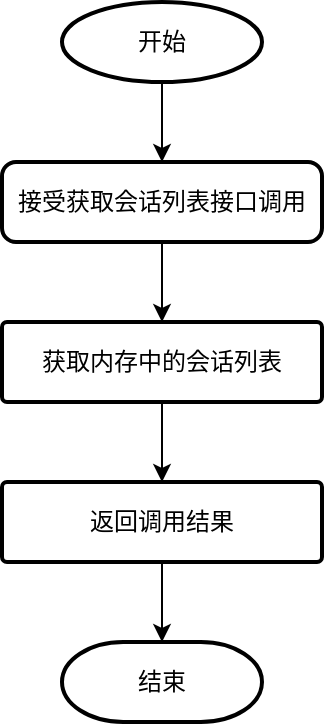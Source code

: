 <mxfile version="13.6.9" type="github" pages="11">
  <diagram id="nPYzyrIdAbnrIjr8xJaN" name="flow-get-conversation-list">
    <mxGraphModel dx="946" dy="462" grid="1" gridSize="10" guides="1" tooltips="1" connect="1" arrows="1" fold="1" page="1" pageScale="1" pageWidth="827" pageHeight="1169" background="none" math="0" shadow="0">
      <root>
        <mxCell id="0" />
        <mxCell id="1" parent="0" />
        <mxCell id="k1njK7_XUsRqHsscb7cD-21" style="edgeStyle=orthogonalEdgeStyle;rounded=0;orthogonalLoop=1;jettySize=auto;html=1;exitX=0.5;exitY=1;exitDx=0;exitDy=0;exitPerimeter=0;entryX=0.5;entryY=0;entryDx=0;entryDy=0;" parent="1" source="k1njK7_XUsRqHsscb7cD-12" target="k1njK7_XUsRqHsscb7cD-14" edge="1">
          <mxGeometry relative="1" as="geometry" />
        </mxCell>
        <mxCell id="k1njK7_XUsRqHsscb7cD-12" value="开始" style="strokeWidth=2;html=1;shape=mxgraph.flowchart.start_1;whiteSpace=wrap;" parent="1" vertex="1">
          <mxGeometry x="440" y="80" width="100" height="40" as="geometry" />
        </mxCell>
        <mxCell id="k1njK7_XUsRqHsscb7cD-22" style="edgeStyle=orthogonalEdgeStyle;rounded=0;orthogonalLoop=1;jettySize=auto;html=1;exitX=0.5;exitY=1;exitDx=0;exitDy=0;entryX=0.5;entryY=0;entryDx=0;entryDy=0;" parent="1" source="k1njK7_XUsRqHsscb7cD-14" target="k1njK7_XUsRqHsscb7cD-16" edge="1">
          <mxGeometry relative="1" as="geometry" />
        </mxCell>
        <mxCell id="k1njK7_XUsRqHsscb7cD-14" value="接受获取会话列表接口调用" style="rounded=1;whiteSpace=wrap;html=1;absoluteArcSize=1;arcSize=14;strokeWidth=2;" parent="1" vertex="1">
          <mxGeometry x="410" y="160" width="160" height="40" as="geometry" />
        </mxCell>
        <mxCell id="k1njK7_XUsRqHsscb7cD-23" style="edgeStyle=orthogonalEdgeStyle;rounded=0;orthogonalLoop=1;jettySize=auto;html=1;exitX=0.5;exitY=1;exitDx=0;exitDy=0;entryX=0.5;entryY=0;entryDx=0;entryDy=0;" parent="1" source="k1njK7_XUsRqHsscb7cD-16" target="k1njK7_XUsRqHsscb7cD-20" edge="1">
          <mxGeometry relative="1" as="geometry" />
        </mxCell>
        <mxCell id="k1njK7_XUsRqHsscb7cD-16" value="获取内存中的会话列表" style="rounded=1;whiteSpace=wrap;html=1;absoluteArcSize=1;arcSize=5;strokeWidth=2;" parent="1" vertex="1">
          <mxGeometry x="410" y="240" width="160" height="40" as="geometry" />
        </mxCell>
        <mxCell id="k1njK7_XUsRqHsscb7cD-19" value="结束" style="strokeWidth=2;html=1;shape=mxgraph.flowchart.terminator;whiteSpace=wrap;" parent="1" vertex="1">
          <mxGeometry x="440" y="400" width="100" height="40" as="geometry" />
        </mxCell>
        <mxCell id="k1njK7_XUsRqHsscb7cD-24" style="edgeStyle=orthogonalEdgeStyle;rounded=0;orthogonalLoop=1;jettySize=auto;html=1;exitX=0.5;exitY=1;exitDx=0;exitDy=0;" parent="1" source="k1njK7_XUsRqHsscb7cD-20" target="k1njK7_XUsRqHsscb7cD-19" edge="1">
          <mxGeometry relative="1" as="geometry" />
        </mxCell>
        <mxCell id="k1njK7_XUsRqHsscb7cD-20" value="返回调用结果" style="rounded=1;whiteSpace=wrap;html=1;absoluteArcSize=1;arcSize=5;strokeWidth=2;" parent="1" vertex="1">
          <mxGeometry x="410" y="320" width="160" height="40" as="geometry" />
        </mxCell>
      </root>
    </mxGraphModel>
  </diagram>
  <diagram id="NuPUapyEnvxrt2EGs-Q2" name="flow-add-conversation">
    <mxGraphModel dx="946" dy="462" grid="1" gridSize="10" guides="1" tooltips="1" connect="1" arrows="1" fold="1" page="1" pageScale="1" pageWidth="827" pageHeight="1169" math="0" shadow="0">
      <root>
        <mxCell id="LTetxvWuVL2evpaL5gyn-0" />
        <mxCell id="LTetxvWuVL2evpaL5gyn-1" parent="LTetxvWuVL2evpaL5gyn-0" />
        <mxCell id="fvEffdNCwwJbaYfh-gg3-3" style="edgeStyle=orthogonalEdgeStyle;rounded=0;orthogonalLoop=1;jettySize=auto;html=1;exitX=0.5;exitY=1;exitDx=0;exitDy=0;exitPerimeter=0;entryX=0.5;entryY=0;entryDx=0;entryDy=0;entryPerimeter=0;" parent="LTetxvWuVL2evpaL5gyn-1" source="iEaB5Vj1iF4uEzOTyfHn-0" target="fvEffdNCwwJbaYfh-gg3-2" edge="1">
          <mxGeometry relative="1" as="geometry" />
        </mxCell>
        <mxCell id="iEaB5Vj1iF4uEzOTyfHn-0" value="开始" style="strokeWidth=2;html=1;shape=mxgraph.flowchart.start_1;whiteSpace=wrap;rounded=1;" parent="LTetxvWuVL2evpaL5gyn-1" vertex="1">
          <mxGeometry x="290" y="220" width="100" height="60" as="geometry" />
        </mxCell>
        <mxCell id="fvEffdNCwwJbaYfh-gg3-9" style="edgeStyle=orthogonalEdgeStyle;rounded=0;orthogonalLoop=1;jettySize=auto;html=1;exitX=0.5;exitY=1;exitDx=0;exitDy=0;exitPerimeter=0;entryX=0.5;entryY=0;entryDx=0;entryDy=0;" parent="LTetxvWuVL2evpaL5gyn-1" source="fvEffdNCwwJbaYfh-gg3-2" target="fvEffdNCwwJbaYfh-gg3-4" edge="1">
          <mxGeometry relative="1" as="geometry" />
        </mxCell>
        <mxCell id="fvEffdNCwwJbaYfh-gg3-10" style="edgeStyle=orthogonalEdgeStyle;rounded=0;orthogonalLoop=1;jettySize=auto;html=1;exitX=0.5;exitY=1;exitDx=0;exitDy=0;exitPerimeter=0;entryX=0.5;entryY=0;entryDx=0;entryDy=0;" parent="LTetxvWuVL2evpaL5gyn-1" source="fvEffdNCwwJbaYfh-gg3-2" target="fvEffdNCwwJbaYfh-gg3-6" edge="1">
          <mxGeometry relative="1" as="geometry" />
        </mxCell>
        <mxCell id="fvEffdNCwwJbaYfh-gg3-2" value="" style="verticalLabelPosition=bottom;verticalAlign=top;html=1;shape=mxgraph.flowchart.parallel_mode;pointerEvents=1;rounded=1;" parent="LTetxvWuVL2evpaL5gyn-1" vertex="1">
          <mxGeometry x="292.5" y="320" width="95" height="40" as="geometry" />
        </mxCell>
        <mxCell id="4EtjMNfO8HHtK6sYIuqM-4" style="edgeStyle=orthogonalEdgeStyle;rounded=0;orthogonalLoop=1;jettySize=auto;html=1;exitX=0.5;exitY=1;exitDx=0;exitDy=0;" parent="LTetxvWuVL2evpaL5gyn-1" source="fvEffdNCwwJbaYfh-gg3-4" target="4EtjMNfO8HHtK6sYIuqM-0" edge="1">
          <mxGeometry relative="1" as="geometry" />
        </mxCell>
        <mxCell id="fvEffdNCwwJbaYfh-gg3-4" value="发送消息" style="rounded=1;whiteSpace=wrap;html=1;absoluteArcSize=1;arcSize=14;strokeWidth=2;" parent="LTetxvWuVL2evpaL5gyn-1" vertex="1">
          <mxGeometry x="192.5" y="400" width="107.5" height="40" as="geometry" />
        </mxCell>
        <mxCell id="4EtjMNfO8HHtK6sYIuqM-5" style="edgeStyle=orthogonalEdgeStyle;rounded=0;orthogonalLoop=1;jettySize=auto;html=1;exitX=0.5;exitY=1;exitDx=0;exitDy=0;" parent="LTetxvWuVL2evpaL5gyn-1" source="fvEffdNCwwJbaYfh-gg3-6" edge="1">
          <mxGeometry relative="1" as="geometry">
            <mxPoint x="350" y="480" as="targetPoint" />
          </mxGeometry>
        </mxCell>
        <mxCell id="fvEffdNCwwJbaYfh-gg3-6" value="接收到消息" style="rounded=1;whiteSpace=wrap;html=1;absoluteArcSize=1;arcSize=14;strokeWidth=2;" parent="LTetxvWuVL2evpaL5gyn-1" vertex="1">
          <mxGeometry x="390" y="400" width="100" height="40" as="geometry" />
        </mxCell>
        <mxCell id="fvEffdNCwwJbaYfh-gg3-21" style="edgeStyle=orthogonalEdgeStyle;rounded=0;orthogonalLoop=1;jettySize=auto;html=1;exitX=0.5;exitY=1;exitDx=0;exitDy=0;entryX=0.5;entryY=0;entryDx=0;entryDy=0;" parent="LTetxvWuVL2evpaL5gyn-1" source="fvEffdNCwwJbaYfh-gg3-7" target="fvEffdNCwwJbaYfh-gg3-13" edge="1">
          <mxGeometry relative="1" as="geometry" />
        </mxCell>
        <mxCell id="fvEffdNCwwJbaYfh-gg3-7" value="创建会话" style="rounded=1;whiteSpace=wrap;html=1;absoluteArcSize=1;arcSize=14;strokeWidth=2;" parent="LTetxvWuVL2evpaL5gyn-1" vertex="1">
          <mxGeometry x="300" y="660" width="100" height="40" as="geometry" />
        </mxCell>
        <mxCell id="fvEffdNCwwJbaYfh-gg3-22" style="edgeStyle=orthogonalEdgeStyle;rounded=0;orthogonalLoop=1;jettySize=auto;html=1;exitX=0.5;exitY=1;exitDx=0;exitDy=0;entryX=0.5;entryY=0;entryDx=0;entryDy=0;" parent="LTetxvWuVL2evpaL5gyn-1" source="fvEffdNCwwJbaYfh-gg3-13" target="fvEffdNCwwJbaYfh-gg3-14" edge="1">
          <mxGeometry relative="1" as="geometry" />
        </mxCell>
        <mxCell id="fvEffdNCwwJbaYfh-gg3-13" value="添加会话到会话列表" style="rounded=1;whiteSpace=wrap;html=1;absoluteArcSize=1;arcSize=14;strokeWidth=2;" parent="LTetxvWuVL2evpaL5gyn-1" vertex="1">
          <mxGeometry x="300" y="740" width="100" height="40" as="geometry" />
        </mxCell>
        <mxCell id="fvEffdNCwwJbaYfh-gg3-23" style="edgeStyle=orthogonalEdgeStyle;rounded=0;orthogonalLoop=1;jettySize=auto;html=1;exitX=0.5;exitY=1;exitDx=0;exitDy=0;entryX=0.5;entryY=0;entryDx=0;entryDy=0;" parent="LTetxvWuVL2evpaL5gyn-1" source="fvEffdNCwwJbaYfh-gg3-14" target="fvEffdNCwwJbaYfh-gg3-15" edge="1">
          <mxGeometry relative="1" as="geometry">
            <Array as="points">
              <mxPoint x="350" y="880" />
              <mxPoint x="530" y="880" />
              <mxPoint x="530" y="410" />
              <mxPoint x="620" y="410" />
            </Array>
          </mxGeometry>
        </mxCell>
        <mxCell id="fvEffdNCwwJbaYfh-gg3-14" value="持久化存储会话到本地" style="rounded=1;whiteSpace=wrap;html=1;absoluteArcSize=1;arcSize=14;strokeWidth=2;" parent="LTetxvWuVL2evpaL5gyn-1" vertex="1">
          <mxGeometry x="300" y="820" width="100" height="40" as="geometry" />
        </mxCell>
        <mxCell id="duwMiEIENyRiZfvtIXiY-0" style="edgeStyle=orthogonalEdgeStyle;rounded=0;orthogonalLoop=1;jettySize=auto;html=1;exitX=0.5;exitY=1;exitDx=0;exitDy=0;entryX=0.5;entryY=0;entryDx=0;entryDy=0;" parent="LTetxvWuVL2evpaL5gyn-1" source="fvEffdNCwwJbaYfh-gg3-15" target="fvEffdNCwwJbaYfh-gg3-16" edge="1">
          <mxGeometry relative="1" as="geometry" />
        </mxCell>
        <mxCell id="fvEffdNCwwJbaYfh-gg3-15" value="调用云服务接口" style="rounded=1;whiteSpace=wrap;html=1;absoluteArcSize=1;arcSize=14;strokeWidth=2;" parent="LTetxvWuVL2evpaL5gyn-1" vertex="1">
          <mxGeometry x="570" y="440" width="100" height="40" as="geometry" />
        </mxCell>
        <mxCell id="fvEffdNCwwJbaYfh-gg3-25" style="edgeStyle=orthogonalEdgeStyle;rounded=0;orthogonalLoop=1;jettySize=auto;html=1;exitX=0.5;exitY=1;exitDx=0;exitDy=0;entryX=0.5;entryY=0;entryDx=0;entryDy=0;" parent="LTetxvWuVL2evpaL5gyn-1" source="fvEffdNCwwJbaYfh-gg3-16" target="fvEffdNCwwJbaYfh-gg3-17" edge="1">
          <mxGeometry relative="1" as="geometry" />
        </mxCell>
        <mxCell id="fvEffdNCwwJbaYfh-gg3-16" value="等待云服务执行结果" style="rounded=1;whiteSpace=wrap;html=1;absoluteArcSize=1;arcSize=14;strokeWidth=2;" parent="LTetxvWuVL2evpaL5gyn-1" vertex="1">
          <mxGeometry x="570" y="520" width="100" height="40" as="geometry" />
        </mxCell>
        <mxCell id="fvEffdNCwwJbaYfh-gg3-26" style="edgeStyle=orthogonalEdgeStyle;rounded=0;orthogonalLoop=1;jettySize=auto;html=1;exitX=0.5;exitY=1;exitDx=0;exitDy=0;entryX=0.5;entryY=0;entryDx=0;entryDy=0;entryPerimeter=0;" parent="LTetxvWuVL2evpaL5gyn-1" source="fvEffdNCwwJbaYfh-gg3-17" target="fvEffdNCwwJbaYfh-gg3-18" edge="1">
          <mxGeometry relative="1" as="geometry" />
        </mxCell>
        <mxCell id="fvEffdNCwwJbaYfh-gg3-17" value="收到结果" style="rounded=1;whiteSpace=wrap;html=1;absoluteArcSize=1;arcSize=14;strokeWidth=2;" parent="LTetxvWuVL2evpaL5gyn-1" vertex="1">
          <mxGeometry x="570" y="600" width="100" height="40" as="geometry" />
        </mxCell>
        <mxCell id="fvEffdNCwwJbaYfh-gg3-27" style="edgeStyle=orthogonalEdgeStyle;rounded=0;orthogonalLoop=1;jettySize=auto;html=1;exitX=0.5;exitY=1;exitDx=0;exitDy=0;exitPerimeter=0;entryX=0.5;entryY=0;entryDx=0;entryDy=0;entryPerimeter=0;" parent="LTetxvWuVL2evpaL5gyn-1" source="fvEffdNCwwJbaYfh-gg3-18" target="fvEffdNCwwJbaYfh-gg3-20" edge="1">
          <mxGeometry relative="1" as="geometry" />
        </mxCell>
        <mxCell id="fvEffdNCwwJbaYfh-gg3-28" style="edgeStyle=orthogonalEdgeStyle;rounded=0;orthogonalLoop=1;jettySize=auto;html=1;exitX=1;exitY=0.5;exitDx=0;exitDy=0;exitPerimeter=0;entryX=0;entryY=0.5;entryDx=0;entryDy=0;" parent="LTetxvWuVL2evpaL5gyn-1" source="fvEffdNCwwJbaYfh-gg3-18" target="fvEffdNCwwJbaYfh-gg3-19" edge="1">
          <mxGeometry relative="1" as="geometry" />
        </mxCell>
        <mxCell id="fvEffdNCwwJbaYfh-gg3-18" value="成功？" style="strokeWidth=2;html=1;shape=mxgraph.flowchart.decision;whiteSpace=wrap;rounded=1;aspect=fixed;" parent="LTetxvWuVL2evpaL5gyn-1" vertex="1">
          <mxGeometry x="580" y="680" width="80" height="60" as="geometry" />
        </mxCell>
        <mxCell id="cpMQPXpyK2B1zGIYteLQ-2" style="edgeStyle=orthogonalEdgeStyle;rounded=0;orthogonalLoop=1;jettySize=auto;html=1;exitX=1;exitY=0.5;exitDx=0;exitDy=0;" parent="LTetxvWuVL2evpaL5gyn-1" source="fvEffdNCwwJbaYfh-gg3-19" target="fvEffdNCwwJbaYfh-gg3-20" edge="1">
          <mxGeometry relative="1" as="geometry" />
        </mxCell>
        <mxCell id="fvEffdNCwwJbaYfh-gg3-19" value="将会话标记为untouched状态" style="rounded=1;whiteSpace=wrap;html=1;absoluteArcSize=1;arcSize=14;strokeWidth=2;" parent="LTetxvWuVL2evpaL5gyn-1" vertex="1">
          <mxGeometry x="720" y="690" width="100" height="40" as="geometry" />
        </mxCell>
        <mxCell id="fvEffdNCwwJbaYfh-gg3-20" value="结束" style="strokeWidth=2;html=1;shape=mxgraph.flowchart.terminator;whiteSpace=wrap;rounded=1;" parent="LTetxvWuVL2evpaL5gyn-1" vertex="1">
          <mxGeometry x="570" y="780" width="100" height="40" as="geometry" />
        </mxCell>
        <mxCell id="cpMQPXpyK2B1zGIYteLQ-0" value="N" style="text;html=1;align=center;verticalAlign=middle;resizable=0;points=[];autosize=1;" parent="LTetxvWuVL2evpaL5gyn-1" vertex="1">
          <mxGeometry x="670" y="690" width="20" height="20" as="geometry" />
        </mxCell>
        <mxCell id="cpMQPXpyK2B1zGIYteLQ-1" value="Y" style="text;html=1;align=center;verticalAlign=middle;resizable=0;points=[];autosize=1;" parent="LTetxvWuVL2evpaL5gyn-1" vertex="1">
          <mxGeometry x="600" y="745" width="20" height="20" as="geometry" />
        </mxCell>
        <mxCell id="4EtjMNfO8HHtK6sYIuqM-2" style="edgeStyle=orthogonalEdgeStyle;rounded=0;orthogonalLoop=1;jettySize=auto;html=1;exitX=0.5;exitY=1;exitDx=0;exitDy=0;entryX=0.5;entryY=0;entryDx=0;entryDy=0;entryPerimeter=0;" parent="LTetxvWuVL2evpaL5gyn-1" source="4EtjMNfO8HHtK6sYIuqM-0" target="4EtjMNfO8HHtK6sYIuqM-1" edge="1">
          <mxGeometry relative="1" as="geometry" />
        </mxCell>
        <mxCell id="4EtjMNfO8HHtK6sYIuqM-0" value="判断会话是否存在" style="rounded=1;whiteSpace=wrap;html=1;absoluteArcSize=1;arcSize=14;strokeWidth=2;" parent="LTetxvWuVL2evpaL5gyn-1" vertex="1">
          <mxGeometry x="300" y="480" width="100" height="40" as="geometry" />
        </mxCell>
        <mxCell id="4EtjMNfO8HHtK6sYIuqM-3" style="edgeStyle=orthogonalEdgeStyle;rounded=0;orthogonalLoop=1;jettySize=auto;html=1;exitX=0.5;exitY=1;exitDx=0;exitDy=0;exitPerimeter=0;entryX=0.5;entryY=0;entryDx=0;entryDy=0;" parent="LTetxvWuVL2evpaL5gyn-1" source="4EtjMNfO8HHtK6sYIuqM-1" target="fvEffdNCwwJbaYfh-gg3-7" edge="1">
          <mxGeometry relative="1" as="geometry" />
        </mxCell>
        <mxCell id="4EtjMNfO8HHtK6sYIuqM-11" style="edgeStyle=orthogonalEdgeStyle;rounded=0;orthogonalLoop=1;jettySize=auto;html=1;exitX=0;exitY=0.5;exitDx=0;exitDy=0;exitPerimeter=0;entryX=0.5;entryY=0;entryDx=0;entryDy=0;" parent="LTetxvWuVL2evpaL5gyn-1" source="4EtjMNfO8HHtK6sYIuqM-1" target="4EtjMNfO8HHtK6sYIuqM-7" edge="1">
          <mxGeometry relative="1" as="geometry">
            <Array as="points">
              <mxPoint x="180" y="590" />
              <mxPoint x="180" y="460" />
              <mxPoint x="90" y="460" />
            </Array>
          </mxGeometry>
        </mxCell>
        <mxCell id="4EtjMNfO8HHtK6sYIuqM-1" value="不存在" style="strokeWidth=2;html=1;shape=mxgraph.flowchart.decision;whiteSpace=wrap;rounded=1;" parent="LTetxvWuVL2evpaL5gyn-1" vertex="1">
          <mxGeometry x="310" y="560" width="80" height="60" as="geometry" />
        </mxCell>
        <mxCell id="4EtjMNfO8HHtK6sYIuqM-12" style="edgeStyle=orthogonalEdgeStyle;rounded=0;orthogonalLoop=1;jettySize=auto;html=1;exitX=0.5;exitY=1;exitDx=0;exitDy=0;entryX=0.5;entryY=0;entryDx=0;entryDy=0;entryPerimeter=0;" parent="LTetxvWuVL2evpaL5gyn-1" source="4EtjMNfO8HHtK6sYIuqM-7" target="4EtjMNfO8HHtK6sYIuqM-8" edge="1">
          <mxGeometry relative="1" as="geometry" />
        </mxCell>
        <mxCell id="4EtjMNfO8HHtK6sYIuqM-7" value="判断会话是否为deleted状态" style="rounded=1;whiteSpace=wrap;html=1;absoluteArcSize=1;arcSize=14;strokeWidth=2;" parent="LTetxvWuVL2evpaL5gyn-1" vertex="1">
          <mxGeometry x="40" y="480" width="100" height="40" as="geometry" />
        </mxCell>
        <mxCell id="4EtjMNfO8HHtK6sYIuqM-13" style="edgeStyle=orthogonalEdgeStyle;rounded=0;orthogonalLoop=1;jettySize=auto;html=1;exitX=0.5;exitY=1;exitDx=0;exitDy=0;exitPerimeter=0;entryX=0.5;entryY=0;entryDx=0;entryDy=0;" parent="LTetxvWuVL2evpaL5gyn-1" source="4EtjMNfO8HHtK6sYIuqM-8" target="4EtjMNfO8HHtK6sYIuqM-9" edge="1">
          <mxGeometry relative="1" as="geometry" />
        </mxCell>
        <mxCell id="4EtjMNfO8HHtK6sYIuqM-22" style="edgeStyle=orthogonalEdgeStyle;rounded=0;orthogonalLoop=1;jettySize=auto;html=1;exitX=0;exitY=0.5;exitDx=0;exitDy=0;exitPerimeter=0;entryX=0.5;entryY=0;entryDx=0;entryDy=0;entryPerimeter=0;" parent="LTetxvWuVL2evpaL5gyn-1" source="4EtjMNfO8HHtK6sYIuqM-8" target="4EtjMNfO8HHtK6sYIuqM-19" edge="1">
          <mxGeometry relative="1" as="geometry">
            <Array as="points">
              <mxPoint x="20" y="590" />
              <mxPoint x="20" y="800" />
              <mxPoint x="90" y="800" />
            </Array>
          </mxGeometry>
        </mxCell>
        <mxCell id="4EtjMNfO8HHtK6sYIuqM-8" value="deleted状态？" style="strokeWidth=2;html=1;shape=mxgraph.flowchart.decision;whiteSpace=wrap;rounded=1;" parent="LTetxvWuVL2evpaL5gyn-1" vertex="1">
          <mxGeometry x="50" y="560" width="80" height="60" as="geometry" />
        </mxCell>
        <mxCell id="4EtjMNfO8HHtK6sYIuqM-20" style="edgeStyle=orthogonalEdgeStyle;rounded=0;orthogonalLoop=1;jettySize=auto;html=1;exitX=0.5;exitY=1;exitDx=0;exitDy=0;entryX=0.5;entryY=0;entryDx=0;entryDy=0;" parent="LTetxvWuVL2evpaL5gyn-1" source="4EtjMNfO8HHtK6sYIuqM-9" target="4EtjMNfO8HHtK6sYIuqM-18" edge="1">
          <mxGeometry relative="1" as="geometry" />
        </mxCell>
        <mxCell id="4EtjMNfO8HHtK6sYIuqM-9" value="更新会话为normal状态" style="rounded=1;whiteSpace=wrap;html=1;absoluteArcSize=1;arcSize=14;strokeWidth=2;" parent="LTetxvWuVL2evpaL5gyn-1" vertex="1">
          <mxGeometry x="40" y="660" width="100" height="40" as="geometry" />
        </mxCell>
        <mxCell id="4EtjMNfO8HHtK6sYIuqM-16" value="Y" style="text;html=1;align=center;verticalAlign=middle;resizable=0;points=[];autosize=1;" parent="LTetxvWuVL2evpaL5gyn-1" vertex="1">
          <mxGeometry x="90" y="620" width="20" height="20" as="geometry" />
        </mxCell>
        <mxCell id="4EtjMNfO8HHtK6sYIuqM-17" value="N" style="text;html=1;align=center;verticalAlign=middle;resizable=0;points=[];autosize=1;" parent="LTetxvWuVL2evpaL5gyn-1" vertex="1">
          <mxGeometry x="20" y="570" width="20" height="20" as="geometry" />
        </mxCell>
        <mxCell id="4EtjMNfO8HHtK6sYIuqM-21" style="edgeStyle=orthogonalEdgeStyle;rounded=0;orthogonalLoop=1;jettySize=auto;html=1;exitX=0.5;exitY=1;exitDx=0;exitDy=0;entryX=0.5;entryY=0;entryDx=0;entryDy=0;entryPerimeter=0;" parent="LTetxvWuVL2evpaL5gyn-1" source="4EtjMNfO8HHtK6sYIuqM-18" target="4EtjMNfO8HHtK6sYIuqM-19" edge="1">
          <mxGeometry relative="1" as="geometry" />
        </mxCell>
        <mxCell id="4EtjMNfO8HHtK6sYIuqM-18" value="持久化存储会话到本地" style="rounded=1;whiteSpace=wrap;html=1;absoluteArcSize=1;arcSize=14;strokeWidth=2;" parent="LTetxvWuVL2evpaL5gyn-1" vertex="1">
          <mxGeometry x="40" y="740" width="100" height="40" as="geometry" />
        </mxCell>
        <mxCell id="4EtjMNfO8HHtK6sYIuqM-19" value="结束" style="strokeWidth=2;html=1;shape=mxgraph.flowchart.terminator;whiteSpace=wrap;rounded=1;" parent="LTetxvWuVL2evpaL5gyn-1" vertex="1">
          <mxGeometry x="40" y="820" width="100" height="40" as="geometry" />
        </mxCell>
        <mxCell id="4EtjMNfO8HHtK6sYIuqM-23" value="N" style="text;html=1;align=center;verticalAlign=middle;resizable=0;points=[];autosize=1;" parent="LTetxvWuVL2evpaL5gyn-1" vertex="1">
          <mxGeometry x="272.5" y="565" width="20" height="20" as="geometry" />
        </mxCell>
        <mxCell id="4EtjMNfO8HHtK6sYIuqM-24" value="Y" style="text;html=1;align=center;verticalAlign=middle;resizable=0;points=[];autosize=1;" parent="LTetxvWuVL2evpaL5gyn-1" vertex="1">
          <mxGeometry x="360" y="620" width="20" height="20" as="geometry" />
        </mxCell>
      </root>
    </mxGraphModel>
  </diagram>
  <diagram id="XJTe7jNxSqgPXU6tAhRk" name="flow-remove-conversation">
    <mxGraphModel dx="946" dy="462" grid="1" gridSize="10" guides="1" tooltips="1" connect="1" arrows="1" fold="1" page="1" pageScale="1" pageWidth="827" pageHeight="1169" math="0" shadow="0">
      <root>
        <mxCell id="rE4_gjYotGKpZaY-Yc2o-0" />
        <mxCell id="rE4_gjYotGKpZaY-Yc2o-1" parent="rE4_gjYotGKpZaY-Yc2o-0" />
        <mxCell id="r084x7ZZohxQAhlmeKN9-14" style="edgeStyle=orthogonalEdgeStyle;rounded=0;orthogonalLoop=1;jettySize=auto;html=1;exitX=0.5;exitY=1;exitDx=0;exitDy=0;exitPerimeter=0;entryX=0.5;entryY=0;entryDx=0;entryDy=0;" parent="rE4_gjYotGKpZaY-Yc2o-1" source="r084x7ZZohxQAhlmeKN9-1" target="r084x7ZZohxQAhlmeKN9-2" edge="1">
          <mxGeometry relative="1" as="geometry" />
        </mxCell>
        <mxCell id="r084x7ZZohxQAhlmeKN9-1" value="开始" style="strokeWidth=2;html=1;shape=mxgraph.flowchart.start_1;whiteSpace=wrap;rounded=1;" parent="rE4_gjYotGKpZaY-Yc2o-1" vertex="1">
          <mxGeometry x="260" y="40" width="100" height="40" as="geometry" />
        </mxCell>
        <mxCell id="r084x7ZZohxQAhlmeKN9-15" style="edgeStyle=orthogonalEdgeStyle;rounded=0;orthogonalLoop=1;jettySize=auto;html=1;exitX=0.5;exitY=1;exitDx=0;exitDy=0;entryX=0.5;entryY=0;entryDx=0;entryDy=0;" parent="rE4_gjYotGKpZaY-Yc2o-1" source="r084x7ZZohxQAhlmeKN9-2" target="r084x7ZZohxQAhlmeKN9-8" edge="1">
          <mxGeometry relative="1" as="geometry" />
        </mxCell>
        <mxCell id="r084x7ZZohxQAhlmeKN9-2" value="接受移除会话接口调用" style="rounded=1;whiteSpace=wrap;html=1;absoluteArcSize=1;arcSize=14;strokeWidth=2;" parent="rE4_gjYotGKpZaY-Yc2o-1" vertex="1">
          <mxGeometry x="260" y="120" width="100" height="40" as="geometry" />
        </mxCell>
        <mxCell id="r084x7ZZohxQAhlmeKN9-17" style="edgeStyle=orthogonalEdgeStyle;rounded=0;orthogonalLoop=1;jettySize=auto;html=1;exitX=0.5;exitY=1;exitDx=0;exitDy=0;entryX=0.5;entryY=0;entryDx=0;entryDy=0;" parent="rE4_gjYotGKpZaY-Yc2o-1" source="r084x7ZZohxQAhlmeKN9-3" target="r084x7ZZohxQAhlmeKN9-4" edge="1">
          <mxGeometry relative="1" as="geometry" />
        </mxCell>
        <mxCell id="r084x7ZZohxQAhlmeKN9-3" value="持久化存储会话到本地" style="rounded=1;whiteSpace=wrap;html=1;absoluteArcSize=1;arcSize=14;strokeWidth=2;" parent="rE4_gjYotGKpZaY-Yc2o-1" vertex="1">
          <mxGeometry x="260" y="280" width="100" height="40" as="geometry" />
        </mxCell>
        <mxCell id="r084x7ZZohxQAhlmeKN9-18" style="edgeStyle=orthogonalEdgeStyle;rounded=0;orthogonalLoop=1;jettySize=auto;html=1;exitX=0.5;exitY=1;exitDx=0;exitDy=0;entryX=0.5;entryY=0;entryDx=0;entryDy=0;" parent="rE4_gjYotGKpZaY-Yc2o-1" source="r084x7ZZohxQAhlmeKN9-4" target="r084x7ZZohxQAhlmeKN9-5" edge="1">
          <mxGeometry relative="1" as="geometry" />
        </mxCell>
        <mxCell id="r084x7ZZohxQAhlmeKN9-4" value="调用云服务接口" style="rounded=1;whiteSpace=wrap;html=1;absoluteArcSize=1;arcSize=14;strokeWidth=2;" parent="rE4_gjYotGKpZaY-Yc2o-1" vertex="1">
          <mxGeometry x="260" y="360" width="100" height="40" as="geometry" />
        </mxCell>
        <mxCell id="r084x7ZZohxQAhlmeKN9-19" style="edgeStyle=orthogonalEdgeStyle;rounded=0;orthogonalLoop=1;jettySize=auto;html=1;exitX=0.5;exitY=1;exitDx=0;exitDy=0;entryX=0.5;entryY=0;entryDx=0;entryDy=0;" parent="rE4_gjYotGKpZaY-Yc2o-1" source="r084x7ZZohxQAhlmeKN9-5" target="r084x7ZZohxQAhlmeKN9-6" edge="1">
          <mxGeometry relative="1" as="geometry" />
        </mxCell>
        <mxCell id="r084x7ZZohxQAhlmeKN9-5" value="等待云服务执行结果" style="rounded=1;whiteSpace=wrap;html=1;absoluteArcSize=1;arcSize=14;strokeWidth=2;" parent="rE4_gjYotGKpZaY-Yc2o-1" vertex="1">
          <mxGeometry x="260" y="440" width="100" height="40" as="geometry" />
        </mxCell>
        <mxCell id="r084x7ZZohxQAhlmeKN9-20" style="edgeStyle=orthogonalEdgeStyle;rounded=0;orthogonalLoop=1;jettySize=auto;html=1;exitX=0.5;exitY=1;exitDx=0;exitDy=0;entryX=0.5;entryY=0;entryDx=0;entryDy=0;entryPerimeter=0;" parent="rE4_gjYotGKpZaY-Yc2o-1" source="r084x7ZZohxQAhlmeKN9-6" target="r084x7ZZohxQAhlmeKN9-7" edge="1">
          <mxGeometry relative="1" as="geometry" />
        </mxCell>
        <mxCell id="r084x7ZZohxQAhlmeKN9-6" value="收到结果" style="rounded=1;whiteSpace=wrap;html=1;absoluteArcSize=1;arcSize=14;strokeWidth=2;" parent="rE4_gjYotGKpZaY-Yc2o-1" vertex="1">
          <mxGeometry x="260" y="520" width="100" height="40" as="geometry" />
        </mxCell>
        <mxCell id="r084x7ZZohxQAhlmeKN9-21" style="edgeStyle=orthogonalEdgeStyle;rounded=0;orthogonalLoop=1;jettySize=auto;html=1;exitX=0.5;exitY=1;exitDx=0;exitDy=0;exitPerimeter=0;entryX=0.5;entryY=0;entryDx=0;entryDy=0;" parent="rE4_gjYotGKpZaY-Yc2o-1" source="r084x7ZZohxQAhlmeKN9-7" target="r084x7ZZohxQAhlmeKN9-9" edge="1">
          <mxGeometry relative="1" as="geometry" />
        </mxCell>
        <mxCell id="r084x7ZZohxQAhlmeKN9-26" style="edgeStyle=orthogonalEdgeStyle;rounded=0;orthogonalLoop=1;jettySize=auto;html=1;exitX=1;exitY=0.5;exitDx=0;exitDy=0;exitPerimeter=0;entryX=0.5;entryY=0;entryDx=0;entryDy=0;entryPerimeter=0;" parent="rE4_gjYotGKpZaY-Yc2o-1" source="r084x7ZZohxQAhlmeKN9-7" target="r084x7ZZohxQAhlmeKN9-13" edge="1">
          <mxGeometry relative="1" as="geometry">
            <Array as="points">
              <mxPoint x="600" y="130" />
              <mxPoint x="600" y="520" />
              <mxPoint x="520" y="520" />
            </Array>
          </mxGeometry>
        </mxCell>
        <mxCell id="r084x7ZZohxQAhlmeKN9-7" value="成功？" style="strokeWidth=2;html=1;shape=mxgraph.flowchart.decision;whiteSpace=wrap;rounded=1;" parent="rE4_gjYotGKpZaY-Yc2o-1" vertex="1">
          <mxGeometry x="480" y="100" width="80" height="60" as="geometry" />
        </mxCell>
        <mxCell id="r084x7ZZohxQAhlmeKN9-16" style="edgeStyle=orthogonalEdgeStyle;rounded=0;orthogonalLoop=1;jettySize=auto;html=1;exitX=0.5;exitY=1;exitDx=0;exitDy=0;entryX=0.5;entryY=0;entryDx=0;entryDy=0;" parent="rE4_gjYotGKpZaY-Yc2o-1" source="r084x7ZZohxQAhlmeKN9-8" target="r084x7ZZohxQAhlmeKN9-3" edge="1">
          <mxGeometry relative="1" as="geometry" />
        </mxCell>
        <mxCell id="r084x7ZZohxQAhlmeKN9-8" value="&lt;span&gt;标记会话为deleted状态&lt;/span&gt;" style="rounded=1;whiteSpace=wrap;html=1;absoluteArcSize=1;arcSize=14;strokeWidth=2;" parent="rE4_gjYotGKpZaY-Yc2o-1" vertex="1">
          <mxGeometry x="260" y="200" width="100" height="40" as="geometry" />
        </mxCell>
        <mxCell id="r084x7ZZohxQAhlmeKN9-22" style="edgeStyle=orthogonalEdgeStyle;rounded=0;orthogonalLoop=1;jettySize=auto;html=1;exitX=0.5;exitY=1;exitDx=0;exitDy=0;entryX=0.5;entryY=0;entryDx=0;entryDy=0;" parent="rE4_gjYotGKpZaY-Yc2o-1" source="r084x7ZZohxQAhlmeKN9-9" target="r084x7ZZohxQAhlmeKN9-10" edge="1">
          <mxGeometry relative="1" as="geometry" />
        </mxCell>
        <mxCell id="r084x7ZZohxQAhlmeKN9-9" value="移除会话列表中的该会话" style="rounded=1;whiteSpace=wrap;html=1;absoluteArcSize=1;arcSize=14;strokeWidth=2;" parent="rE4_gjYotGKpZaY-Yc2o-1" vertex="1">
          <mxGeometry x="470" y="200" width="100" height="40" as="geometry" />
        </mxCell>
        <mxCell id="r084x7ZZohxQAhlmeKN9-23" style="edgeStyle=orthogonalEdgeStyle;rounded=0;orthogonalLoop=1;jettySize=auto;html=1;exitX=0.5;exitY=1;exitDx=0;exitDy=0;entryX=0.5;entryY=0;entryDx=0;entryDy=0;entryPerimeter=0;" parent="rE4_gjYotGKpZaY-Yc2o-1" source="r084x7ZZohxQAhlmeKN9-10" target="r084x7ZZohxQAhlmeKN9-11" edge="1">
          <mxGeometry relative="1" as="geometry" />
        </mxCell>
        <mxCell id="r084x7ZZohxQAhlmeKN9-10" value="删除本地存储的该会话" style="rounded=1;whiteSpace=wrap;html=1;absoluteArcSize=1;arcSize=14;strokeWidth=2;" parent="rE4_gjYotGKpZaY-Yc2o-1" vertex="1">
          <mxGeometry x="470" y="280" width="100" height="40" as="geometry" />
        </mxCell>
        <mxCell id="r084x7ZZohxQAhlmeKN9-24" style="edgeStyle=orthogonalEdgeStyle;rounded=0;orthogonalLoop=1;jettySize=auto;html=1;exitX=0.5;exitY=1;exitDx=0;exitDy=0;exitPerimeter=0;entryX=0.5;entryY=0;entryDx=0;entryDy=0;" parent="rE4_gjYotGKpZaY-Yc2o-1" source="r084x7ZZohxQAhlmeKN9-11" target="r084x7ZZohxQAhlmeKN9-12" edge="1">
          <mxGeometry relative="1" as="geometry" />
        </mxCell>
        <mxCell id="r084x7ZZohxQAhlmeKN9-27" style="edgeStyle=orthogonalEdgeStyle;rounded=0;orthogonalLoop=1;jettySize=auto;html=1;exitX=1;exitY=0.5;exitDx=0;exitDy=0;exitPerimeter=0;entryX=0.5;entryY=0;entryDx=0;entryDy=0;entryPerimeter=0;" parent="rE4_gjYotGKpZaY-Yc2o-1" source="r084x7ZZohxQAhlmeKN9-11" target="r084x7ZZohxQAhlmeKN9-13" edge="1">
          <mxGeometry relative="1" as="geometry">
            <Array as="points">
              <mxPoint x="600" y="390" />
              <mxPoint x="600" y="520" />
              <mxPoint x="520" y="520" />
            </Array>
          </mxGeometry>
        </mxCell>
        <mxCell id="r084x7ZZohxQAhlmeKN9-11" value="不保留消息？" style="strokeWidth=2;html=1;shape=mxgraph.flowchart.decision;whiteSpace=wrap;rounded=1;" parent="rE4_gjYotGKpZaY-Yc2o-1" vertex="1">
          <mxGeometry x="480" y="360" width="80" height="60" as="geometry" />
        </mxCell>
        <mxCell id="r084x7ZZohxQAhlmeKN9-25" style="edgeStyle=orthogonalEdgeStyle;rounded=0;orthogonalLoop=1;jettySize=auto;html=1;exitX=0.5;exitY=1;exitDx=0;exitDy=0;entryX=0.5;entryY=0;entryDx=0;entryDy=0;entryPerimeter=0;" parent="rE4_gjYotGKpZaY-Yc2o-1" source="r084x7ZZohxQAhlmeKN9-12" target="r084x7ZZohxQAhlmeKN9-13" edge="1">
          <mxGeometry relative="1" as="geometry" />
        </mxCell>
        <mxCell id="r084x7ZZohxQAhlmeKN9-12" value="删除本地存储的该会话所有消息" style="rounded=1;whiteSpace=wrap;html=1;absoluteArcSize=1;arcSize=14;strokeWidth=2;" parent="rE4_gjYotGKpZaY-Yc2o-1" vertex="1">
          <mxGeometry x="470" y="460" width="100" height="40" as="geometry" />
        </mxCell>
        <mxCell id="r084x7ZZohxQAhlmeKN9-13" value="结束" style="strokeWidth=2;html=1;shape=mxgraph.flowchart.terminator;whiteSpace=wrap;rounded=1;" parent="rE4_gjYotGKpZaY-Yc2o-1" vertex="1">
          <mxGeometry x="470" y="540" width="100" height="40" as="geometry" />
        </mxCell>
        <mxCell id="PqvT1NfLD53z9-_5MoOC-0" value="Y" style="text;html=1;align=center;verticalAlign=middle;resizable=0;points=[];autosize=1;" parent="rE4_gjYotGKpZaY-Yc2o-1" vertex="1">
          <mxGeometry x="500" y="170" width="20" height="20" as="geometry" />
        </mxCell>
        <mxCell id="PqvT1NfLD53z9-_5MoOC-1" value="N" style="text;html=1;align=center;verticalAlign=middle;resizable=0;points=[];autosize=1;" parent="rE4_gjYotGKpZaY-Yc2o-1" vertex="1">
          <mxGeometry x="570" y="110" width="20" height="20" as="geometry" />
        </mxCell>
        <mxCell id="PqvT1NfLD53z9-_5MoOC-2" value="N" style="text;html=1;align=center;verticalAlign=middle;resizable=0;points=[];autosize=1;" parent="rE4_gjYotGKpZaY-Yc2o-1" vertex="1">
          <mxGeometry x="570" y="370" width="20" height="20" as="geometry" />
        </mxCell>
        <mxCell id="PqvT1NfLD53z9-_5MoOC-3" value="Y" style="text;html=1;align=center;verticalAlign=middle;resizable=0;points=[];autosize=1;" parent="rE4_gjYotGKpZaY-Yc2o-1" vertex="1">
          <mxGeometry x="500" y="430" width="20" height="20" as="geometry" />
        </mxCell>
      </root>
    </mxGraphModel>
  </diagram>
  <diagram id="anDjt-cVMbvLSITDXmGc" name="flow-clear-conversation-list">
    <mxGraphModel dx="946" dy="462" grid="1" gridSize="10" guides="1" tooltips="1" connect="1" arrows="1" fold="1" page="1" pageScale="1" pageWidth="827" pageHeight="1169" math="0" shadow="0">
      <root>
        <mxCell id="BB22waqgWuRovpjMHwXw-0" />
        <mxCell id="BB22waqgWuRovpjMHwXw-1" parent="BB22waqgWuRovpjMHwXw-0" />
        <mxCell id="O1os1pH697hc6s3CfbWF-4" style="edgeStyle=orthogonalEdgeStyle;rounded=0;orthogonalLoop=1;jettySize=auto;html=1;exitX=0.5;exitY=1;exitDx=0;exitDy=0;exitPerimeter=0;entryX=0.5;entryY=0;entryDx=0;entryDy=0;" parent="BB22waqgWuRovpjMHwXw-1" source="BB22waqgWuRovpjMHwXw-2" target="BB22waqgWuRovpjMHwXw-3" edge="1">
          <mxGeometry relative="1" as="geometry" />
        </mxCell>
        <mxCell id="BB22waqgWuRovpjMHwXw-2" value="开始" style="strokeWidth=2;html=1;shape=mxgraph.flowchart.start_1;whiteSpace=wrap;rounded=1;" parent="BB22waqgWuRovpjMHwXw-1" vertex="1">
          <mxGeometry x="230" y="40" width="100" height="40" as="geometry" />
        </mxCell>
        <mxCell id="O1os1pH697hc6s3CfbWF-5" style="edgeStyle=orthogonalEdgeStyle;rounded=0;orthogonalLoop=1;jettySize=auto;html=1;exitX=0.5;exitY=1;exitDx=0;exitDy=0;entryX=0.5;entryY=0;entryDx=0;entryDy=0;" parent="BB22waqgWuRovpjMHwXw-1" source="BB22waqgWuRovpjMHwXw-3" target="BB22waqgWuRovpjMHwXw-4" edge="1">
          <mxGeometry relative="1" as="geometry" />
        </mxCell>
        <mxCell id="BB22waqgWuRovpjMHwXw-3" value="接受清空会话列表接口调用" style="rounded=1;whiteSpace=wrap;html=1;absoluteArcSize=1;arcSize=14;strokeWidth=2;" parent="BB22waqgWuRovpjMHwXw-1" vertex="1">
          <mxGeometry x="230" y="120" width="100" height="40" as="geometry" />
        </mxCell>
        <mxCell id="O1os1pH697hc6s3CfbWF-6" style="edgeStyle=orthogonalEdgeStyle;rounded=0;orthogonalLoop=1;jettySize=auto;html=1;exitX=0.5;exitY=1;exitDx=0;exitDy=0;entryX=0.5;entryY=0;entryDx=0;entryDy=0;" parent="BB22waqgWuRovpjMHwXw-1" source="BB22waqgWuRovpjMHwXw-4" target="B5W0aq8g3aWdEfQm5EEs-0" edge="1">
          <mxGeometry relative="1" as="geometry" />
        </mxCell>
        <mxCell id="BB22waqgWuRovpjMHwXw-4" value="标记所有会话为deleted状态" style="rounded=1;whiteSpace=wrap;html=1;absoluteArcSize=1;arcSize=14;strokeWidth=2;" parent="BB22waqgWuRovpjMHwXw-1" vertex="1">
          <mxGeometry x="230" y="200" width="100" height="40" as="geometry" />
        </mxCell>
        <mxCell id="O1os1pH697hc6s3CfbWF-7" style="edgeStyle=orthogonalEdgeStyle;rounded=0;orthogonalLoop=1;jettySize=auto;html=1;exitX=0.5;exitY=1;exitDx=0;exitDy=0;entryX=0.5;entryY=0;entryDx=0;entryDy=0;" parent="BB22waqgWuRovpjMHwXw-1" source="B5W0aq8g3aWdEfQm5EEs-0" target="B5W0aq8g3aWdEfQm5EEs-1" edge="1">
          <mxGeometry relative="1" as="geometry" />
        </mxCell>
        <mxCell id="B5W0aq8g3aWdEfQm5EEs-0" value="持久化存储所有会话到本地" style="rounded=1;whiteSpace=wrap;html=1;absoluteArcSize=1;arcSize=14;strokeWidth=2;" parent="BB22waqgWuRovpjMHwXw-1" vertex="1">
          <mxGeometry x="230" y="280" width="100" height="40" as="geometry" />
        </mxCell>
        <mxCell id="O1os1pH697hc6s3CfbWF-8" style="edgeStyle=orthogonalEdgeStyle;rounded=0;orthogonalLoop=1;jettySize=auto;html=1;exitX=0.5;exitY=1;exitDx=0;exitDy=0;entryX=0.5;entryY=0;entryDx=0;entryDy=0;" parent="BB22waqgWuRovpjMHwXw-1" source="B5W0aq8g3aWdEfQm5EEs-1" target="B5W0aq8g3aWdEfQm5EEs-2" edge="1">
          <mxGeometry relative="1" as="geometry" />
        </mxCell>
        <mxCell id="B5W0aq8g3aWdEfQm5EEs-1" value="调用云服务接口" style="rounded=1;whiteSpace=wrap;html=1;absoluteArcSize=1;arcSize=14;strokeWidth=2;" parent="BB22waqgWuRovpjMHwXw-1" vertex="1">
          <mxGeometry x="230" y="360" width="100" height="40" as="geometry" />
        </mxCell>
        <mxCell id="O1os1pH697hc6s3CfbWF-9" style="edgeStyle=orthogonalEdgeStyle;rounded=0;orthogonalLoop=1;jettySize=auto;html=1;exitX=0.5;exitY=1;exitDx=0;exitDy=0;entryX=0.5;entryY=0;entryDx=0;entryDy=0;" parent="BB22waqgWuRovpjMHwXw-1" source="B5W0aq8g3aWdEfQm5EEs-2" target="B5W0aq8g3aWdEfQm5EEs-3" edge="1">
          <mxGeometry relative="1" as="geometry" />
        </mxCell>
        <mxCell id="B5W0aq8g3aWdEfQm5EEs-2" value="等待云服务执行结果" style="rounded=1;whiteSpace=wrap;html=1;absoluteArcSize=1;arcSize=14;strokeWidth=2;" parent="BB22waqgWuRovpjMHwXw-1" vertex="1">
          <mxGeometry x="230" y="440" width="100" height="40" as="geometry" />
        </mxCell>
        <mxCell id="O1os1pH697hc6s3CfbWF-10" style="edgeStyle=orthogonalEdgeStyle;rounded=0;orthogonalLoop=1;jettySize=auto;html=1;exitX=0.5;exitY=1;exitDx=0;exitDy=0;entryX=0.5;entryY=0;entryDx=0;entryDy=0;entryPerimeter=0;" parent="BB22waqgWuRovpjMHwXw-1" source="B5W0aq8g3aWdEfQm5EEs-3" target="B5W0aq8g3aWdEfQm5EEs-4" edge="1">
          <mxGeometry relative="1" as="geometry" />
        </mxCell>
        <mxCell id="B5W0aq8g3aWdEfQm5EEs-3" value="收到结果" style="rounded=1;whiteSpace=wrap;html=1;absoluteArcSize=1;arcSize=14;strokeWidth=2;" parent="BB22waqgWuRovpjMHwXw-1" vertex="1">
          <mxGeometry x="230" y="520" width="100" height="40" as="geometry" />
        </mxCell>
        <mxCell id="O1os1pH697hc6s3CfbWF-11" style="edgeStyle=orthogonalEdgeStyle;rounded=0;orthogonalLoop=1;jettySize=auto;html=1;exitX=0.5;exitY=1;exitDx=0;exitDy=0;exitPerimeter=0;entryX=0.5;entryY=0;entryDx=0;entryDy=0;" parent="BB22waqgWuRovpjMHwXw-1" source="B5W0aq8g3aWdEfQm5EEs-4" target="GmD4J93allEK4e3VMEcr-0" edge="1">
          <mxGeometry relative="1" as="geometry" />
        </mxCell>
        <mxCell id="O1os1pH697hc6s3CfbWF-16" style="edgeStyle=orthogonalEdgeStyle;rounded=0;orthogonalLoop=1;jettySize=auto;html=1;exitX=1;exitY=0.5;exitDx=0;exitDy=0;exitPerimeter=0;entryX=0.5;entryY=0;entryDx=0;entryDy=0;entryPerimeter=0;" parent="BB22waqgWuRovpjMHwXw-1" source="B5W0aq8g3aWdEfQm5EEs-4" target="O1os1pH697hc6s3CfbWF-3" edge="1">
          <mxGeometry relative="1" as="geometry">
            <Array as="points">
              <mxPoint x="540" y="130" />
              <mxPoint x="540" y="520" />
              <mxPoint x="464" y="520" />
            </Array>
          </mxGeometry>
        </mxCell>
        <mxCell id="B5W0aq8g3aWdEfQm5EEs-4" value="成功？" style="strokeWidth=2;html=1;shape=mxgraph.flowchart.decision;whiteSpace=wrap;rounded=1;" parent="BB22waqgWuRovpjMHwXw-1" vertex="1">
          <mxGeometry x="424" y="100" width="80" height="60" as="geometry" />
        </mxCell>
        <mxCell id="O1os1pH697hc6s3CfbWF-12" style="edgeStyle=orthogonalEdgeStyle;rounded=0;orthogonalLoop=1;jettySize=auto;html=1;exitX=0.5;exitY=1;exitDx=0;exitDy=0;entryX=0.5;entryY=0;entryDx=0;entryDy=0;" parent="BB22waqgWuRovpjMHwXw-1" source="GmD4J93allEK4e3VMEcr-0" target="GmD4J93allEK4e3VMEcr-1" edge="1">
          <mxGeometry relative="1" as="geometry" />
        </mxCell>
        <mxCell id="GmD4J93allEK4e3VMEcr-0" value="清空内存中的会话列表" style="rounded=1;whiteSpace=wrap;html=1;absoluteArcSize=1;arcSize=14;strokeWidth=2;" parent="BB22waqgWuRovpjMHwXw-1" vertex="1">
          <mxGeometry x="416" y="200" width="96" height="40" as="geometry" />
        </mxCell>
        <mxCell id="O1os1pH697hc6s3CfbWF-13" style="edgeStyle=orthogonalEdgeStyle;rounded=0;orthogonalLoop=1;jettySize=auto;html=1;exitX=0.5;exitY=1;exitDx=0;exitDy=0;entryX=0.5;entryY=0;entryDx=0;entryDy=0;entryPerimeter=0;" parent="BB22waqgWuRovpjMHwXw-1" source="GmD4J93allEK4e3VMEcr-1" target="GmD4J93allEK4e3VMEcr-2" edge="1">
          <mxGeometry relative="1" as="geometry" />
        </mxCell>
        <mxCell id="GmD4J93allEK4e3VMEcr-1" value="删除本地存储的所有会话" style="rounded=1;whiteSpace=wrap;html=1;absoluteArcSize=1;arcSize=14;strokeWidth=2;" parent="BB22waqgWuRovpjMHwXw-1" vertex="1">
          <mxGeometry x="416" y="280" width="96" height="40" as="geometry" />
        </mxCell>
        <mxCell id="O1os1pH697hc6s3CfbWF-14" style="edgeStyle=orthogonalEdgeStyle;rounded=0;orthogonalLoop=1;jettySize=auto;html=1;exitX=0.5;exitY=1;exitDx=0;exitDy=0;exitPerimeter=0;entryX=0.5;entryY=0;entryDx=0;entryDy=0;" parent="BB22waqgWuRovpjMHwXw-1" source="GmD4J93allEK4e3VMEcr-2" target="O1os1pH697hc6s3CfbWF-2" edge="1">
          <mxGeometry relative="1" as="geometry" />
        </mxCell>
        <mxCell id="O1os1pH697hc6s3CfbWF-17" style="edgeStyle=orthogonalEdgeStyle;rounded=0;orthogonalLoop=1;jettySize=auto;html=1;exitX=1;exitY=0.5;exitDx=0;exitDy=0;exitPerimeter=0;entryX=0.5;entryY=0;entryDx=0;entryDy=0;entryPerimeter=0;" parent="BB22waqgWuRovpjMHwXw-1" source="GmD4J93allEK4e3VMEcr-2" target="O1os1pH697hc6s3CfbWF-3" edge="1">
          <mxGeometry relative="1" as="geometry">
            <Array as="points">
              <mxPoint x="540" y="390" />
              <mxPoint x="540" y="520" />
              <mxPoint x="464" y="520" />
            </Array>
          </mxGeometry>
        </mxCell>
        <mxCell id="GmD4J93allEK4e3VMEcr-2" value="不保留消息？" style="strokeWidth=2;html=1;shape=mxgraph.flowchart.decision;whiteSpace=wrap;rounded=1;" parent="BB22waqgWuRovpjMHwXw-1" vertex="1">
          <mxGeometry x="424" y="360" width="80" height="60" as="geometry" />
        </mxCell>
        <mxCell id="O1os1pH697hc6s3CfbWF-15" style="edgeStyle=orthogonalEdgeStyle;rounded=0;orthogonalLoop=1;jettySize=auto;html=1;exitX=0.5;exitY=1;exitDx=0;exitDy=0;entryX=0.5;entryY=0;entryDx=0;entryDy=0;entryPerimeter=0;" parent="BB22waqgWuRovpjMHwXw-1" source="O1os1pH697hc6s3CfbWF-2" target="O1os1pH697hc6s3CfbWF-3" edge="1">
          <mxGeometry relative="1" as="geometry" />
        </mxCell>
        <mxCell id="O1os1pH697hc6s3CfbWF-2" value="删除本地存储的所有消息" style="rounded=1;whiteSpace=wrap;html=1;absoluteArcSize=1;arcSize=14;strokeWidth=2;" parent="BB22waqgWuRovpjMHwXw-1" vertex="1">
          <mxGeometry x="414" y="460" width="100" height="40" as="geometry" />
        </mxCell>
        <mxCell id="O1os1pH697hc6s3CfbWF-3" value="结束" style="strokeWidth=2;html=1;shape=mxgraph.flowchart.terminator;whiteSpace=wrap;rounded=1;" parent="BB22waqgWuRovpjMHwXw-1" vertex="1">
          <mxGeometry x="414" y="540" width="100" height="40" as="geometry" />
        </mxCell>
        <mxCell id="h9MeOl5yUoAijejN2NLC-0" value="Y" style="text;html=1;align=center;verticalAlign=middle;resizable=0;points=[];autosize=1;" parent="BB22waqgWuRovpjMHwXw-1" vertex="1">
          <mxGeometry x="440" y="170" width="20" height="20" as="geometry" />
        </mxCell>
        <mxCell id="h9MeOl5yUoAijejN2NLC-1" value="N" style="text;html=1;align=center;verticalAlign=middle;resizable=0;points=[];autosize=1;" parent="BB22waqgWuRovpjMHwXw-1" vertex="1">
          <mxGeometry x="512" y="110" width="20" height="20" as="geometry" />
        </mxCell>
        <mxCell id="h9MeOl5yUoAijejN2NLC-2" value="Y" style="text;html=1;align=center;verticalAlign=middle;resizable=0;points=[];autosize=1;" parent="BB22waqgWuRovpjMHwXw-1" vertex="1">
          <mxGeometry x="470" y="420" width="20" height="20" as="geometry" />
        </mxCell>
        <mxCell id="h9MeOl5yUoAijejN2NLC-3" value="N" style="text;html=1;align=center;verticalAlign=middle;resizable=0;points=[];autosize=1;" parent="BB22waqgWuRovpjMHwXw-1" vertex="1">
          <mxGeometry x="510" y="370" width="20" height="20" as="geometry" />
        </mxCell>
      </root>
    </mxGraphModel>
  </diagram>
  <diagram id="YzC1TsabWTxxif9H-X9Y" name="flow-sync-conversation-list">
    <mxGraphModel dx="946" dy="462" grid="1" gridSize="10" guides="1" tooltips="1" connect="1" arrows="1" fold="1" page="1" pageScale="1" pageWidth="827" pageHeight="1169" math="0" shadow="0">
      <root>
        <mxCell id="w-qU3OXX-Ypgw5u8Q7LO-0" />
        <mxCell id="w-qU3OXX-Ypgw5u8Q7LO-1" parent="w-qU3OXX-Ypgw5u8Q7LO-0" />
        <mxCell id="rgJrEMhI4KzR9J5E-JNi-8" style="edgeStyle=orthogonalEdgeStyle;rounded=0;orthogonalLoop=1;jettySize=auto;html=1;exitX=0.5;exitY=1;exitDx=0;exitDy=0;exitPerimeter=0;entryX=0.5;entryY=0;entryDx=0;entryDy=0;" parent="w-qU3OXX-Ypgw5u8Q7LO-1" source="fNtN5lRFGW-L2knEn9A3-0" target="fNtN5lRFGW-L2knEn9A3-1" edge="1">
          <mxGeometry relative="1" as="geometry" />
        </mxCell>
        <mxCell id="fNtN5lRFGW-L2knEn9A3-0" value="开始" style="strokeWidth=2;html=1;shape=mxgraph.flowchart.start_1;whiteSpace=wrap;rounded=1;" parent="w-qU3OXX-Ypgw5u8Q7LO-1" vertex="1">
          <mxGeometry x="240" y="40" width="100" height="40" as="geometry" />
        </mxCell>
        <mxCell id="rgJrEMhI4KzR9J5E-JNi-9" style="edgeStyle=orthogonalEdgeStyle;rounded=0;orthogonalLoop=1;jettySize=auto;html=1;exitX=0.5;exitY=1;exitDx=0;exitDy=0;entryX=0.5;entryY=0;entryDx=0;entryDy=0;" parent="w-qU3OXX-Ypgw5u8Q7LO-1" source="fNtN5lRFGW-L2knEn9A3-1" target="fNtN5lRFGW-L2knEn9A3-2" edge="1">
          <mxGeometry relative="1" as="geometry" />
        </mxCell>
        <mxCell id="fNtN5lRFGW-L2knEn9A3-1" value="接受同步会话列表接口调用" style="rounded=1;whiteSpace=wrap;html=1;absoluteArcSize=1;arcSize=14;strokeWidth=2;" parent="w-qU3OXX-Ypgw5u8Q7LO-1" vertex="1">
          <mxGeometry x="240" y="120" width="100" height="40" as="geometry" />
        </mxCell>
        <mxCell id="rgJrEMhI4KzR9J5E-JNi-10" style="edgeStyle=orthogonalEdgeStyle;rounded=0;orthogonalLoop=1;jettySize=auto;html=1;exitX=0.5;exitY=1;exitDx=0;exitDy=0;entryX=0.5;entryY=0;entryDx=0;entryDy=0;" parent="w-qU3OXX-Ypgw5u8Q7LO-1" source="fNtN5lRFGW-L2knEn9A3-2" target="fNtN5lRFGW-L2knEn9A3-3" edge="1">
          <mxGeometry relative="1" as="geometry" />
        </mxCell>
        <mxCell id="fNtN5lRFGW-L2knEn9A3-2" value="读取本地保存的所有会话" style="rounded=1;whiteSpace=wrap;html=1;absoluteArcSize=1;arcSize=14;strokeWidth=2;" parent="w-qU3OXX-Ypgw5u8Q7LO-1" vertex="1">
          <mxGeometry x="240" y="200" width="100" height="40" as="geometry" />
        </mxCell>
        <mxCell id="rgJrEMhI4KzR9J5E-JNi-11" style="edgeStyle=orthogonalEdgeStyle;rounded=0;orthogonalLoop=1;jettySize=auto;html=1;exitX=0.5;exitY=1;exitDx=0;exitDy=0;entryX=0.5;entryY=0;entryDx=0;entryDy=0;" parent="w-qU3OXX-Ypgw5u8Q7LO-1" source="fNtN5lRFGW-L2knEn9A3-3" target="fNtN5lRFGW-L2knEn9A3-4" edge="1">
          <mxGeometry relative="1" as="geometry" />
        </mxCell>
        <mxCell id="fNtN5lRFGW-L2knEn9A3-3" value="调用云服务接口" style="rounded=1;whiteSpace=wrap;html=1;absoluteArcSize=1;arcSize=14;strokeWidth=2;" parent="w-qU3OXX-Ypgw5u8Q7LO-1" vertex="1">
          <mxGeometry x="240" y="280" width="100" height="40" as="geometry" />
        </mxCell>
        <mxCell id="rgJrEMhI4KzR9J5E-JNi-12" style="edgeStyle=orthogonalEdgeStyle;rounded=0;orthogonalLoop=1;jettySize=auto;html=1;exitX=0.5;exitY=1;exitDx=0;exitDy=0;entryX=0.5;entryY=0;entryDx=0;entryDy=0;" parent="w-qU3OXX-Ypgw5u8Q7LO-1" source="fNtN5lRFGW-L2knEn9A3-4" target="fNtN5lRFGW-L2knEn9A3-5" edge="1">
          <mxGeometry relative="1" as="geometry" />
        </mxCell>
        <mxCell id="fNtN5lRFGW-L2knEn9A3-4" value="等待云服务执行结果" style="rounded=1;whiteSpace=wrap;html=1;absoluteArcSize=1;arcSize=14;strokeWidth=2;" parent="w-qU3OXX-Ypgw5u8Q7LO-1" vertex="1">
          <mxGeometry x="240" y="360" width="100" height="40" as="geometry" />
        </mxCell>
        <mxCell id="rgJrEMhI4KzR9J5E-JNi-15" style="edgeStyle=orthogonalEdgeStyle;rounded=0;orthogonalLoop=1;jettySize=auto;html=1;exitX=0.5;exitY=1;exitDx=0;exitDy=0;entryX=0.5;entryY=0;entryDx=0;entryDy=0;entryPerimeter=0;" parent="w-qU3OXX-Ypgw5u8Q7LO-1" source="fNtN5lRFGW-L2knEn9A3-5" target="fNtN5lRFGW-L2knEn9A3-6" edge="1">
          <mxGeometry relative="1" as="geometry" />
        </mxCell>
        <mxCell id="fNtN5lRFGW-L2knEn9A3-5" value="收到结果" style="rounded=1;whiteSpace=wrap;html=1;absoluteArcSize=1;arcSize=14;strokeWidth=2;" parent="w-qU3OXX-Ypgw5u8Q7LO-1" vertex="1">
          <mxGeometry x="240" y="440" width="100" height="40" as="geometry" />
        </mxCell>
        <mxCell id="rgJrEMhI4KzR9J5E-JNi-16" style="edgeStyle=orthogonalEdgeStyle;rounded=0;orthogonalLoop=1;jettySize=auto;html=1;exitX=0.5;exitY=1;exitDx=0;exitDy=0;exitPerimeter=0;entryX=0.5;entryY=0;entryDx=0;entryDy=0;" parent="w-qU3OXX-Ypgw5u8Q7LO-1" source="fNtN5lRFGW-L2knEn9A3-6" target="rgJrEMhI4KzR9J5E-JNi-0" edge="1">
          <mxGeometry relative="1" as="geometry" />
        </mxCell>
        <mxCell id="x3CG_OmoPk-7Br-RO8kU-10" style="edgeStyle=orthogonalEdgeStyle;rounded=0;orthogonalLoop=1;jettySize=auto;html=1;exitX=0;exitY=0.5;exitDx=0;exitDy=0;exitPerimeter=0;entryX=0.5;entryY=0;entryDx=0;entryDy=0;entryPerimeter=0;" parent="w-qU3OXX-Ypgw5u8Q7LO-1" source="fNtN5lRFGW-L2knEn9A3-6" target="x3CG_OmoPk-7Br-RO8kU-0" edge="1">
          <mxGeometry relative="1" as="geometry">
            <Array as="points">
              <mxPoint x="220" y="550" />
              <mxPoint x="220" y="790" />
              <mxPoint x="290" y="790" />
            </Array>
          </mxGeometry>
        </mxCell>
        <mxCell id="fNtN5lRFGW-L2knEn9A3-6" value="成功？" style="strokeWidth=2;html=1;shape=mxgraph.flowchart.decision;whiteSpace=wrap;rounded=1;" parent="w-qU3OXX-Ypgw5u8Q7LO-1" vertex="1">
          <mxGeometry x="250" y="520" width="80" height="60" as="geometry" />
        </mxCell>
        <mxCell id="rgJrEMhI4KzR9J5E-JNi-17" style="edgeStyle=orthogonalEdgeStyle;rounded=0;orthogonalLoop=1;jettySize=auto;html=1;exitX=0.5;exitY=1;exitDx=0;exitDy=0;entryX=0.5;entryY=0;entryDx=0;entryDy=0;entryPerimeter=0;" parent="w-qU3OXX-Ypgw5u8Q7LO-1" source="rgJrEMhI4KzR9J5E-JNi-0" target="rgJrEMhI4KzR9J5E-JNi-1" edge="1">
          <mxGeometry relative="1" as="geometry" />
        </mxCell>
        <mxCell id="rgJrEMhI4KzR9J5E-JNi-0" value="比对本地数据与云服务数据" style="rounded=1;whiteSpace=wrap;html=1;absoluteArcSize=1;arcSize=14;strokeWidth=2;" parent="w-qU3OXX-Ypgw5u8Q7LO-1" vertex="1">
          <mxGeometry x="240" y="620" width="100" height="40" as="geometry" />
        </mxCell>
        <mxCell id="nGi3WoXNXuf5sVPfp8Oc-49" style="edgeStyle=orthogonalEdgeStyle;rounded=0;orthogonalLoop=1;jettySize=auto;html=1;exitX=1;exitY=0.5;exitDx=0;exitDy=0;exitPerimeter=0;entryX=0.5;entryY=0;entryDx=0;entryDy=0;" parent="w-qU3OXX-Ypgw5u8Q7LO-1" source="rgJrEMhI4KzR9J5E-JNi-1" target="rgJrEMhI4KzR9J5E-JNi-24" edge="1">
          <mxGeometry relative="1" as="geometry" />
        </mxCell>
        <mxCell id="x3CG_OmoPk-7Br-RO8kU-9" style="edgeStyle=orthogonalEdgeStyle;rounded=0;orthogonalLoop=1;jettySize=auto;html=1;exitX=0.5;exitY=1;exitDx=0;exitDy=0;exitPerimeter=0;entryX=0.5;entryY=0;entryDx=0;entryDy=0;entryPerimeter=0;" parent="w-qU3OXX-Ypgw5u8Q7LO-1" source="rgJrEMhI4KzR9J5E-JNi-1" target="x3CG_OmoPk-7Br-RO8kU-0" edge="1">
          <mxGeometry relative="1" as="geometry" />
        </mxCell>
        <mxCell id="rgJrEMhI4KzR9J5E-JNi-1" value="数据一致？" style="strokeWidth=2;html=1;shape=mxgraph.flowchart.decision;whiteSpace=wrap;rounded=1;" parent="w-qU3OXX-Ypgw5u8Q7LO-1" vertex="1">
          <mxGeometry x="250" y="700" width="80" height="60" as="geometry" />
        </mxCell>
        <mxCell id="rgJrEMhI4KzR9J5E-JNi-21" value="Y" style="text;html=1;align=center;verticalAlign=middle;resizable=0;points=[];autosize=1;" parent="w-qU3OXX-Ypgw5u8Q7LO-1" vertex="1">
          <mxGeometry x="300" y="580" width="20" height="20" as="geometry" />
        </mxCell>
        <mxCell id="rgJrEMhI4KzR9J5E-JNi-22" value="N" style="text;html=1;align=center;verticalAlign=middle;resizable=0;points=[];autosize=1;" parent="w-qU3OXX-Ypgw5u8Q7LO-1" vertex="1">
          <mxGeometry x="220" y="530" width="20" height="20" as="geometry" />
        </mxCell>
        <mxCell id="rgJrEMhI4KzR9J5E-JNi-23" value="Y" style="text;html=1;align=center;verticalAlign=middle;resizable=0;points=[];autosize=1;" parent="w-qU3OXX-Ypgw5u8Q7LO-1" vertex="1">
          <mxGeometry x="300" y="760" width="20" height="20" as="geometry" />
        </mxCell>
        <mxCell id="nGi3WoXNXuf5sVPfp8Oc-4" style="edgeStyle=orthogonalEdgeStyle;rounded=0;orthogonalLoop=1;jettySize=auto;html=1;exitX=0.5;exitY=1;exitDx=0;exitDy=0;entryX=0.5;entryY=0;entryDx=0;entryDy=0;" parent="w-qU3OXX-Ypgw5u8Q7LO-1" source="rgJrEMhI4KzR9J5E-JNi-24" target="nGi3WoXNXuf5sVPfp8Oc-0" edge="1">
          <mxGeometry relative="1" as="geometry" />
        </mxCell>
        <mxCell id="rgJrEMhI4KzR9J5E-JNi-24" value="梳理出差异列表" style="rounded=1;whiteSpace=wrap;html=1;absoluteArcSize=1;arcSize=14;strokeWidth=2;" parent="w-qU3OXX-Ypgw5u8Q7LO-1" vertex="1">
          <mxGeometry x="400" y="170" width="100" height="40" as="geometry" />
        </mxCell>
        <mxCell id="YYbQh3d-Ga4iGbxYyBGs-10" value="该会话本地没有，&lt;br&gt;云端有" style="text;html=1;align=center;verticalAlign=middle;resizable=0;points=[];autosize=1;" parent="w-qU3OXX-Ypgw5u8Q7LO-1" vertex="1">
          <mxGeometry x="857" y="125" width="110" height="30" as="geometry" />
        </mxCell>
        <mxCell id="YYbQh3d-Ga4iGbxYyBGs-12" value="该会话本地有，&lt;br&gt;云端没有且状态为deleted" style="text;html=1;align=center;verticalAlign=middle;resizable=0;points=[];autosize=1;" parent="w-qU3OXX-Ypgw5u8Q7LO-1" vertex="1">
          <mxGeometry x="827" y="285" width="150" height="30" as="geometry" />
        </mxCell>
        <mxCell id="YYbQh3d-Ga4iGbxYyBGs-13" value="该会话本地有，&lt;br&gt;云端没有且状态为untouched" style="text;html=1;align=center;verticalAlign=middle;resizable=0;points=[];autosize=1;" parent="w-qU3OXX-Ypgw5u8Q7LO-1" vertex="1">
          <mxGeometry x="817" y="365" width="170" height="30" as="geometry" />
        </mxCell>
        <mxCell id="YYbQh3d-Ga4iGbxYyBGs-11" value="该会话本地有，&lt;br&gt;云端没有且状态为normal" style="text;html=1;align=center;verticalAlign=middle;resizable=0;points=[];autosize=1;" parent="w-qU3OXX-Ypgw5u8Q7LO-1" vertex="1">
          <mxGeometry x="827" y="205" width="150" height="30" as="geometry" />
        </mxCell>
        <mxCell id="YYbQh3d-Ga4iGbxYyBGs-44" style="edgeStyle=orthogonalEdgeStyle;rounded=0;orthogonalLoop=1;jettySize=auto;html=1;exitX=0.5;exitY=1;exitDx=0;exitDy=0;entryX=0.5;entryY=0;entryDx=0;entryDy=0;entryPerimeter=0;" parent="w-qU3OXX-Ypgw5u8Q7LO-1" source="YYbQh3d-Ga4iGbxYyBGs-25" target="YYbQh3d-Ga4iGbxYyBGs-31" edge="1">
          <mxGeometry relative="1" as="geometry" />
        </mxCell>
        <mxCell id="YYbQh3d-Ga4iGbxYyBGs-25" value="收到结果" style="rounded=1;whiteSpace=wrap;html=1;absoluteArcSize=1;arcSize=14;strokeWidth=2;" parent="w-qU3OXX-Ypgw5u8Q7LO-1" vertex="1">
          <mxGeometry x="954" y="470" width="100" height="40" as="geometry" />
        </mxCell>
        <mxCell id="YYbQh3d-Ga4iGbxYyBGs-50" style="edgeStyle=orthogonalEdgeStyle;rounded=0;orthogonalLoop=1;jettySize=auto;html=1;exitX=0.5;exitY=1;exitDx=0;exitDy=0;entryX=0.5;entryY=0;entryDx=0;entryDy=0;entryPerimeter=0;" parent="w-qU3OXX-Ypgw5u8Q7LO-1" source="YYbQh3d-Ga4iGbxYyBGs-26" target="YYbQh3d-Ga4iGbxYyBGs-32" edge="1">
          <mxGeometry relative="1" as="geometry" />
        </mxCell>
        <mxCell id="YYbQh3d-Ga4iGbxYyBGs-26" value="收到结果" style="rounded=1;whiteSpace=wrap;html=1;absoluteArcSize=1;arcSize=14;strokeWidth=2;" parent="w-qU3OXX-Ypgw5u8Q7LO-1" vertex="1">
          <mxGeometry x="590" y="470" width="100" height="40" as="geometry" />
        </mxCell>
        <mxCell id="YYbQh3d-Ga4iGbxYyBGs-45" style="edgeStyle=orthogonalEdgeStyle;rounded=0;orthogonalLoop=1;jettySize=auto;html=1;exitX=0.5;exitY=1;exitDx=0;exitDy=0;exitPerimeter=0;entryX=0.5;entryY=0;entryDx=0;entryDy=0;" parent="w-qU3OXX-Ypgw5u8Q7LO-1" source="YYbQh3d-Ga4iGbxYyBGs-31" target="YYbQh3d-Ga4iGbxYyBGs-34" edge="1">
          <mxGeometry relative="1" as="geometry" />
        </mxCell>
        <mxCell id="x3CG_OmoPk-7Br-RO8kU-6" style="edgeStyle=orthogonalEdgeStyle;rounded=0;orthogonalLoop=1;jettySize=auto;html=1;exitX=1;exitY=0.5;exitDx=0;exitDy=0;exitPerimeter=0;entryX=0.5;entryY=0;entryDx=0;entryDy=0;entryPerimeter=0;" parent="w-qU3OXX-Ypgw5u8Q7LO-1" source="YYbQh3d-Ga4iGbxYyBGs-31" target="x3CG_OmoPk-7Br-RO8kU-1" edge="1">
          <mxGeometry relative="1" as="geometry">
            <Array as="points">
              <mxPoint x="1080" y="580" />
              <mxPoint x="1080" y="790" />
              <mxPoint x="1004" y="790" />
            </Array>
          </mxGeometry>
        </mxCell>
        <mxCell id="YYbQh3d-Ga4iGbxYyBGs-31" value="成功？" style="strokeWidth=2;html=1;shape=mxgraph.flowchart.decision;whiteSpace=wrap;rounded=1;" parent="w-qU3OXX-Ypgw5u8Q7LO-1" vertex="1">
          <mxGeometry x="964" y="550" width="80" height="60" as="geometry" />
        </mxCell>
        <mxCell id="YYbQh3d-Ga4iGbxYyBGs-51" style="edgeStyle=orthogonalEdgeStyle;rounded=0;orthogonalLoop=1;jettySize=auto;html=1;exitX=0.5;exitY=1;exitDx=0;exitDy=0;exitPerimeter=0;entryX=0.5;entryY=0;entryDx=0;entryDy=0;" parent="w-qU3OXX-Ypgw5u8Q7LO-1" source="YYbQh3d-Ga4iGbxYyBGs-32" target="YYbQh3d-Ga4iGbxYyBGs-37" edge="1">
          <mxGeometry relative="1" as="geometry" />
        </mxCell>
        <mxCell id="x3CG_OmoPk-7Br-RO8kU-8" style="edgeStyle=orthogonalEdgeStyle;rounded=0;orthogonalLoop=1;jettySize=auto;html=1;exitX=0;exitY=0.5;exitDx=0;exitDy=0;exitPerimeter=0;entryX=0.5;entryY=0;entryDx=0;entryDy=0;entryPerimeter=0;" parent="w-qU3OXX-Ypgw5u8Q7LO-1" source="YYbQh3d-Ga4iGbxYyBGs-32" target="YYbQh3d-Ga4iGbxYyBGs-39" edge="1">
          <mxGeometry relative="1" as="geometry">
            <Array as="points">
              <mxPoint x="560" y="580" />
              <mxPoint x="560" y="790" />
              <mxPoint x="640" y="790" />
            </Array>
          </mxGeometry>
        </mxCell>
        <mxCell id="YYbQh3d-Ga4iGbxYyBGs-32" value="成功？" style="strokeWidth=2;html=1;shape=mxgraph.flowchart.decision;whiteSpace=wrap;rounded=1;" parent="w-qU3OXX-Ypgw5u8Q7LO-1" vertex="1">
          <mxGeometry x="600" y="550" width="80" height="60" as="geometry" />
        </mxCell>
        <mxCell id="YYbQh3d-Ga4iGbxYyBGs-46" style="edgeStyle=orthogonalEdgeStyle;rounded=0;orthogonalLoop=1;jettySize=auto;html=1;exitX=0.5;exitY=1;exitDx=0;exitDy=0;entryX=0.5;entryY=0;entryDx=0;entryDy=0;" parent="w-qU3OXX-Ypgw5u8Q7LO-1" source="YYbQh3d-Ga4iGbxYyBGs-34" target="YYbQh3d-Ga4iGbxYyBGs-35" edge="1">
          <mxGeometry relative="1" as="geometry" />
        </mxCell>
        <mxCell id="YYbQh3d-Ga4iGbxYyBGs-34" value="删除会话列表中的该会话" style="rounded=1;whiteSpace=wrap;html=1;absoluteArcSize=1;arcSize=14;strokeWidth=2;" parent="w-qU3OXX-Ypgw5u8Q7LO-1" vertex="1">
          <mxGeometry x="954" y="650" width="100" height="40" as="geometry" />
        </mxCell>
        <mxCell id="x3CG_OmoPk-7Br-RO8kU-5" style="edgeStyle=orthogonalEdgeStyle;rounded=0;orthogonalLoop=1;jettySize=auto;html=1;exitX=0.5;exitY=1;exitDx=0;exitDy=0;entryX=0.5;entryY=0;entryDx=0;entryDy=0;entryPerimeter=0;" parent="w-qU3OXX-Ypgw5u8Q7LO-1" source="YYbQh3d-Ga4iGbxYyBGs-35" target="x3CG_OmoPk-7Br-RO8kU-1" edge="1">
          <mxGeometry relative="1" as="geometry" />
        </mxCell>
        <mxCell id="YYbQh3d-Ga4iGbxYyBGs-35" value="删除本地存储的该会话" style="rounded=1;whiteSpace=wrap;html=1;absoluteArcSize=1;arcSize=14;strokeWidth=2;" parent="w-qU3OXX-Ypgw5u8Q7LO-1" vertex="1">
          <mxGeometry x="954" y="730" width="100" height="40" as="geometry" />
        </mxCell>
        <mxCell id="YYbQh3d-Ga4iGbxYyBGs-52" style="edgeStyle=orthogonalEdgeStyle;rounded=0;orthogonalLoop=1;jettySize=auto;html=1;exitX=0.5;exitY=1;exitDx=0;exitDy=0;entryX=0.5;entryY=0;entryDx=0;entryDy=0;" parent="w-qU3OXX-Ypgw5u8Q7LO-1" source="YYbQh3d-Ga4iGbxYyBGs-37" target="YYbQh3d-Ga4iGbxYyBGs-38" edge="1">
          <mxGeometry relative="1" as="geometry" />
        </mxCell>
        <mxCell id="YYbQh3d-Ga4iGbxYyBGs-37" value="更新该会话为normal状态" style="rounded=1;whiteSpace=wrap;html=1;absoluteArcSize=1;arcSize=14;strokeWidth=2;" parent="w-qU3OXX-Ypgw5u8Q7LO-1" vertex="1">
          <mxGeometry x="590" y="650" width="100" height="40" as="geometry" />
        </mxCell>
        <mxCell id="x3CG_OmoPk-7Br-RO8kU-7" style="edgeStyle=orthogonalEdgeStyle;rounded=0;orthogonalLoop=1;jettySize=auto;html=1;exitX=0.5;exitY=1;exitDx=0;exitDy=0;entryX=0.5;entryY=0;entryDx=0;entryDy=0;entryPerimeter=0;" parent="w-qU3OXX-Ypgw5u8Q7LO-1" source="YYbQh3d-Ga4iGbxYyBGs-38" target="YYbQh3d-Ga4iGbxYyBGs-39" edge="1">
          <mxGeometry relative="1" as="geometry" />
        </mxCell>
        <mxCell id="YYbQh3d-Ga4iGbxYyBGs-38" value="持久化存储该会话到本地" style="rounded=1;whiteSpace=wrap;html=1;absoluteArcSize=1;arcSize=14;strokeWidth=2;" parent="w-qU3OXX-Ypgw5u8Q7LO-1" vertex="1">
          <mxGeometry x="590" y="730" width="100" height="40" as="geometry" />
        </mxCell>
        <mxCell id="YYbQh3d-Ga4iGbxYyBGs-39" value="结束" style="strokeWidth=2;html=1;shape=mxgraph.flowchart.terminator;whiteSpace=wrap;rounded=1;" parent="w-qU3OXX-Ypgw5u8Q7LO-1" vertex="1">
          <mxGeometry x="590" y="810" width="100" height="40" as="geometry" />
        </mxCell>
        <mxCell id="YYbQh3d-Ga4iGbxYyBGs-59" value="Y" style="text;html=1;align=center;verticalAlign=middle;resizable=0;points=[];autosize=1;" parent="w-qU3OXX-Ypgw5u8Q7LO-1" vertex="1">
          <mxGeometry x="974" y="620" width="20" height="20" as="geometry" />
        </mxCell>
        <mxCell id="YYbQh3d-Ga4iGbxYyBGs-61" value="N" style="text;html=1;align=center;verticalAlign=middle;resizable=0;points=[];autosize=1;" parent="w-qU3OXX-Ypgw5u8Q7LO-1" vertex="1">
          <mxGeometry x="570" y="560" width="20" height="20" as="geometry" />
        </mxCell>
        <mxCell id="YYbQh3d-Ga4iGbxYyBGs-62" value="Y" style="text;html=1;align=center;verticalAlign=middle;resizable=0;points=[];autosize=1;" parent="w-qU3OXX-Ypgw5u8Q7LO-1" vertex="1">
          <mxGeometry x="651" y="620" width="20" height="20" as="geometry" />
        </mxCell>
        <mxCell id="nGi3WoXNXuf5sVPfp8Oc-57" style="edgeStyle=orthogonalEdgeStyle;rounded=0;orthogonalLoop=1;jettySize=auto;html=1;exitX=1;exitY=0.5;exitDx=0;exitDy=0;entryX=0;entryY=0.5;entryDx=0;entryDy=0;" parent="w-qU3OXX-Ypgw5u8Q7LO-1" source="nGi3WoXNXuf5sVPfp8Oc-0" target="nGi3WoXNXuf5sVPfp8Oc-56" edge="1">
          <mxGeometry relative="1" as="geometry" />
        </mxCell>
        <mxCell id="nGi3WoXNXuf5sVPfp8Oc-0" value="遍历列表" style="rounded=1;whiteSpace=wrap;html=1;absoluteArcSize=1;arcSize=14;strokeWidth=2;" parent="w-qU3OXX-Ypgw5u8Q7LO-1" vertex="1">
          <mxGeometry x="400" y="250" width="100" height="40" as="geometry" />
        </mxCell>
        <mxCell id="nGi3WoXNXuf5sVPfp8Oc-59" style="edgeStyle=orthogonalEdgeStyle;rounded=0;orthogonalLoop=1;jettySize=auto;html=1;exitX=1;exitY=0.5;exitDx=0;exitDy=0;exitPerimeter=0;entryX=0;entryY=0.5;entryDx=0;entryDy=0;" parent="w-qU3OXX-Ypgw5u8Q7LO-1" source="nGi3WoXNXuf5sVPfp8Oc-5" target="nGi3WoXNXuf5sVPfp8Oc-6" edge="1">
          <mxGeometry relative="1" as="geometry">
            <Array as="points">
              <mxPoint x="820" y="270" />
              <mxPoint x="820" y="155" />
            </Array>
          </mxGeometry>
        </mxCell>
        <mxCell id="nGi3WoXNXuf5sVPfp8Oc-60" style="edgeStyle=orthogonalEdgeStyle;rounded=0;orthogonalLoop=1;jettySize=auto;html=1;exitX=1;exitY=0.5;exitDx=0;exitDy=0;exitPerimeter=0;entryX=0;entryY=0.5;entryDx=0;entryDy=0;" parent="w-qU3OXX-Ypgw5u8Q7LO-1" source="nGi3WoXNXuf5sVPfp8Oc-5" target="nGi3WoXNXuf5sVPfp8Oc-7" edge="1">
          <mxGeometry relative="1" as="geometry">
            <Array as="points">
              <mxPoint x="820" y="270" />
              <mxPoint x="820" y="235" />
            </Array>
          </mxGeometry>
        </mxCell>
        <mxCell id="nGi3WoXNXuf5sVPfp8Oc-61" style="edgeStyle=orthogonalEdgeStyle;rounded=0;orthogonalLoop=1;jettySize=auto;html=1;exitX=1;exitY=0.5;exitDx=0;exitDy=0;exitPerimeter=0;entryX=0;entryY=0.5;entryDx=0;entryDy=0;" parent="w-qU3OXX-Ypgw5u8Q7LO-1" source="nGi3WoXNXuf5sVPfp8Oc-5" target="nGi3WoXNXuf5sVPfp8Oc-10" edge="1">
          <mxGeometry relative="1" as="geometry">
            <Array as="points">
              <mxPoint x="820" y="270" />
              <mxPoint x="820" y="395" />
            </Array>
          </mxGeometry>
        </mxCell>
        <mxCell id="nGi3WoXNXuf5sVPfp8Oc-63" style="edgeStyle=orthogonalEdgeStyle;rounded=0;orthogonalLoop=1;jettySize=auto;html=1;exitX=1;exitY=0.5;exitDx=0;exitDy=0;exitPerimeter=0;entryX=0;entryY=0.5;entryDx=0;entryDy=0;" parent="w-qU3OXX-Ypgw5u8Q7LO-1" source="nGi3WoXNXuf5sVPfp8Oc-5" target="nGi3WoXNXuf5sVPfp8Oc-9" edge="1">
          <mxGeometry relative="1" as="geometry">
            <Array as="points">
              <mxPoint x="820" y="270" />
              <mxPoint x="820" y="315" />
            </Array>
          </mxGeometry>
        </mxCell>
        <mxCell id="nGi3WoXNXuf5sVPfp8Oc-5" value="" style="strokeWidth=2;html=1;shape=mxgraph.flowchart.decision;whiteSpace=wrap;rounded=1;" parent="w-qU3OXX-Ypgw5u8Q7LO-1" vertex="1">
          <mxGeometry x="700" y="240" width="80" height="60" as="geometry" />
        </mxCell>
        <mxCell id="nGi3WoXNXuf5sVPfp8Oc-51" style="edgeStyle=orthogonalEdgeStyle;rounded=0;orthogonalLoop=1;jettySize=auto;html=1;exitX=1;exitY=0.5;exitDx=0;exitDy=0;entryX=0;entryY=0.5;entryDx=0;entryDy=0;" parent="w-qU3OXX-Ypgw5u8Q7LO-1" source="nGi3WoXNXuf5sVPfp8Oc-6" target="nGi3WoXNXuf5sVPfp8Oc-23" edge="1">
          <mxGeometry relative="1" as="geometry" />
        </mxCell>
        <mxCell id="nGi3WoXNXuf5sVPfp8Oc-6" value="&lt;span&gt;保存该会话到会话列表&lt;/span&gt;" style="rounded=1;whiteSpace=wrap;html=1;absoluteArcSize=1;arcSize=14;strokeWidth=2;" parent="w-qU3OXX-Ypgw5u8Q7LO-1" vertex="1">
          <mxGeometry x="991" y="135" width="100" height="40" as="geometry" />
        </mxCell>
        <mxCell id="nGi3WoXNXuf5sVPfp8Oc-52" style="edgeStyle=orthogonalEdgeStyle;rounded=0;orthogonalLoop=1;jettySize=auto;html=1;exitX=1;exitY=0.5;exitDx=0;exitDy=0;entryX=0;entryY=0.5;entryDx=0;entryDy=0;" parent="w-qU3OXX-Ypgw5u8Q7LO-1" source="nGi3WoXNXuf5sVPfp8Oc-7" target="nGi3WoXNXuf5sVPfp8Oc-24" edge="1">
          <mxGeometry relative="1" as="geometry" />
        </mxCell>
        <mxCell id="nGi3WoXNXuf5sVPfp8Oc-7" value="&lt;span&gt;删除会话列表中的该会话&lt;/span&gt;" style="rounded=1;whiteSpace=wrap;html=1;absoluteArcSize=1;arcSize=14;strokeWidth=2;" parent="w-qU3OXX-Ypgw5u8Q7LO-1" vertex="1">
          <mxGeometry x="991" y="215" width="100" height="40" as="geometry" />
        </mxCell>
        <mxCell id="nGi3WoXNXuf5sVPfp8Oc-53" style="edgeStyle=orthogonalEdgeStyle;rounded=0;orthogonalLoop=1;jettySize=auto;html=1;exitX=1;exitY=0.5;exitDx=0;exitDy=0;entryX=0;entryY=0.5;entryDx=0;entryDy=0;" parent="w-qU3OXX-Ypgw5u8Q7LO-1" source="nGi3WoXNXuf5sVPfp8Oc-9" target="nGi3WoXNXuf5sVPfp8Oc-25" edge="1">
          <mxGeometry relative="1" as="geometry" />
        </mxCell>
        <mxCell id="nGi3WoXNXuf5sVPfp8Oc-9" value="&lt;span&gt;调用云服务接口，删除该会话&lt;/span&gt;" style="rounded=1;whiteSpace=wrap;html=1;absoluteArcSize=1;arcSize=14;strokeWidth=2;" parent="w-qU3OXX-Ypgw5u8Q7LO-1" vertex="1">
          <mxGeometry x="991" y="295" width="100" height="40" as="geometry" />
        </mxCell>
        <mxCell id="nGi3WoXNXuf5sVPfp8Oc-54" style="edgeStyle=orthogonalEdgeStyle;rounded=0;orthogonalLoop=1;jettySize=auto;html=1;exitX=1;exitY=0.5;exitDx=0;exitDy=0;entryX=0;entryY=0.5;entryDx=0;entryDy=0;" parent="w-qU3OXX-Ypgw5u8Q7LO-1" source="nGi3WoXNXuf5sVPfp8Oc-10" target="nGi3WoXNXuf5sVPfp8Oc-26" edge="1">
          <mxGeometry relative="1" as="geometry" />
        </mxCell>
        <mxCell id="nGi3WoXNXuf5sVPfp8Oc-10" value="&lt;span&gt;调用云服务接口，上传该会话&lt;/span&gt;" style="rounded=1;whiteSpace=wrap;html=1;absoluteArcSize=1;arcSize=14;strokeWidth=2;" parent="w-qU3OXX-Ypgw5u8Q7LO-1" vertex="1">
          <mxGeometry x="991" y="375" width="100" height="40" as="geometry" />
        </mxCell>
        <mxCell id="x3CG_OmoPk-7Br-RO8kU-3" style="edgeStyle=orthogonalEdgeStyle;rounded=0;orthogonalLoop=1;jettySize=auto;html=1;exitX=1;exitY=0.5;exitDx=0;exitDy=0;entryX=0;entryY=0.5;entryDx=0;entryDy=0;entryPerimeter=0;" parent="w-qU3OXX-Ypgw5u8Q7LO-1" source="nGi3WoXNXuf5sVPfp8Oc-23" target="x3CG_OmoPk-7Br-RO8kU-2" edge="1">
          <mxGeometry relative="1" as="geometry" />
        </mxCell>
        <mxCell id="nGi3WoXNXuf5sVPfp8Oc-23" value="持久化存储该会话到本地" style="rounded=1;whiteSpace=wrap;html=1;absoluteArcSize=1;arcSize=14;strokeWidth=2;" parent="w-qU3OXX-Ypgw5u8Q7LO-1" vertex="1">
          <mxGeometry x="1141" y="135" width="100" height="40" as="geometry" />
        </mxCell>
        <mxCell id="x3CG_OmoPk-7Br-RO8kU-4" style="edgeStyle=orthogonalEdgeStyle;rounded=0;orthogonalLoop=1;jettySize=auto;html=1;exitX=1;exitY=0.25;exitDx=0;exitDy=0;entryX=0;entryY=0.5;entryDx=0;entryDy=0;entryPerimeter=0;" parent="w-qU3OXX-Ypgw5u8Q7LO-1" source="nGi3WoXNXuf5sVPfp8Oc-24" target="x3CG_OmoPk-7Br-RO8kU-2" edge="1">
          <mxGeometry relative="1" as="geometry" />
        </mxCell>
        <mxCell id="nGi3WoXNXuf5sVPfp8Oc-24" value="删除本地存储的该会话" style="rounded=1;whiteSpace=wrap;html=1;absoluteArcSize=1;arcSize=14;strokeWidth=2;" parent="w-qU3OXX-Ypgw5u8Q7LO-1" vertex="1">
          <mxGeometry x="1141" y="215" width="100" height="40" as="geometry" />
        </mxCell>
        <mxCell id="nGi3WoXNXuf5sVPfp8Oc-65" style="edgeStyle=orthogonalEdgeStyle;rounded=0;orthogonalLoop=1;jettySize=auto;html=1;exitX=1;exitY=0.5;exitDx=0;exitDy=0;" parent="w-qU3OXX-Ypgw5u8Q7LO-1" source="nGi3WoXNXuf5sVPfp8Oc-25" target="YYbQh3d-Ga4iGbxYyBGs-25" edge="1">
          <mxGeometry relative="1" as="geometry">
            <Array as="points">
              <mxPoint x="1280" y="315" />
              <mxPoint x="1280" y="450" />
              <mxPoint x="1004" y="450" />
            </Array>
          </mxGeometry>
        </mxCell>
        <mxCell id="nGi3WoXNXuf5sVPfp8Oc-25" value="等待云服务执行结果" style="rounded=1;whiteSpace=wrap;html=1;absoluteArcSize=1;arcSize=14;strokeWidth=2;" parent="w-qU3OXX-Ypgw5u8Q7LO-1" vertex="1">
          <mxGeometry x="1141" y="295" width="100" height="40" as="geometry" />
        </mxCell>
        <mxCell id="nGi3WoXNXuf5sVPfp8Oc-64" style="edgeStyle=orthogonalEdgeStyle;rounded=0;orthogonalLoop=1;jettySize=auto;html=1;exitX=1;exitY=0.5;exitDx=0;exitDy=0;entryX=0.5;entryY=0;entryDx=0;entryDy=0;" parent="w-qU3OXX-Ypgw5u8Q7LO-1" source="nGi3WoXNXuf5sVPfp8Oc-26" target="YYbQh3d-Ga4iGbxYyBGs-26" edge="1">
          <mxGeometry relative="1" as="geometry">
            <Array as="points">
              <mxPoint x="1270" y="395" />
              <mxPoint x="1270" y="430" />
              <mxPoint x="640" y="430" />
            </Array>
          </mxGeometry>
        </mxCell>
        <mxCell id="nGi3WoXNXuf5sVPfp8Oc-26" value="等待云服务执行结果" style="rounded=1;whiteSpace=wrap;html=1;absoluteArcSize=1;arcSize=14;strokeWidth=2;" parent="w-qU3OXX-Ypgw5u8Q7LO-1" vertex="1">
          <mxGeometry x="1141" y="375" width="100" height="40" as="geometry" />
        </mxCell>
        <mxCell id="nGi3WoXNXuf5sVPfp8Oc-50" value="N" style="text;html=1;align=center;verticalAlign=middle;resizable=0;points=[];autosize=1;" parent="w-qU3OXX-Ypgw5u8Q7LO-1" vertex="1">
          <mxGeometry x="340" y="710" width="20" height="20" as="geometry" />
        </mxCell>
        <mxCell id="nGi3WoXNXuf5sVPfp8Oc-55" value="N" style="text;html=1;align=center;verticalAlign=middle;resizable=0;points=[];autosize=1;" parent="w-qU3OXX-Ypgw5u8Q7LO-1" vertex="1">
          <mxGeometry x="1060" y="560" width="20" height="20" as="geometry" />
        </mxCell>
        <mxCell id="nGi3WoXNXuf5sVPfp8Oc-58" style="edgeStyle=orthogonalEdgeStyle;rounded=0;orthogonalLoop=1;jettySize=auto;html=1;exitX=1;exitY=0.5;exitDx=0;exitDy=0;entryX=0;entryY=0.5;entryDx=0;entryDy=0;entryPerimeter=0;" parent="w-qU3OXX-Ypgw5u8Q7LO-1" source="nGi3WoXNXuf5sVPfp8Oc-56" target="nGi3WoXNXuf5sVPfp8Oc-5" edge="1">
          <mxGeometry relative="1" as="geometry" />
        </mxCell>
        <mxCell id="nGi3WoXNXuf5sVPfp8Oc-56" value="判断会话状态" style="rounded=1;whiteSpace=wrap;html=1;absoluteArcSize=1;arcSize=14;strokeWidth=2;" parent="w-qU3OXX-Ypgw5u8Q7LO-1" vertex="1">
          <mxGeometry x="551" y="250" width="100" height="40" as="geometry" />
        </mxCell>
        <mxCell id="x3CG_OmoPk-7Br-RO8kU-0" value="结束" style="strokeWidth=2;html=1;shape=mxgraph.flowchart.terminator;whiteSpace=wrap;rounded=1;" parent="w-qU3OXX-Ypgw5u8Q7LO-1" vertex="1">
          <mxGeometry x="240" y="810" width="100" height="40" as="geometry" />
        </mxCell>
        <mxCell id="x3CG_OmoPk-7Br-RO8kU-1" value="结束" style="strokeWidth=2;html=1;shape=mxgraph.flowchart.terminator;whiteSpace=wrap;rounded=1;" parent="w-qU3OXX-Ypgw5u8Q7LO-1" vertex="1">
          <mxGeometry x="954" y="810" width="100" height="40" as="geometry" />
        </mxCell>
        <mxCell id="x3CG_OmoPk-7Br-RO8kU-2" value="结束" style="strokeWidth=2;html=1;shape=mxgraph.flowchart.terminator;whiteSpace=wrap;rounded=1;" parent="w-qU3OXX-Ypgw5u8Q7LO-1" vertex="1">
          <mxGeometry x="1310" y="180" width="100" height="40" as="geometry" />
        </mxCell>
      </root>
    </mxGraphModel>
  </diagram>
  <diagram id="VyIIPJUKu6BncFR02hOZ" name="flow-send-message">
    <mxGraphModel dx="946" dy="462" grid="1" gridSize="10" guides="1" tooltips="1" connect="1" arrows="1" fold="1" page="1" pageScale="1" pageWidth="827" pageHeight="1169" math="0" shadow="0">
      <root>
        <mxCell id="6d9whDULNgejXOF2lafT-0" />
        <mxCell id="6d9whDULNgejXOF2lafT-1" parent="6d9whDULNgejXOF2lafT-0" />
        <mxCell id="yi34k2DRdPw4Df2CXUfp-9" style="edgeStyle=orthogonalEdgeStyle;rounded=0;orthogonalLoop=1;jettySize=auto;html=1;exitX=0.5;exitY=1;exitDx=0;exitDy=0;exitPerimeter=0;entryX=0.5;entryY=0;entryDx=0;entryDy=0;" parent="6d9whDULNgejXOF2lafT-1" source="6d9whDULNgejXOF2lafT-2" target="6d9whDULNgejXOF2lafT-3" edge="1">
          <mxGeometry relative="1" as="geometry" />
        </mxCell>
        <mxCell id="6d9whDULNgejXOF2lafT-2" value="开始" style="strokeWidth=2;html=1;shape=mxgraph.flowchart.start_1;whiteSpace=wrap;rounded=1;" parent="6d9whDULNgejXOF2lafT-1" vertex="1">
          <mxGeometry x="250" y="40" width="100" height="40" as="geometry" />
        </mxCell>
        <mxCell id="yi34k2DRdPw4Df2CXUfp-10" style="edgeStyle=orthogonalEdgeStyle;rounded=0;orthogonalLoop=1;jettySize=auto;html=1;exitX=0.5;exitY=1;exitDx=0;exitDy=0;entryX=0.5;entryY=0;entryDx=0;entryDy=0;" parent="6d9whDULNgejXOF2lafT-1" source="6d9whDULNgejXOF2lafT-3" target="_tdYba55W5OwdKsjAiF_-0" edge="1">
          <mxGeometry relative="1" as="geometry" />
        </mxCell>
        <mxCell id="6d9whDULNgejXOF2lafT-3" value="接受发送消息接口调用" style="rounded=1;whiteSpace=wrap;html=1;absoluteArcSize=1;arcSize=14;strokeWidth=2;" parent="6d9whDULNgejXOF2lafT-1" vertex="1">
          <mxGeometry x="250" y="120" width="100" height="40" as="geometry" />
        </mxCell>
        <mxCell id="yi34k2DRdPw4Df2CXUfp-11" style="edgeStyle=orthogonalEdgeStyle;rounded=0;orthogonalLoop=1;jettySize=auto;html=1;exitX=0.5;exitY=1;exitDx=0;exitDy=0;entryX=0.5;entryY=0;entryDx=0;entryDy=0;" parent="6d9whDULNgejXOF2lafT-1" source="_tdYba55W5OwdKsjAiF_-0" target="_tdYba55W5OwdKsjAiF_-1" edge="1">
          <mxGeometry relative="1" as="geometry" />
        </mxCell>
        <mxCell id="_tdYba55W5OwdKsjAiF_-0" value="构造消息" style="rounded=1;whiteSpace=wrap;html=1;absoluteArcSize=1;arcSize=14;strokeWidth=2;" parent="6d9whDULNgejXOF2lafT-1" vertex="1">
          <mxGeometry x="250" y="200" width="100" height="40" as="geometry" />
        </mxCell>
        <mxCell id="yi34k2DRdPw4Df2CXUfp-12" style="edgeStyle=orthogonalEdgeStyle;rounded=0;orthogonalLoop=1;jettySize=auto;html=1;exitX=0.5;exitY=1;exitDx=0;exitDy=0;entryX=0.5;entryY=0;entryDx=0;entryDy=0;" parent="6d9whDULNgejXOF2lafT-1" source="_tdYba55W5OwdKsjAiF_-1" target="_tdYba55W5OwdKsjAiF_-2" edge="1">
          <mxGeometry relative="1" as="geometry" />
        </mxCell>
        <mxCell id="_tdYba55W5OwdKsjAiF_-1" value="添加消息到会话的消息列表" style="rounded=1;whiteSpace=wrap;html=1;absoluteArcSize=1;arcSize=14;strokeWidth=2;" parent="6d9whDULNgejXOF2lafT-1" vertex="1">
          <mxGeometry x="250" y="280" width="100" height="40" as="geometry" />
        </mxCell>
        <mxCell id="yi34k2DRdPw4Df2CXUfp-13" style="edgeStyle=orthogonalEdgeStyle;rounded=0;orthogonalLoop=1;jettySize=auto;html=1;exitX=0.5;exitY=1;exitDx=0;exitDy=0;entryX=0.5;entryY=0;entryDx=0;entryDy=0;entryPerimeter=0;" parent="6d9whDULNgejXOF2lafT-1" source="_tdYba55W5OwdKsjAiF_-2" target="_tdYba55W5OwdKsjAiF_-3" edge="1">
          <mxGeometry relative="1" as="geometry" />
        </mxCell>
        <mxCell id="_tdYba55W5OwdKsjAiF_-2" value="持久化存储消息到本地" style="rounded=1;whiteSpace=wrap;html=1;absoluteArcSize=1;arcSize=14;strokeWidth=2;" parent="6d9whDULNgejXOF2lafT-1" vertex="1">
          <mxGeometry x="250" y="360" width="100" height="40" as="geometry" />
        </mxCell>
        <mxCell id="yi34k2DRdPw4Df2CXUfp-14" style="edgeStyle=orthogonalEdgeStyle;rounded=0;orthogonalLoop=1;jettySize=auto;html=1;exitX=1;exitY=0.5;exitDx=0;exitDy=0;exitPerimeter=0;entryX=0;entryY=0.5;entryDx=0;entryDy=0;" parent="6d9whDULNgejXOF2lafT-1" source="_tdYba55W5OwdKsjAiF_-3" target="yi34k2DRdPw4Df2CXUfp-0" edge="1">
          <mxGeometry relative="1" as="geometry" />
        </mxCell>
        <mxCell id="yi34k2DRdPw4Df2CXUfp-15" style="edgeStyle=orthogonalEdgeStyle;rounded=0;orthogonalLoop=1;jettySize=auto;html=1;exitX=0.5;exitY=1;exitDx=0;exitDy=0;exitPerimeter=0;entryX=0.5;entryY=0;entryDx=0;entryDy=0;" parent="6d9whDULNgejXOF2lafT-1" source="_tdYba55W5OwdKsjAiF_-3" target="7SzxzmnDN1M02iNG-Oz3-0" edge="1">
          <mxGeometry relative="1" as="geometry" />
        </mxCell>
        <mxCell id="_tdYba55W5OwdKsjAiF_-3" value="文件&lt;br&gt;类型？" style="strokeWidth=2;html=1;shape=mxgraph.flowchart.decision;whiteSpace=wrap;rounded=1;" parent="6d9whDULNgejXOF2lafT-1" vertex="1">
          <mxGeometry x="480" y="120" width="80" height="60" as="geometry" />
        </mxCell>
        <mxCell id="yi34k2DRdPw4Df2CXUfp-16" style="edgeStyle=orthogonalEdgeStyle;rounded=0;orthogonalLoop=1;jettySize=auto;html=1;exitX=0.5;exitY=1;exitDx=0;exitDy=0;entryX=0.5;entryY=0;entryDx=0;entryDy=0;entryPerimeter=0;" parent="6d9whDULNgejXOF2lafT-1" source="7SzxzmnDN1M02iNG-Oz3-0" target="yi34k2DRdPw4Df2CXUfp-5" edge="1">
          <mxGeometry relative="1" as="geometry" />
        </mxCell>
        <mxCell id="7SzxzmnDN1M02iNG-Oz3-0" value="发送消息到服务器" style="rounded=1;whiteSpace=wrap;html=1;absoluteArcSize=1;arcSize=14;strokeWidth=2;" parent="6d9whDULNgejXOF2lafT-1" vertex="1">
          <mxGeometry x="470" y="220" width="100" height="40" as="geometry" />
        </mxCell>
        <mxCell id="yi34k2DRdPw4Df2CXUfp-20" style="edgeStyle=orthogonalEdgeStyle;rounded=0;orthogonalLoop=1;jettySize=auto;html=1;exitX=0.5;exitY=1;exitDx=0;exitDy=0;entryX=0.5;entryY=0;entryDx=0;entryDy=0;" parent="6d9whDULNgejXOF2lafT-1" source="yi34k2DRdPw4Df2CXUfp-0" target="yi34k2DRdPw4Df2CXUfp-1" edge="1">
          <mxGeometry relative="1" as="geometry" />
        </mxCell>
        <mxCell id="yi34k2DRdPw4Df2CXUfp-0" value="上传文件" style="rounded=1;whiteSpace=wrap;html=1;absoluteArcSize=1;arcSize=14;strokeWidth=2;" parent="6d9whDULNgejXOF2lafT-1" vertex="1">
          <mxGeometry x="690" y="130" width="100" height="40" as="geometry" />
        </mxCell>
        <mxCell id="yi34k2DRdPw4Df2CXUfp-21" style="edgeStyle=orthogonalEdgeStyle;rounded=0;orthogonalLoop=1;jettySize=auto;html=1;exitX=0.5;exitY=1;exitDx=0;exitDy=0;entryX=0.5;entryY=0;entryDx=0;entryDy=0;" parent="6d9whDULNgejXOF2lafT-1" source="yi34k2DRdPw4Df2CXUfp-1" target="yi34k2DRdPw4Df2CXUfp-2" edge="1">
          <mxGeometry relative="1" as="geometry" />
        </mxCell>
        <mxCell id="yi34k2DRdPw4Df2CXUfp-1" value="等待文件上传结果" style="rounded=1;whiteSpace=wrap;html=1;absoluteArcSize=1;arcSize=14;strokeWidth=2;" parent="6d9whDULNgejXOF2lafT-1" vertex="1">
          <mxGeometry x="690" y="210" width="100" height="40" as="geometry" />
        </mxCell>
        <mxCell id="yi34k2DRdPw4Df2CXUfp-22" style="edgeStyle=orthogonalEdgeStyle;rounded=0;orthogonalLoop=1;jettySize=auto;html=1;exitX=0.5;exitY=1;exitDx=0;exitDy=0;entryX=0.5;entryY=0;entryDx=0;entryDy=0;entryPerimeter=0;" parent="6d9whDULNgejXOF2lafT-1" source="yi34k2DRdPw4Df2CXUfp-2" target="yi34k2DRdPw4Df2CXUfp-3" edge="1">
          <mxGeometry relative="1" as="geometry" />
        </mxCell>
        <mxCell id="yi34k2DRdPw4Df2CXUfp-2" value="收到结果" style="rounded=1;whiteSpace=wrap;html=1;absoluteArcSize=1;arcSize=14;strokeWidth=2;" parent="6d9whDULNgejXOF2lafT-1" vertex="1">
          <mxGeometry x="690" y="290" width="100" height="40" as="geometry" />
        </mxCell>
        <mxCell id="yi34k2DRdPw4Df2CXUfp-26" style="edgeStyle=orthogonalEdgeStyle;rounded=0;orthogonalLoop=1;jettySize=auto;html=1;exitX=0;exitY=0.5;exitDx=0;exitDy=0;exitPerimeter=0;entryX=0.5;entryY=0;entryDx=0;entryDy=0;" parent="6d9whDULNgejXOF2lafT-1" source="yi34k2DRdPw4Df2CXUfp-3" target="7SzxzmnDN1M02iNG-Oz3-0" edge="1">
          <mxGeometry relative="1" as="geometry" />
        </mxCell>
        <mxCell id="yi34k2DRdPw4Df2CXUfp-27" style="edgeStyle=orthogonalEdgeStyle;rounded=0;orthogonalLoop=1;jettySize=auto;html=1;exitX=0.5;exitY=1;exitDx=0;exitDy=0;exitPerimeter=0;entryX=0.5;entryY=0;entryDx=0;entryDy=0;" parent="6d9whDULNgejXOF2lafT-1" source="yi34k2DRdPw4Df2CXUfp-3" target="yi34k2DRdPw4Df2CXUfp-6" edge="1">
          <mxGeometry relative="1" as="geometry">
            <Array as="points">
              <mxPoint x="740" y="450" />
              <mxPoint x="610" y="450" />
              <mxPoint x="610" y="380" />
              <mxPoint x="520" y="380" />
            </Array>
          </mxGeometry>
        </mxCell>
        <mxCell id="yi34k2DRdPw4Df2CXUfp-3" value="成功？" style="strokeWidth=2;html=1;shape=mxgraph.flowchart.decision;whiteSpace=wrap;rounded=1;" parent="6d9whDULNgejXOF2lafT-1" vertex="1">
          <mxGeometry x="700" y="370" width="80" height="60" as="geometry" />
        </mxCell>
        <mxCell id="yi34k2DRdPw4Df2CXUfp-17" style="edgeStyle=orthogonalEdgeStyle;rounded=0;orthogonalLoop=1;jettySize=auto;html=1;exitX=0.5;exitY=1;exitDx=0;exitDy=0;exitPerimeter=0;entryX=0.5;entryY=0;entryDx=0;entryDy=0;" parent="6d9whDULNgejXOF2lafT-1" source="yi34k2DRdPw4Df2CXUfp-5" target="yi34k2DRdPw4Df2CXUfp-6" edge="1">
          <mxGeometry relative="1" as="geometry" />
        </mxCell>
        <mxCell id="yi34k2DRdPw4Df2CXUfp-31" style="edgeStyle=orthogonalEdgeStyle;rounded=0;orthogonalLoop=1;jettySize=auto;html=1;exitX=0;exitY=0.5;exitDx=0;exitDy=0;exitPerimeter=0;" parent="6d9whDULNgejXOF2lafT-1" source="yi34k2DRdPw4Df2CXUfp-5" target="yi34k2DRdPw4Df2CXUfp-30" edge="1">
          <mxGeometry relative="1" as="geometry">
            <Array as="points">
              <mxPoint x="450" y="330" />
              <mxPoint x="450" y="450" />
              <mxPoint x="240" y="450" />
            </Array>
          </mxGeometry>
        </mxCell>
        <mxCell id="yi34k2DRdPw4Df2CXUfp-5" value="成功？" style="strokeWidth=2;html=1;shape=mxgraph.flowchart.decision;whiteSpace=wrap;rounded=1;" parent="6d9whDULNgejXOF2lafT-1" vertex="1">
          <mxGeometry x="480" y="300" width="80" height="60" as="geometry" />
        </mxCell>
        <mxCell id="yi34k2DRdPw4Df2CXUfp-18" style="edgeStyle=orthogonalEdgeStyle;rounded=0;orthogonalLoop=1;jettySize=auto;html=1;exitX=0.5;exitY=1;exitDx=0;exitDy=0;entryX=0.5;entryY=0;entryDx=0;entryDy=0;" parent="6d9whDULNgejXOF2lafT-1" source="yi34k2DRdPw4Df2CXUfp-6" target="yi34k2DRdPw4Df2CXUfp-7" edge="1">
          <mxGeometry relative="1" as="geometry" />
        </mxCell>
        <mxCell id="yi34k2DRdPw4Df2CXUfp-6" value="更新消息状态" style="rounded=1;whiteSpace=wrap;html=1;absoluteArcSize=1;arcSize=14;strokeWidth=2;" parent="6d9whDULNgejXOF2lafT-1" vertex="1">
          <mxGeometry x="470" y="400" width="100" height="40" as="geometry" />
        </mxCell>
        <mxCell id="yi34k2DRdPw4Df2CXUfp-19" style="edgeStyle=orthogonalEdgeStyle;rounded=0;orthogonalLoop=1;jettySize=auto;html=1;exitX=0.5;exitY=1;exitDx=0;exitDy=0;entryX=0.5;entryY=0;entryDx=0;entryDy=0;entryPerimeter=0;" parent="6d9whDULNgejXOF2lafT-1" source="yi34k2DRdPw4Df2CXUfp-7" target="yi34k2DRdPw4Df2CXUfp-8" edge="1">
          <mxGeometry relative="1" as="geometry" />
        </mxCell>
        <mxCell id="yi34k2DRdPw4Df2CXUfp-7" value="持久化存储消息到本地" style="rounded=1;whiteSpace=wrap;html=1;absoluteArcSize=1;arcSize=14;strokeWidth=2;" parent="6d9whDULNgejXOF2lafT-1" vertex="1">
          <mxGeometry x="470" y="480" width="100" height="40" as="geometry" />
        </mxCell>
        <mxCell id="yi34k2DRdPw4Df2CXUfp-8" value="结束" style="strokeWidth=2;html=1;shape=mxgraph.flowchart.terminator;whiteSpace=wrap;rounded=1;" parent="6d9whDULNgejXOF2lafT-1" vertex="1">
          <mxGeometry x="470" y="560" width="100" height="40" as="geometry" />
        </mxCell>
        <mxCell id="yi34k2DRdPw4Df2CXUfp-24" value="Y" style="text;html=1;align=center;verticalAlign=middle;resizable=0;points=[];autosize=1;" parent="6d9whDULNgejXOF2lafT-1" vertex="1">
          <mxGeometry x="570" y="130" width="20" height="20" as="geometry" />
        </mxCell>
        <mxCell id="yi34k2DRdPw4Df2CXUfp-25" value="N" style="text;html=1;align=center;verticalAlign=middle;resizable=0;points=[];autosize=1;" parent="6d9whDULNgejXOF2lafT-1" vertex="1">
          <mxGeometry x="500" y="180" width="20" height="20" as="geometry" />
        </mxCell>
        <mxCell id="yi34k2DRdPw4Df2CXUfp-28" value="Y" style="text;html=1;align=center;verticalAlign=middle;resizable=0;points=[];autosize=1;" parent="6d9whDULNgejXOF2lafT-1" vertex="1">
          <mxGeometry x="660" y="380" width="20" height="20" as="geometry" />
        </mxCell>
        <mxCell id="yi34k2DRdPw4Df2CXUfp-29" value="N" style="text;html=1;align=center;verticalAlign=middle;resizable=0;points=[];autosize=1;" parent="6d9whDULNgejXOF2lafT-1" vertex="1">
          <mxGeometry x="670" y="430" width="20" height="20" as="geometry" />
        </mxCell>
        <mxCell id="yi34k2DRdPw4Df2CXUfp-30" value="消息重发流程" style="verticalLabelPosition=bottom;verticalAlign=top;html=1;shape=process;whiteSpace=wrap;rounded=1;size=0.14;arcSize=6;" parent="6d9whDULNgejXOF2lafT-1" vertex="1">
          <mxGeometry x="190" y="480" width="100" height="40" as="geometry" />
        </mxCell>
        <mxCell id="yi34k2DRdPw4Df2CXUfp-32" value="Y" style="text;html=1;align=center;verticalAlign=middle;resizable=0;points=[];autosize=1;" parent="6d9whDULNgejXOF2lafT-1" vertex="1">
          <mxGeometry x="500" y="360" width="20" height="20" as="geometry" />
        </mxCell>
        <mxCell id="yi34k2DRdPw4Df2CXUfp-33" value="N" style="text;html=1;align=center;verticalAlign=middle;resizable=0;points=[];autosize=1;" parent="6d9whDULNgejXOF2lafT-1" vertex="1">
          <mxGeometry x="450" y="310" width="20" height="20" as="geometry" />
        </mxCell>
        <mxCell id="UEQGXfzBs9-FIV-R9BCm-0" style="edgeStyle=orthogonalEdgeStyle;rounded=0;orthogonalLoop=1;jettySize=auto;html=1;exitX=0.5;exitY=1;exitDx=0;exitDy=0;exitPerimeter=0;entryX=0.5;entryY=0;entryDx=0;entryDy=0;" parent="6d9whDULNgejXOF2lafT-1" source="yi34k2DRdPw4Df2CXUfp-34" target="yi34k2DRdPw4Df2CXUfp-37" edge="1">
          <mxGeometry relative="1" as="geometry" />
        </mxCell>
        <mxCell id="yi34k2DRdPw4Df2CXUfp-34" value="开始" style="strokeWidth=2;html=1;shape=mxgraph.flowchart.start_1;whiteSpace=wrap;rounded=1;" parent="6d9whDULNgejXOF2lafT-1" vertex="1">
          <mxGeometry x="850" y="125" width="100" height="40" as="geometry" />
        </mxCell>
        <mxCell id="yi34k2DRdPw4Df2CXUfp-44" style="edgeStyle=orthogonalEdgeStyle;rounded=0;orthogonalLoop=1;jettySize=auto;html=1;exitX=0.5;exitY=1;exitDx=0;exitDy=0;entryX=0.5;entryY=0;entryDx=0;entryDy=0;entryPerimeter=0;" parent="6d9whDULNgejXOF2lafT-1" source="yi34k2DRdPw4Df2CXUfp-37" target="yi34k2DRdPw4Df2CXUfp-38" edge="1">
          <mxGeometry relative="1" as="geometry" />
        </mxCell>
        <mxCell id="yi34k2DRdPw4Df2CXUfp-37" value="发送消息至服务器" style="rounded=1;whiteSpace=wrap;html=1;absoluteArcSize=1;arcSize=14;strokeWidth=2;" parent="6d9whDULNgejXOF2lafT-1" vertex="1">
          <mxGeometry x="850" y="215" width="100" height="40" as="geometry" />
        </mxCell>
        <mxCell id="yi34k2DRdPw4Df2CXUfp-45" style="edgeStyle=orthogonalEdgeStyle;rounded=0;orthogonalLoop=1;jettySize=auto;html=1;exitX=0.5;exitY=1;exitDx=0;exitDy=0;exitPerimeter=0;" parent="6d9whDULNgejXOF2lafT-1" source="yi34k2DRdPw4Df2CXUfp-38" edge="1">
          <mxGeometry relative="1" as="geometry">
            <mxPoint x="899.941" y="395" as="targetPoint" />
          </mxGeometry>
        </mxCell>
        <mxCell id="UEQGXfzBs9-FIV-R9BCm-2" style="edgeStyle=orthogonalEdgeStyle;rounded=0;orthogonalLoop=1;jettySize=auto;html=1;exitX=1;exitY=0.5;exitDx=0;exitDy=0;exitPerimeter=0;entryX=0;entryY=0.5;entryDx=0;entryDy=0;" parent="6d9whDULNgejXOF2lafT-1" source="yi34k2DRdPw4Df2CXUfp-38" target="yi34k2DRdPw4Df2CXUfp-46" edge="1">
          <mxGeometry relative="1" as="geometry" />
        </mxCell>
        <mxCell id="yi34k2DRdPw4Df2CXUfp-38" value="成功？" style="strokeWidth=2;html=1;shape=mxgraph.flowchart.decision;whiteSpace=wrap;rounded=1;" parent="6d9whDULNgejXOF2lafT-1" vertex="1">
          <mxGeometry x="860" y="295" width="80" height="60" as="geometry" />
        </mxCell>
        <mxCell id="yi34k2DRdPw4Df2CXUfp-39" value="结束" style="strokeWidth=2;html=1;shape=mxgraph.flowchart.terminator;whiteSpace=wrap;rounded=1;" parent="6d9whDULNgejXOF2lafT-1" vertex="1">
          <mxGeometry x="850" y="395" width="100" height="40" as="geometry" />
        </mxCell>
        <mxCell id="UEQGXfzBs9-FIV-R9BCm-5" style="edgeStyle=orthogonalEdgeStyle;rounded=0;orthogonalLoop=1;jettySize=auto;html=1;exitX=0.5;exitY=1;exitDx=0;exitDy=0;entryX=0.5;entryY=0;entryDx=0;entryDy=0;entryPerimeter=0;" parent="6d9whDULNgejXOF2lafT-1" source="yi34k2DRdPw4Df2CXUfp-46" target="yi34k2DRdPw4Df2CXUfp-47" edge="1">
          <mxGeometry relative="1" as="geometry" />
        </mxCell>
        <mxCell id="yi34k2DRdPw4Df2CXUfp-46" value="检查重发次数" style="rounded=1;whiteSpace=wrap;html=1;absoluteArcSize=1;arcSize=14;strokeWidth=2;" parent="6d9whDULNgejXOF2lafT-1" vertex="1">
          <mxGeometry x="1041" y="205" width="100" height="40" as="geometry" />
        </mxCell>
        <mxCell id="UEQGXfzBs9-FIV-R9BCm-3" style="edgeStyle=orthogonalEdgeStyle;rounded=0;orthogonalLoop=1;jettySize=auto;html=1;exitX=1;exitY=0.5;exitDx=0;exitDy=0;exitPerimeter=0;entryX=0.5;entryY=0;entryDx=0;entryDy=0;" parent="6d9whDULNgejXOF2lafT-1" source="yi34k2DRdPw4Df2CXUfp-47" target="yi34k2DRdPw4Df2CXUfp-37" edge="1">
          <mxGeometry relative="1" as="geometry">
            <Array as="points">
              <mxPoint x="1180" y="315" />
              <mxPoint x="1180" y="195" />
              <mxPoint x="900" y="195" />
            </Array>
          </mxGeometry>
        </mxCell>
        <mxCell id="UEQGXfzBs9-FIV-R9BCm-4" style="edgeStyle=orthogonalEdgeStyle;rounded=0;orthogonalLoop=1;jettySize=auto;html=1;exitX=0.5;exitY=1;exitDx=0;exitDy=0;exitPerimeter=0;entryX=0.5;entryY=0;entryDx=0;entryDy=0;entryPerimeter=0;" parent="6d9whDULNgejXOF2lafT-1" source="yi34k2DRdPw4Df2CXUfp-47" target="yi34k2DRdPw4Df2CXUfp-39" edge="1">
          <mxGeometry relative="1" as="geometry" />
        </mxCell>
        <mxCell id="yi34k2DRdPw4Df2CXUfp-47" value="大于最大重发次数？" style="strokeWidth=2;html=1;shape=mxgraph.flowchart.decision;whiteSpace=wrap;rounded=1;" parent="6d9whDULNgejXOF2lafT-1" vertex="1">
          <mxGeometry x="1051" y="285" width="80" height="60" as="geometry" />
        </mxCell>
        <mxCell id="yi34k2DRdPw4Df2CXUfp-60" value="Y" style="text;html=1;align=center;verticalAlign=middle;resizable=0;points=[];autosize=1;" parent="6d9whDULNgejXOF2lafT-1" vertex="1">
          <mxGeometry x="900" y="355" width="20" height="20" as="geometry" />
        </mxCell>
        <mxCell id="yi34k2DRdPw4Df2CXUfp-62" value="消息重发流程" style="text;html=1;align=center;verticalAlign=middle;resizable=0;points=[];autosize=1;" parent="6d9whDULNgejXOF2lafT-1" vertex="1">
          <mxGeometry x="970" y="455" width="90" height="20" as="geometry" />
        </mxCell>
        <mxCell id="UEQGXfzBs9-FIV-R9BCm-6" value="N" style="text;html=1;align=center;verticalAlign=middle;resizable=0;points=[];autosize=1;" parent="6d9whDULNgejXOF2lafT-1" vertex="1">
          <mxGeometry x="950" y="305" width="20" height="20" as="geometry" />
        </mxCell>
        <mxCell id="UEQGXfzBs9-FIV-R9BCm-7" value="Y" style="text;html=1;align=center;verticalAlign=middle;resizable=0;points=[];autosize=1;" parent="6d9whDULNgejXOF2lafT-1" vertex="1">
          <mxGeometry x="1070" y="345" width="20" height="20" as="geometry" />
        </mxCell>
        <mxCell id="UEQGXfzBs9-FIV-R9BCm-8" value="N" style="text;html=1;align=center;verticalAlign=middle;resizable=0;points=[];autosize=1;" parent="6d9whDULNgejXOF2lafT-1" vertex="1">
          <mxGeometry x="1141" y="295" width="20" height="20" as="geometry" />
        </mxCell>
      </root>
    </mxGraphModel>
  </diagram>
  <diagram id="urVksAyVh0UB2DEPLZnp" name="flow-receive-message">
    <mxGraphModel dx="946" dy="462" grid="1" gridSize="10" guides="1" tooltips="1" connect="1" arrows="1" fold="1" page="1" pageScale="1" pageWidth="827" pageHeight="1169" math="0" shadow="0">
      <root>
        <mxCell id="0nQ80Q7A-DT45ZFjZC4e-0" />
        <mxCell id="0nQ80Q7A-DT45ZFjZC4e-1" parent="0nQ80Q7A-DT45ZFjZC4e-0" />
        <mxCell id="0nQ80Q7A-DT45ZFjZC4e-21" style="edgeStyle=orthogonalEdgeStyle;rounded=0;orthogonalLoop=1;jettySize=auto;html=1;exitX=0.5;exitY=1;exitDx=0;exitDy=0;exitPerimeter=0;entryX=0.5;entryY=0;entryDx=0;entryDy=0;" parent="0nQ80Q7A-DT45ZFjZC4e-1" source="0nQ80Q7A-DT45ZFjZC4e-2" target="0nQ80Q7A-DT45ZFjZC4e-3" edge="1">
          <mxGeometry relative="1" as="geometry" />
        </mxCell>
        <mxCell id="0nQ80Q7A-DT45ZFjZC4e-2" value="开始" style="strokeWidth=2;html=1;shape=mxgraph.flowchart.start_1;whiteSpace=wrap;rounded=1;" parent="0nQ80Q7A-DT45ZFjZC4e-1" vertex="1">
          <mxGeometry x="220" y="40" width="100" height="40" as="geometry" />
        </mxCell>
        <mxCell id="0nQ80Q7A-DT45ZFjZC4e-52" style="edgeStyle=orthogonalEdgeStyle;rounded=0;orthogonalLoop=1;jettySize=auto;html=1;exitX=0.5;exitY=1;exitDx=0;exitDy=0;entryX=0.5;entryY=0;entryDx=0;entryDy=0;" parent="0nQ80Q7A-DT45ZFjZC4e-1" source="0nQ80Q7A-DT45ZFjZC4e-3" target="0nQ80Q7A-DT45ZFjZC4e-51" edge="1">
          <mxGeometry relative="1" as="geometry" />
        </mxCell>
        <mxCell id="0nQ80Q7A-DT45ZFjZC4e-3" value="接收云端发送的原始消息" style="rounded=1;whiteSpace=wrap;html=1;absoluteArcSize=1;arcSize=14;strokeWidth=2;" parent="0nQ80Q7A-DT45ZFjZC4e-1" vertex="1">
          <mxGeometry x="220" y="120" width="100" height="40" as="geometry" />
        </mxCell>
        <mxCell id="0nQ80Q7A-DT45ZFjZC4e-56" style="edgeStyle=orthogonalEdgeStyle;rounded=0;orthogonalLoop=1;jettySize=auto;html=1;exitX=0.5;exitY=1;exitDx=0;exitDy=0;entryX=0.5;entryY=0;entryDx=0;entryDy=0;" parent="0nQ80Q7A-DT45ZFjZC4e-1" source="0nQ80Q7A-DT45ZFjZC4e-4" target="0nQ80Q7A-DT45ZFjZC4e-6" edge="1">
          <mxGeometry relative="1" as="geometry" />
        </mxCell>
        <mxCell id="0nQ80Q7A-DT45ZFjZC4e-4" value="解析消息" style="rounded=1;whiteSpace=wrap;html=1;absoluteArcSize=1;arcSize=14;strokeWidth=2;" parent="0nQ80Q7A-DT45ZFjZC4e-1" vertex="1">
          <mxGeometry x="220" y="740" width="100" height="40" as="geometry" />
        </mxCell>
        <mxCell id="0nQ80Q7A-DT45ZFjZC4e-14" style="edgeStyle=orthogonalEdgeStyle;rounded=0;orthogonalLoop=1;jettySize=auto;html=1;exitX=0;exitY=0.5;exitDx=0;exitDy=0;exitPerimeter=0;entryX=0.5;entryY=0;entryDx=0;entryDy=0;" parent="0nQ80Q7A-DT45ZFjZC4e-1" source="0nQ80Q7A-DT45ZFjZC4e-5" target="0nQ80Q7A-DT45ZFjZC4e-9" edge="1">
          <mxGeometry relative="1" as="geometry" />
        </mxCell>
        <mxCell id="F3U2BjJlk4tuW53Vmaes-1" style="edgeStyle=orthogonalEdgeStyle;rounded=0;orthogonalLoop=1;jettySize=auto;html=1;exitX=0.5;exitY=1;exitDx=0;exitDy=0;exitPerimeter=0;entryX=0.5;entryY=0;entryDx=0;entryDy=0;" edge="1" parent="0nQ80Q7A-DT45ZFjZC4e-1" source="0nQ80Q7A-DT45ZFjZC4e-5" target="F3U2BjJlk4tuW53Vmaes-0">
          <mxGeometry relative="1" as="geometry" />
        </mxCell>
        <mxCell id="0nQ80Q7A-DT45ZFjZC4e-5" value="合法？" style="strokeWidth=2;html=1;shape=mxgraph.flowchart.decision;whiteSpace=wrap;rounded=1;" parent="0nQ80Q7A-DT45ZFjZC4e-1" vertex="1">
          <mxGeometry x="230" y="280" width="80" height="60" as="geometry" />
        </mxCell>
        <mxCell id="0nQ80Q7A-DT45ZFjZC4e-13" style="edgeStyle=orthogonalEdgeStyle;rounded=0;orthogonalLoop=1;jettySize=auto;html=1;exitX=0.5;exitY=1;exitDx=0;exitDy=0;entryX=0.5;entryY=0;entryDx=0;entryDy=0;entryPerimeter=0;" parent="0nQ80Q7A-DT45ZFjZC4e-1" source="0nQ80Q7A-DT45ZFjZC4e-6" target="0nQ80Q7A-DT45ZFjZC4e-8" edge="1">
          <mxGeometry relative="1" as="geometry" />
        </mxCell>
        <mxCell id="0nQ80Q7A-DT45ZFjZC4e-6" value="检查消息是否重复" style="rounded=1;whiteSpace=wrap;html=1;absoluteArcSize=1;arcSize=14;strokeWidth=2;" parent="0nQ80Q7A-DT45ZFjZC4e-1" vertex="1">
          <mxGeometry x="220" y="830" width="100" height="40" as="geometry" />
        </mxCell>
        <mxCell id="0nQ80Q7A-DT45ZFjZC4e-7" style="edgeStyle=orthogonalEdgeStyle;rounded=0;orthogonalLoop=1;jettySize=auto;html=1;exitX=0.5;exitY=1;exitDx=0;exitDy=0;" parent="0nQ80Q7A-DT45ZFjZC4e-1" source="0nQ80Q7A-DT45ZFjZC4e-6" target="0nQ80Q7A-DT45ZFjZC4e-6" edge="1">
          <mxGeometry relative="1" as="geometry" />
        </mxCell>
        <mxCell id="0nQ80Q7A-DT45ZFjZC4e-15" style="edgeStyle=orthogonalEdgeStyle;rounded=0;orthogonalLoop=1;jettySize=auto;html=1;exitX=0;exitY=0.5;exitDx=0;exitDy=0;exitPerimeter=0;entryX=0.5;entryY=0;entryDx=0;entryDy=0;" parent="0nQ80Q7A-DT45ZFjZC4e-1" source="0nQ80Q7A-DT45ZFjZC4e-8" target="0nQ80Q7A-DT45ZFjZC4e-9" edge="1">
          <mxGeometry relative="1" as="geometry">
            <Array as="points">
              <mxPoint x="170" y="940" />
              <mxPoint x="170" y="670" />
              <mxPoint x="60" y="670" />
            </Array>
          </mxGeometry>
        </mxCell>
        <mxCell id="cTnXRTXXP3-nJnVBarji-8" style="edgeStyle=orthogonalEdgeStyle;rounded=0;orthogonalLoop=1;jettySize=auto;html=1;exitX=0.5;exitY=1;exitDx=0;exitDy=0;exitPerimeter=0;entryX=0.5;entryY=0;entryDx=0;entryDy=0;" parent="0nQ80Q7A-DT45ZFjZC4e-1" source="0nQ80Q7A-DT45ZFjZC4e-8" target="1Az_f9RuIT4gSGUVpwhC-13" edge="1">
          <mxGeometry relative="1" as="geometry">
            <Array as="points">
              <mxPoint x="270" y="990" />
              <mxPoint x="430" y="990" />
              <mxPoint x="430" y="150" />
              <mxPoint x="524" y="150" />
            </Array>
          </mxGeometry>
        </mxCell>
        <mxCell id="0nQ80Q7A-DT45ZFjZC4e-8" value="不重复？" style="strokeWidth=2;html=1;shape=mxgraph.flowchart.decision;whiteSpace=wrap;rounded=1;" parent="0nQ80Q7A-DT45ZFjZC4e-1" vertex="1">
          <mxGeometry x="230" y="910" width="80" height="60" as="geometry" />
        </mxCell>
        <mxCell id="0nQ80Q7A-DT45ZFjZC4e-20" style="edgeStyle=orthogonalEdgeStyle;rounded=0;orthogonalLoop=1;jettySize=auto;html=1;exitX=0.5;exitY=1;exitDx=0;exitDy=0;entryX=0.5;entryY=0;entryDx=0;entryDy=0;entryPerimeter=0;" parent="0nQ80Q7A-DT45ZFjZC4e-1" source="0nQ80Q7A-DT45ZFjZC4e-9" target="0nQ80Q7A-DT45ZFjZC4e-16" edge="1">
          <mxGeometry relative="1" as="geometry" />
        </mxCell>
        <mxCell id="0nQ80Q7A-DT45ZFjZC4e-9" value="丢弃消息" style="rounded=1;whiteSpace=wrap;html=1;absoluteArcSize=1;arcSize=14;strokeWidth=2;" parent="0nQ80Q7A-DT45ZFjZC4e-1" vertex="1">
          <mxGeometry x="10" y="700" width="100" height="40" as="geometry" />
        </mxCell>
        <mxCell id="0nQ80Q7A-DT45ZFjZC4e-16" value="结束" style="strokeWidth=2;html=1;shape=mxgraph.flowchart.terminator;whiteSpace=wrap;rounded=1;" parent="0nQ80Q7A-DT45ZFjZC4e-1" vertex="1">
          <mxGeometry x="10" y="780" width="100" height="40" as="geometry" />
        </mxCell>
        <mxCell id="0nQ80Q7A-DT45ZFjZC4e-17" style="edgeStyle=orthogonalEdgeStyle;rounded=0;orthogonalLoop=1;jettySize=auto;html=1;exitX=0.5;exitY=1;exitDx=0;exitDy=0;exitPerimeter=0;" parent="0nQ80Q7A-DT45ZFjZC4e-1" source="0nQ80Q7A-DT45ZFjZC4e-16" target="0nQ80Q7A-DT45ZFjZC4e-16" edge="1">
          <mxGeometry relative="1" as="geometry" />
        </mxCell>
        <mxCell id="1Az_f9RuIT4gSGUVpwhC-20" style="edgeStyle=orthogonalEdgeStyle;rounded=0;orthogonalLoop=1;jettySize=auto;html=1;exitX=0.5;exitY=1;exitDx=0;exitDy=0;entryX=0.5;entryY=0;entryDx=0;entryDy=0;entryPerimeter=0;" parent="0nQ80Q7A-DT45ZFjZC4e-1" source="0nQ80Q7A-DT45ZFjZC4e-22" target="0nQ80Q7A-DT45ZFjZC4e-23" edge="1">
          <mxGeometry relative="1" as="geometry" />
        </mxCell>
        <mxCell id="0nQ80Q7A-DT45ZFjZC4e-22" value="判断消息类型" style="rounded=1;whiteSpace=wrap;html=1;absoluteArcSize=1;arcSize=14;strokeWidth=2;" parent="0nQ80Q7A-DT45ZFjZC4e-1" vertex="1">
          <mxGeometry x="474.04" y="430" width="100" height="40" as="geometry" />
        </mxCell>
        <mxCell id="1Az_f9RuIT4gSGUVpwhC-36" style="edgeStyle=orthogonalEdgeStyle;rounded=0;orthogonalLoop=1;jettySize=auto;html=1;exitX=1;exitY=0.5;exitDx=0;exitDy=0;exitPerimeter=0;entryX=0;entryY=0.5;entryDx=0;entryDy=0;" parent="0nQ80Q7A-DT45ZFjZC4e-1" source="0nQ80Q7A-DT45ZFjZC4e-23" target="0nQ80Q7A-DT45ZFjZC4e-24" edge="1">
          <mxGeometry relative="1" as="geometry">
            <Array as="points">
              <mxPoint x="600.04" y="590" />
              <mxPoint x="600.04" y="290" />
            </Array>
          </mxGeometry>
        </mxCell>
        <mxCell id="1Az_f9RuIT4gSGUVpwhC-37" style="edgeStyle=orthogonalEdgeStyle;rounded=0;orthogonalLoop=1;jettySize=auto;html=1;exitX=1;exitY=0.5;exitDx=0;exitDy=0;exitPerimeter=0;entryX=0;entryY=0.5;entryDx=0;entryDy=0;" parent="0nQ80Q7A-DT45ZFjZC4e-1" source="0nQ80Q7A-DT45ZFjZC4e-23" target="0nQ80Q7A-DT45ZFjZC4e-25" edge="1">
          <mxGeometry relative="1" as="geometry">
            <Array as="points">
              <mxPoint x="600.04" y="590" />
              <mxPoint x="600.04" y="370" />
            </Array>
          </mxGeometry>
        </mxCell>
        <mxCell id="1Az_f9RuIT4gSGUVpwhC-38" style="edgeStyle=orthogonalEdgeStyle;rounded=0;orthogonalLoop=1;jettySize=auto;html=1;exitX=1;exitY=0.5;exitDx=0;exitDy=0;exitPerimeter=0;entryX=0;entryY=0.5;entryDx=0;entryDy=0;" parent="0nQ80Q7A-DT45ZFjZC4e-1" source="0nQ80Q7A-DT45ZFjZC4e-23" target="0nQ80Q7A-DT45ZFjZC4e-26" edge="1">
          <mxGeometry relative="1" as="geometry">
            <Array as="points">
              <mxPoint x="600.04" y="590" />
              <mxPoint x="600.04" y="450" />
            </Array>
          </mxGeometry>
        </mxCell>
        <mxCell id="1Az_f9RuIT4gSGUVpwhC-39" style="edgeStyle=orthogonalEdgeStyle;rounded=0;orthogonalLoop=1;jettySize=auto;html=1;exitX=1;exitY=0.5;exitDx=0;exitDy=0;exitPerimeter=0;entryX=0;entryY=0.5;entryDx=0;entryDy=0;" parent="0nQ80Q7A-DT45ZFjZC4e-1" source="0nQ80Q7A-DT45ZFjZC4e-23" target="0nQ80Q7A-DT45ZFjZC4e-28" edge="1">
          <mxGeometry relative="1" as="geometry">
            <Array as="points">
              <mxPoint x="600.04" y="590" />
              <mxPoint x="600.04" y="530" />
            </Array>
          </mxGeometry>
        </mxCell>
        <mxCell id="0nQ80Q7A-DT45ZFjZC4e-23" value="" style="strokeWidth=2;html=1;shape=mxgraph.flowchart.decision;whiteSpace=wrap;rounded=1;" parent="0nQ80Q7A-DT45ZFjZC4e-1" vertex="1">
          <mxGeometry x="484.04" y="560" width="80" height="60" as="geometry" />
        </mxCell>
        <mxCell id="1Az_f9RuIT4gSGUVpwhC-40" style="edgeStyle=orthogonalEdgeStyle;rounded=0;orthogonalLoop=1;jettySize=auto;html=1;exitX=1;exitY=0.5;exitDx=0;exitDy=0;" parent="0nQ80Q7A-DT45ZFjZC4e-1" source="0nQ80Q7A-DT45ZFjZC4e-24" target="1Az_f9RuIT4gSGUVpwhC-25" edge="1">
          <mxGeometry relative="1" as="geometry">
            <Array as="points">
              <mxPoint x="930.04" y="290" />
              <mxPoint x="930.04" y="620" />
              <mxPoint x="701.04" y="620" />
            </Array>
          </mxGeometry>
        </mxCell>
        <mxCell id="0nQ80Q7A-DT45ZFjZC4e-24" value="分发到联系人模块" style="rounded=1;whiteSpace=wrap;html=1;absoluteArcSize=1;arcSize=14;strokeWidth=2;" parent="0nQ80Q7A-DT45ZFjZC4e-1" vertex="1">
          <mxGeometry x="810.04" y="270" width="100" height="40" as="geometry" />
        </mxCell>
        <mxCell id="1Az_f9RuIT4gSGUVpwhC-41" style="edgeStyle=orthogonalEdgeStyle;rounded=0;orthogonalLoop=1;jettySize=auto;html=1;exitX=1;exitY=0.5;exitDx=0;exitDy=0;" parent="0nQ80Q7A-DT45ZFjZC4e-1" source="0nQ80Q7A-DT45ZFjZC4e-25" edge="1">
          <mxGeometry relative="1" as="geometry">
            <mxPoint x="700.04" y="660" as="targetPoint" />
            <Array as="points">
              <mxPoint x="930.04" y="370" />
              <mxPoint x="930.04" y="620" />
              <mxPoint x="700.04" y="620" />
            </Array>
          </mxGeometry>
        </mxCell>
        <mxCell id="0nQ80Q7A-DT45ZFjZC4e-25" value="分发到连接模块" style="rounded=1;whiteSpace=wrap;html=1;absoluteArcSize=1;arcSize=14;strokeWidth=2;" parent="0nQ80Q7A-DT45ZFjZC4e-1" vertex="1">
          <mxGeometry x="810.04" y="350" width="100" height="40" as="geometry" />
        </mxCell>
        <mxCell id="1Az_f9RuIT4gSGUVpwhC-42" style="edgeStyle=orthogonalEdgeStyle;rounded=0;orthogonalLoop=1;jettySize=auto;html=1;exitX=1;exitY=0.5;exitDx=0;exitDy=0;entryX=0.5;entryY=0;entryDx=0;entryDy=0;entryPerimeter=0;" parent="0nQ80Q7A-DT45ZFjZC4e-1" source="0nQ80Q7A-DT45ZFjZC4e-26" target="1Az_f9RuIT4gSGUVpwhC-25" edge="1">
          <mxGeometry relative="1" as="geometry">
            <Array as="points">
              <mxPoint x="930.04" y="450" />
              <mxPoint x="930.04" y="620" />
              <mxPoint x="701.04" y="620" />
            </Array>
          </mxGeometry>
        </mxCell>
        <mxCell id="0nQ80Q7A-DT45ZFjZC4e-26" value="分发到群组模块" style="rounded=1;whiteSpace=wrap;html=1;absoluteArcSize=1;arcSize=14;strokeWidth=2;" parent="0nQ80Q7A-DT45ZFjZC4e-1" vertex="1">
          <mxGeometry x="810.04" y="430" width="100" height="40" as="geometry" />
        </mxCell>
        <mxCell id="1Az_f9RuIT4gSGUVpwhC-43" style="edgeStyle=orthogonalEdgeStyle;rounded=0;orthogonalLoop=1;jettySize=auto;html=1;exitX=1;exitY=0.5;exitDx=0;exitDy=0;entryX=0.5;entryY=0;entryDx=0;entryDy=0;entryPerimeter=0;" parent="0nQ80Q7A-DT45ZFjZC4e-1" source="0nQ80Q7A-DT45ZFjZC4e-28" target="1Az_f9RuIT4gSGUVpwhC-25" edge="1">
          <mxGeometry relative="1" as="geometry">
            <Array as="points">
              <mxPoint x="930.04" y="530" />
              <mxPoint x="930.04" y="620" />
              <mxPoint x="701.04" y="620" />
            </Array>
          </mxGeometry>
        </mxCell>
        <mxCell id="0nQ80Q7A-DT45ZFjZC4e-28" value="分发到对应的会话" style="rounded=1;whiteSpace=wrap;html=1;absoluteArcSize=1;arcSize=14;strokeWidth=2;" parent="0nQ80Q7A-DT45ZFjZC4e-1" vertex="1">
          <mxGeometry x="810.04" y="510" width="100" height="40" as="geometry" />
        </mxCell>
        <mxCell id="0nQ80Q7A-DT45ZFjZC4e-45" value="联系人相关态通知" style="text;html=1;align=center;verticalAlign=middle;resizable=0;points=[];autosize=1;" parent="0nQ80Q7A-DT45ZFjZC4e-1" vertex="1">
          <mxGeometry x="610.04" y="270" width="110" height="20" as="geometry" />
        </mxCell>
        <mxCell id="0nQ80Q7A-DT45ZFjZC4e-46" value="账号下线通知" style="text;html=1;align=center;verticalAlign=middle;resizable=0;points=[];autosize=1;" parent="0nQ80Q7A-DT45ZFjZC4e-1" vertex="1">
          <mxGeometry x="610.04" y="350" width="90" height="20" as="geometry" />
        </mxCell>
        <mxCell id="0nQ80Q7A-DT45ZFjZC4e-47" value="群组创建/群组解散通知" style="text;html=1;align=center;verticalAlign=middle;resizable=0;points=[];autosize=1;" parent="0nQ80Q7A-DT45ZFjZC4e-1" vertex="1">
          <mxGeometry x="610.04" y="430" width="140" height="20" as="geometry" />
        </mxCell>
        <mxCell id="0nQ80Q7A-DT45ZFjZC4e-49" value="群组通知/消息回执通知/普通消息" style="text;html=1;align=center;verticalAlign=middle;resizable=0;points=[];autosize=1;" parent="0nQ80Q7A-DT45ZFjZC4e-1" vertex="1">
          <mxGeometry x="610.04" y="510" width="190" height="20" as="geometry" />
        </mxCell>
        <mxCell id="0nQ80Q7A-DT45ZFjZC4e-54" style="edgeStyle=orthogonalEdgeStyle;rounded=0;orthogonalLoop=1;jettySize=auto;html=1;exitX=0.5;exitY=1;exitDx=0;exitDy=0;entryX=0.5;entryY=0;entryDx=0;entryDy=0;entryPerimeter=0;" parent="0nQ80Q7A-DT45ZFjZC4e-1" source="0nQ80Q7A-DT45ZFjZC4e-51" target="0nQ80Q7A-DT45ZFjZC4e-5" edge="1">
          <mxGeometry relative="1" as="geometry" />
        </mxCell>
        <mxCell id="0nQ80Q7A-DT45ZFjZC4e-51" value="检查消息数据是否合法" style="rounded=1;whiteSpace=wrap;html=1;absoluteArcSize=1;arcSize=14;strokeWidth=2;" parent="0nQ80Q7A-DT45ZFjZC4e-1" vertex="1">
          <mxGeometry x="220" y="200" width="100" height="40" as="geometry" />
        </mxCell>
        <mxCell id="1Az_f9RuIT4gSGUVpwhC-22" style="edgeStyle=orthogonalEdgeStyle;rounded=0;orthogonalLoop=1;jettySize=auto;html=1;exitX=0.5;exitY=1;exitDx=0;exitDy=0;entryX=0.5;entryY=0;entryDx=0;entryDy=0;entryPerimeter=0;" parent="0nQ80Q7A-DT45ZFjZC4e-1" source="1Az_f9RuIT4gSGUVpwhC-13" target="1Az_f9RuIT4gSGUVpwhC-14" edge="1">
          <mxGeometry relative="1" as="geometry" />
        </mxCell>
        <mxCell id="1Az_f9RuIT4gSGUVpwhC-13" value="判断消息是否需要存储" style="rounded=1;whiteSpace=wrap;html=1;absoluteArcSize=1;arcSize=14;strokeWidth=2;" parent="0nQ80Q7A-DT45ZFjZC4e-1" vertex="1">
          <mxGeometry x="474.04" y="170" width="100" height="40" as="geometry" />
        </mxCell>
        <mxCell id="1Az_f9RuIT4gSGUVpwhC-23" style="edgeStyle=orthogonalEdgeStyle;rounded=0;orthogonalLoop=1;jettySize=auto;html=1;exitX=0.5;exitY=1;exitDx=0;exitDy=0;exitPerimeter=0;entryX=0.5;entryY=0;entryDx=0;entryDy=0;" parent="0nQ80Q7A-DT45ZFjZC4e-1" source="1Az_f9RuIT4gSGUVpwhC-14" target="1Az_f9RuIT4gSGUVpwhC-15" edge="1">
          <mxGeometry relative="1" as="geometry" />
        </mxCell>
        <mxCell id="1Az_f9RuIT4gSGUVpwhC-31" style="edgeStyle=orthogonalEdgeStyle;rounded=0;orthogonalLoop=1;jettySize=auto;html=1;exitX=0;exitY=0.5;exitDx=0;exitDy=0;exitPerimeter=0;entryX=0.5;entryY=0;entryDx=0;entryDy=0;" parent="0nQ80Q7A-DT45ZFjZC4e-1" source="1Az_f9RuIT4gSGUVpwhC-14" target="0nQ80Q7A-DT45ZFjZC4e-22" edge="1">
          <mxGeometry relative="1" as="geometry">
            <mxPoint x="460.04" y="420" as="targetPoint" />
            <Array as="points">
              <mxPoint x="450.04" y="280" />
              <mxPoint x="450.04" y="410" />
              <mxPoint x="524.04" y="410" />
            </Array>
          </mxGeometry>
        </mxCell>
        <mxCell id="1Az_f9RuIT4gSGUVpwhC-14" value="需要存储" style="strokeWidth=2;html=1;shape=mxgraph.flowchart.decision;whiteSpace=wrap;rounded=1;" parent="0nQ80Q7A-DT45ZFjZC4e-1" vertex="1">
          <mxGeometry x="484.04" y="250" width="80" height="60" as="geometry" />
        </mxCell>
        <mxCell id="1Az_f9RuIT4gSGUVpwhC-21" style="edgeStyle=orthogonalEdgeStyle;rounded=0;orthogonalLoop=1;jettySize=auto;html=1;exitX=0.5;exitY=1;exitDx=0;exitDy=0;entryX=0.5;entryY=0;entryDx=0;entryDy=0;" parent="0nQ80Q7A-DT45ZFjZC4e-1" source="1Az_f9RuIT4gSGUVpwhC-15" target="0nQ80Q7A-DT45ZFjZC4e-22" edge="1">
          <mxGeometry relative="1" as="geometry" />
        </mxCell>
        <mxCell id="1Az_f9RuIT4gSGUVpwhC-15" value="持久化存储消息到本地" style="rounded=1;whiteSpace=wrap;html=1;absoluteArcSize=1;arcSize=14;strokeWidth=2;" parent="0nQ80Q7A-DT45ZFjZC4e-1" vertex="1">
          <mxGeometry x="474.04" y="350" width="100" height="40" as="geometry" />
        </mxCell>
        <mxCell id="1Az_f9RuIT4gSGUVpwhC-25" value="结束" style="strokeWidth=2;html=1;shape=mxgraph.flowchart.terminator;whiteSpace=wrap;rounded=1;" parent="0nQ80Q7A-DT45ZFjZC4e-1" vertex="1">
          <mxGeometry x="651.04" y="660" width="100" height="40" as="geometry" />
        </mxCell>
        <mxCell id="1Az_f9RuIT4gSGUVpwhC-32" value="Y" style="text;html=1;align=center;verticalAlign=middle;resizable=0;points=[];autosize=1;" parent="0nQ80Q7A-DT45ZFjZC4e-1" vertex="1">
          <mxGeometry x="530.04" y="320" width="20" height="20" as="geometry" />
        </mxCell>
        <mxCell id="1Az_f9RuIT4gSGUVpwhC-33" value="N" style="text;html=1;align=center;verticalAlign=middle;resizable=0;points=[];autosize=1;" parent="0nQ80Q7A-DT45ZFjZC4e-1" vertex="1">
          <mxGeometry x="460.04" y="250" width="20" height="20" as="geometry" />
        </mxCell>
        <mxCell id="cTnXRTXXP3-nJnVBarji-4" style="edgeStyle=orthogonalEdgeStyle;rounded=0;orthogonalLoop=1;jettySize=auto;html=1;exitX=0.5;exitY=1;exitDx=0;exitDy=0;exitPerimeter=0;entryX=0.5;entryY=0;entryDx=0;entryDy=0;" parent="0nQ80Q7A-DT45ZFjZC4e-1" source="cTnXRTXXP3-nJnVBarji-3" target="0nQ80Q7A-DT45ZFjZC4e-4" edge="1">
          <mxGeometry relative="1" as="geometry" />
        </mxCell>
        <mxCell id="cTnXRTXXP3-nJnVBarji-7" style="edgeStyle=orthogonalEdgeStyle;rounded=0;orthogonalLoop=1;jettySize=auto;html=1;exitX=0;exitY=0.5;exitDx=0;exitDy=0;exitPerimeter=0;entryX=0.5;entryY=0;entryDx=0;entryDy=0;" parent="0nQ80Q7A-DT45ZFjZC4e-1" source="cTnXRTXXP3-nJnVBarji-3" target="0nQ80Q7A-DT45ZFjZC4e-9" edge="1">
          <mxGeometry relative="1" as="geometry" />
        </mxCell>
        <mxCell id="cTnXRTXXP3-nJnVBarji-3" value="是" style="strokeWidth=2;html=1;shape=mxgraph.flowchart.decision;whiteSpace=wrap;rounded=1;" parent="0nQ80Q7A-DT45ZFjZC4e-1" vertex="1">
          <mxGeometry x="230" y="640" width="80" height="60" as="geometry" />
        </mxCell>
        <mxCell id="cTnXRTXXP3-nJnVBarji-9" value="Y" style="text;html=1;align=center;verticalAlign=middle;resizable=0;points=[];autosize=1;" parent="0nQ80Q7A-DT45ZFjZC4e-1" vertex="1">
          <mxGeometry x="280" y="970" width="20" height="20" as="geometry" />
        </mxCell>
        <mxCell id="cTnXRTXXP3-nJnVBarji-10" value="N" style="text;html=1;align=center;verticalAlign=middle;resizable=0;points=[];autosize=1;" parent="0nQ80Q7A-DT45ZFjZC4e-1" vertex="1">
          <mxGeometry x="200" y="920" width="20" height="20" as="geometry" />
        </mxCell>
        <mxCell id="cTnXRTXXP3-nJnVBarji-11" value="Y" style="text;html=1;align=center;verticalAlign=middle;resizable=0;points=[];autosize=1;" parent="0nQ80Q7A-DT45ZFjZC4e-1" vertex="1">
          <mxGeometry x="270" y="710" width="20" height="20" as="geometry" />
        </mxCell>
        <mxCell id="cTnXRTXXP3-nJnVBarji-12" value="N" style="text;html=1;align=center;verticalAlign=middle;resizable=0;points=[];autosize=1;" parent="0nQ80Q7A-DT45ZFjZC4e-1" vertex="1">
          <mxGeometry x="200" y="650" width="20" height="20" as="geometry" />
        </mxCell>
        <mxCell id="cTnXRTXXP3-nJnVBarji-13" value="Y" style="text;html=1;align=center;verticalAlign=middle;resizable=0;points=[];autosize=1;" parent="0nQ80Q7A-DT45ZFjZC4e-1" vertex="1">
          <mxGeometry x="280" y="340" width="20" height="20" as="geometry" />
        </mxCell>
        <mxCell id="cTnXRTXXP3-nJnVBarji-14" value="N" style="text;html=1;align=center;verticalAlign=middle;resizable=0;points=[];autosize=1;" parent="0nQ80Q7A-DT45ZFjZC4e-1" vertex="1">
          <mxGeometry x="190" y="280" width="20" height="20" as="geometry" />
        </mxCell>
        <mxCell id="F3U2BjJlk4tuW53Vmaes-3" style="edgeStyle=orthogonalEdgeStyle;rounded=0;orthogonalLoop=1;jettySize=auto;html=1;exitX=0.5;exitY=1;exitDx=0;exitDy=0;entryX=0.5;entryY=0;entryDx=0;entryDy=0;entryPerimeter=0;" edge="1" parent="0nQ80Q7A-DT45ZFjZC4e-1" source="F3U2BjJlk4tuW53Vmaes-0" target="F3U2BjJlk4tuW53Vmaes-2">
          <mxGeometry relative="1" as="geometry" />
        </mxCell>
        <mxCell id="F3U2BjJlk4tuW53Vmaes-0" value="判断消息类型" style="rounded=1;whiteSpace=wrap;html=1;absoluteArcSize=1;arcSize=14;strokeWidth=2;" vertex="1" parent="0nQ80Q7A-DT45ZFjZC4e-1">
          <mxGeometry x="220" y="380" width="100" height="40" as="geometry" />
        </mxCell>
        <mxCell id="F3U2BjJlk4tuW53Vmaes-6" style="edgeStyle=orthogonalEdgeStyle;rounded=0;orthogonalLoop=1;jettySize=auto;html=1;exitX=0.5;exitY=1;exitDx=0;exitDy=0;exitPerimeter=0;" edge="1" parent="0nQ80Q7A-DT45ZFjZC4e-1" source="F3U2BjJlk4tuW53Vmaes-2" target="F3U2BjJlk4tuW53Vmaes-4">
          <mxGeometry relative="1" as="geometry" />
        </mxCell>
        <mxCell id="F3U2BjJlk4tuW53Vmaes-7" style="edgeStyle=orthogonalEdgeStyle;rounded=0;orthogonalLoop=1;jettySize=auto;html=1;exitX=0.5;exitY=1;exitDx=0;exitDy=0;exitPerimeter=0;entryX=0.5;entryY=0;entryDx=0;entryDy=0;" edge="1" parent="0nQ80Q7A-DT45ZFjZC4e-1" source="F3U2BjJlk4tuW53Vmaes-2" target="F3U2BjJlk4tuW53Vmaes-5">
          <mxGeometry relative="1" as="geometry" />
        </mxCell>
        <mxCell id="F3U2BjJlk4tuW53Vmaes-2" value="" style="strokeWidth=2;html=1;shape=mxgraph.flowchart.decision;whiteSpace=wrap;" vertex="1" parent="0nQ80Q7A-DT45ZFjZC4e-1">
          <mxGeometry x="230" y="460" width="80" height="60" as="geometry" />
        </mxCell>
        <mxCell id="F3U2BjJlk4tuW53Vmaes-10" style="edgeStyle=orthogonalEdgeStyle;rounded=0;orthogonalLoop=1;jettySize=auto;html=1;exitX=0.5;exitY=1;exitDx=0;exitDy=0;entryX=0.5;entryY=0;entryDx=0;entryDy=0;entryPerimeter=0;" edge="1" parent="0nQ80Q7A-DT45ZFjZC4e-1" source="F3U2BjJlk4tuW53Vmaes-4" target="cTnXRTXXP3-nJnVBarji-3">
          <mxGeometry relative="1" as="geometry" />
        </mxCell>
        <mxCell id="F3U2BjJlk4tuW53Vmaes-4" value="判断发送者与当前用户是否为好友关系" style="rounded=1;whiteSpace=wrap;html=1;absoluteArcSize=1;arcSize=14;strokeWidth=2;" vertex="1" parent="0nQ80Q7A-DT45ZFjZC4e-1">
          <mxGeometry x="150" y="560" width="100" height="40" as="geometry" />
        </mxCell>
        <mxCell id="F3U2BjJlk4tuW53Vmaes-12" style="edgeStyle=orthogonalEdgeStyle;rounded=0;orthogonalLoop=1;jettySize=auto;html=1;exitX=0.5;exitY=1;exitDx=0;exitDy=0;entryX=0.5;entryY=0;entryDx=0;entryDy=0;entryPerimeter=0;" edge="1" parent="0nQ80Q7A-DT45ZFjZC4e-1" source="F3U2BjJlk4tuW53Vmaes-5" target="cTnXRTXXP3-nJnVBarji-3">
          <mxGeometry relative="1" as="geometry" />
        </mxCell>
        <mxCell id="F3U2BjJlk4tuW53Vmaes-5" value="判断当前用户是否在改群组" style="rounded=1;whiteSpace=wrap;html=1;absoluteArcSize=1;arcSize=14;strokeWidth=2;" vertex="1" parent="0nQ80Q7A-DT45ZFjZC4e-1">
          <mxGeometry x="300" y="560" width="100" height="40" as="geometry" />
        </mxCell>
        <mxCell id="F3U2BjJlk4tuW53Vmaes-8" value="单聊" style="text;html=1;align=center;verticalAlign=middle;resizable=0;points=[];autosize=1;" vertex="1" parent="0nQ80Q7A-DT45ZFjZC4e-1">
          <mxGeometry x="200" y="520" width="40" height="20" as="geometry" />
        </mxCell>
        <mxCell id="F3U2BjJlk4tuW53Vmaes-9" value="群聊" style="text;html=1;align=center;verticalAlign=middle;resizable=0;points=[];autosize=1;" vertex="1" parent="0nQ80Q7A-DT45ZFjZC4e-1">
          <mxGeometry x="310" y="520" width="40" height="20" as="geometry" />
        </mxCell>
      </root>
    </mxGraphModel>
  </diagram>
  <diagram id="0kHlHfy9yVkNUNtopV6X" name="flow-remove-conversation-message">
    <mxGraphModel dx="946" dy="462" grid="1" gridSize="10" guides="1" tooltips="1" connect="1" arrows="1" fold="1" page="1" pageScale="1" pageWidth="827" pageHeight="1169" math="0" shadow="0">
      <root>
        <mxCell id="NZhF7HEwP_6gxffFhk0L-0" />
        <mxCell id="NZhF7HEwP_6gxffFhk0L-1" parent="NZhF7HEwP_6gxffFhk0L-0" />
        <mxCell id="9zM8IRTBl1D_vR7xgfov-9" style="edgeStyle=orthogonalEdgeStyle;rounded=0;orthogonalLoop=1;jettySize=auto;html=1;exitX=0.5;exitY=1;exitDx=0;exitDy=0;exitPerimeter=0;entryX=0.5;entryY=0;entryDx=0;entryDy=0;" parent="NZhF7HEwP_6gxffFhk0L-1" source="NZhF7HEwP_6gxffFhk0L-2" target="yIsJCHbEvY-F8BlvyBYP-0" edge="1">
          <mxGeometry relative="1" as="geometry" />
        </mxCell>
        <mxCell id="NZhF7HEwP_6gxffFhk0L-2" value="开始" style="strokeWidth=2;html=1;shape=mxgraph.flowchart.start_1;whiteSpace=wrap;rounded=1;" parent="NZhF7HEwP_6gxffFhk0L-1" vertex="1">
          <mxGeometry x="220" y="40" width="100" height="40" as="geometry" />
        </mxCell>
        <mxCell id="9zM8IRTBl1D_vR7xgfov-10" style="edgeStyle=orthogonalEdgeStyle;rounded=0;orthogonalLoop=1;jettySize=auto;html=1;exitX=0.5;exitY=1;exitDx=0;exitDy=0;entryX=0.5;entryY=0;entryDx=0;entryDy=0;" parent="NZhF7HEwP_6gxffFhk0L-1" source="yIsJCHbEvY-F8BlvyBYP-0" target="yIsJCHbEvY-F8BlvyBYP-1" edge="1">
          <mxGeometry relative="1" as="geometry" />
        </mxCell>
        <mxCell id="yIsJCHbEvY-F8BlvyBYP-0" value="接受删除会话内消息调用" style="rounded=1;whiteSpace=wrap;html=1;absoluteArcSize=1;arcSize=14;strokeWidth=2;" parent="NZhF7HEwP_6gxffFhk0L-1" vertex="1">
          <mxGeometry x="220" y="120" width="100" height="40" as="geometry" />
        </mxCell>
        <mxCell id="9zM8IRTBl1D_vR7xgfov-11" style="edgeStyle=orthogonalEdgeStyle;rounded=0;orthogonalLoop=1;jettySize=auto;html=1;exitX=0.5;exitY=1;exitDx=0;exitDy=0;entryX=0.5;entryY=0;entryDx=0;entryDy=0;entryPerimeter=0;" parent="NZhF7HEwP_6gxffFhk0L-1" source="yIsJCHbEvY-F8BlvyBYP-1" target="yIsJCHbEvY-F8BlvyBYP-2" edge="1">
          <mxGeometry relative="1" as="geometry" />
        </mxCell>
        <mxCell id="yIsJCHbEvY-F8BlvyBYP-1" value="判断消息是否存在" style="rounded=1;whiteSpace=wrap;html=1;absoluteArcSize=1;arcSize=14;strokeWidth=2;" parent="NZhF7HEwP_6gxffFhk0L-1" vertex="1">
          <mxGeometry x="220" y="200" width="100" height="40" as="geometry" />
        </mxCell>
        <mxCell id="9zM8IRTBl1D_vR7xgfov-12" style="edgeStyle=orthogonalEdgeStyle;rounded=0;orthogonalLoop=1;jettySize=auto;html=1;exitX=0.5;exitY=1;exitDx=0;exitDy=0;exitPerimeter=0;entryX=0.5;entryY=0;entryDx=0;entryDy=0;" parent="NZhF7HEwP_6gxffFhk0L-1" source="yIsJCHbEvY-F8BlvyBYP-2" target="9zM8IRTBl1D_vR7xgfov-0" edge="1">
          <mxGeometry relative="1" as="geometry" />
        </mxCell>
        <mxCell id="9zM8IRTBl1D_vR7xgfov-23" style="edgeStyle=orthogonalEdgeStyle;rounded=0;orthogonalLoop=1;jettySize=auto;html=1;exitX=0;exitY=0.5;exitDx=0;exitDy=0;exitPerimeter=0;entryX=1;entryY=0.5;entryDx=0;entryDy=0;entryPerimeter=0;" parent="NZhF7HEwP_6gxffFhk0L-1" source="yIsJCHbEvY-F8BlvyBYP-2" target="9zM8IRTBl1D_vR7xgfov-22" edge="1">
          <mxGeometry relative="1" as="geometry" />
        </mxCell>
        <mxCell id="yIsJCHbEvY-F8BlvyBYP-2" value="存在" style="strokeWidth=2;html=1;shape=mxgraph.flowchart.decision;whiteSpace=wrap;rounded=1;" parent="NZhF7HEwP_6gxffFhk0L-1" vertex="1">
          <mxGeometry x="230" y="280" width="80" height="60" as="geometry" />
        </mxCell>
        <mxCell id="9zM8IRTBl1D_vR7xgfov-13" style="edgeStyle=orthogonalEdgeStyle;rounded=0;orthogonalLoop=1;jettySize=auto;html=1;exitX=0.5;exitY=1;exitDx=0;exitDy=0;entryX=0.5;entryY=0;entryDx=0;entryDy=0;" parent="NZhF7HEwP_6gxffFhk0L-1" source="9zM8IRTBl1D_vR7xgfov-0" target="9zM8IRTBl1D_vR7xgfov-1" edge="1">
          <mxGeometry relative="1" as="geometry" />
        </mxCell>
        <mxCell id="9zM8IRTBl1D_vR7xgfov-0" value="标记消息为deleted状态" style="rounded=1;whiteSpace=wrap;html=1;absoluteArcSize=1;arcSize=14;strokeWidth=2;" parent="NZhF7HEwP_6gxffFhk0L-1" vertex="1">
          <mxGeometry x="220" y="380" width="100" height="40" as="geometry" />
        </mxCell>
        <mxCell id="9zM8IRTBl1D_vR7xgfov-14" style="edgeStyle=orthogonalEdgeStyle;rounded=0;orthogonalLoop=1;jettySize=auto;html=1;exitX=0.5;exitY=1;exitDx=0;exitDy=0;entryX=0.5;entryY=0;entryDx=0;entryDy=0;" parent="NZhF7HEwP_6gxffFhk0L-1" source="9zM8IRTBl1D_vR7xgfov-1" target="9zM8IRTBl1D_vR7xgfov-2" edge="1">
          <mxGeometry relative="1" as="geometry" />
        </mxCell>
        <mxCell id="9zM8IRTBl1D_vR7xgfov-1" value="持久化存储消息到本地" style="rounded=1;whiteSpace=wrap;html=1;absoluteArcSize=1;arcSize=14;strokeWidth=2;" parent="NZhF7HEwP_6gxffFhk0L-1" vertex="1">
          <mxGeometry x="400" y="120" width="100" height="40" as="geometry" />
        </mxCell>
        <mxCell id="9zM8IRTBl1D_vR7xgfov-15" style="edgeStyle=orthogonalEdgeStyle;rounded=0;orthogonalLoop=1;jettySize=auto;html=1;exitX=0.5;exitY=1;exitDx=0;exitDy=0;entryX=0.5;entryY=0;entryDx=0;entryDy=0;" parent="NZhF7HEwP_6gxffFhk0L-1" source="9zM8IRTBl1D_vR7xgfov-2" target="9zM8IRTBl1D_vR7xgfov-3" edge="1">
          <mxGeometry relative="1" as="geometry" />
        </mxCell>
        <mxCell id="9zM8IRTBl1D_vR7xgfov-2" value="调用云服务接口" style="rounded=1;whiteSpace=wrap;html=1;absoluteArcSize=1;arcSize=14;strokeWidth=2;" parent="NZhF7HEwP_6gxffFhk0L-1" vertex="1">
          <mxGeometry x="400" y="200" width="100" height="40" as="geometry" />
        </mxCell>
        <mxCell id="9zM8IRTBl1D_vR7xgfov-16" style="edgeStyle=orthogonalEdgeStyle;rounded=0;orthogonalLoop=1;jettySize=auto;html=1;exitX=0.5;exitY=1;exitDx=0;exitDy=0;entryX=0.5;entryY=0;entryDx=0;entryDy=0;" parent="NZhF7HEwP_6gxffFhk0L-1" source="9zM8IRTBl1D_vR7xgfov-3" target="9zM8IRTBl1D_vR7xgfov-4" edge="1">
          <mxGeometry relative="1" as="geometry" />
        </mxCell>
        <mxCell id="9zM8IRTBl1D_vR7xgfov-3" value="等待云服务接口返回" style="rounded=1;whiteSpace=wrap;html=1;absoluteArcSize=1;arcSize=14;strokeWidth=2;" parent="NZhF7HEwP_6gxffFhk0L-1" vertex="1">
          <mxGeometry x="400" y="280" width="100" height="40" as="geometry" />
        </mxCell>
        <mxCell id="9zM8IRTBl1D_vR7xgfov-17" style="edgeStyle=orthogonalEdgeStyle;rounded=0;orthogonalLoop=1;jettySize=auto;html=1;exitX=0.5;exitY=1;exitDx=0;exitDy=0;entryX=0.5;entryY=0;entryDx=0;entryDy=0;entryPerimeter=0;" parent="NZhF7HEwP_6gxffFhk0L-1" source="9zM8IRTBl1D_vR7xgfov-4" target="9zM8IRTBl1D_vR7xgfov-5" edge="1">
          <mxGeometry relative="1" as="geometry" />
        </mxCell>
        <mxCell id="9zM8IRTBl1D_vR7xgfov-4" value="收到结果" style="rounded=1;whiteSpace=wrap;html=1;absoluteArcSize=1;arcSize=14;strokeWidth=2;" parent="NZhF7HEwP_6gxffFhk0L-1" vertex="1">
          <mxGeometry x="400" y="360" width="100" height="40" as="geometry" />
        </mxCell>
        <mxCell id="9zM8IRTBl1D_vR7xgfov-18" style="edgeStyle=orthogonalEdgeStyle;rounded=0;orthogonalLoop=1;jettySize=auto;html=1;exitX=0.5;exitY=1;exitDx=0;exitDy=0;exitPerimeter=0;entryX=0.5;entryY=0;entryDx=0;entryDy=0;" parent="NZhF7HEwP_6gxffFhk0L-1" source="9zM8IRTBl1D_vR7xgfov-5" target="9zM8IRTBl1D_vR7xgfov-6" edge="1">
          <mxGeometry relative="1" as="geometry" />
        </mxCell>
        <mxCell id="9zM8IRTBl1D_vR7xgfov-21" style="edgeStyle=orthogonalEdgeStyle;rounded=0;orthogonalLoop=1;jettySize=auto;html=1;exitX=1;exitY=0.5;exitDx=0;exitDy=0;exitPerimeter=0;" parent="NZhF7HEwP_6gxffFhk0L-1" source="9zM8IRTBl1D_vR7xgfov-5" edge="1">
          <mxGeometry relative="1" as="geometry">
            <mxPoint x="610" y="380" as="targetPoint" />
            <Array as="points">
              <mxPoint x="680" y="150" />
              <mxPoint x="680" y="360" />
              <mxPoint x="610" y="360" />
            </Array>
          </mxGeometry>
        </mxCell>
        <mxCell id="9zM8IRTBl1D_vR7xgfov-5" value="成功？" style="strokeWidth=2;html=1;shape=mxgraph.flowchart.decision;whiteSpace=wrap;rounded=1;" parent="NZhF7HEwP_6gxffFhk0L-1" vertex="1">
          <mxGeometry x="570" y="120" width="80" height="60" as="geometry" />
        </mxCell>
        <mxCell id="9zM8IRTBl1D_vR7xgfov-19" style="edgeStyle=orthogonalEdgeStyle;rounded=0;orthogonalLoop=1;jettySize=auto;html=1;exitX=0.5;exitY=1;exitDx=0;exitDy=0;entryX=0.5;entryY=0;entryDx=0;entryDy=0;" parent="NZhF7HEwP_6gxffFhk0L-1" source="9zM8IRTBl1D_vR7xgfov-6" target="9zM8IRTBl1D_vR7xgfov-7" edge="1">
          <mxGeometry relative="1" as="geometry" />
        </mxCell>
        <mxCell id="9zM8IRTBl1D_vR7xgfov-6" value="删除消息列表中的该消息" style="rounded=1;whiteSpace=wrap;html=1;absoluteArcSize=1;arcSize=14;strokeWidth=2;" parent="NZhF7HEwP_6gxffFhk0L-1" vertex="1">
          <mxGeometry x="560" y="220" width="100" height="40" as="geometry" />
        </mxCell>
        <mxCell id="9zM8IRTBl1D_vR7xgfov-20" style="edgeStyle=orthogonalEdgeStyle;rounded=0;orthogonalLoop=1;jettySize=auto;html=1;exitX=0.5;exitY=1;exitDx=0;exitDy=0;entryX=0.5;entryY=0;entryDx=0;entryDy=0;entryPerimeter=0;" parent="NZhF7HEwP_6gxffFhk0L-1" source="9zM8IRTBl1D_vR7xgfov-7" target="9zM8IRTBl1D_vR7xgfov-8" edge="1">
          <mxGeometry relative="1" as="geometry" />
        </mxCell>
        <mxCell id="9zM8IRTBl1D_vR7xgfov-7" value="删除本地存储的该消息" style="rounded=1;whiteSpace=wrap;html=1;absoluteArcSize=1;arcSize=14;strokeWidth=2;" parent="NZhF7HEwP_6gxffFhk0L-1" vertex="1">
          <mxGeometry x="560" y="300" width="100" height="40" as="geometry" />
        </mxCell>
        <mxCell id="9zM8IRTBl1D_vR7xgfov-8" value="结束" style="strokeWidth=2;html=1;shape=mxgraph.flowchart.terminator;whiteSpace=wrap;rounded=1;" parent="NZhF7HEwP_6gxffFhk0L-1" vertex="1">
          <mxGeometry x="560" y="380" width="100" height="40" as="geometry" />
        </mxCell>
        <mxCell id="9zM8IRTBl1D_vR7xgfov-22" value="结束" style="strokeWidth=2;html=1;shape=mxgraph.flowchart.terminator;whiteSpace=wrap;rounded=1;" parent="NZhF7HEwP_6gxffFhk0L-1" vertex="1">
          <mxGeometry x="90" y="290" width="100" height="40" as="geometry" />
        </mxCell>
        <mxCell id="9zM8IRTBl1D_vR7xgfov-24" value="Y" style="text;html=1;align=center;verticalAlign=middle;resizable=0;points=[];autosize=1;" parent="NZhF7HEwP_6gxffFhk0L-1" vertex="1">
          <mxGeometry x="250" y="350" width="20" height="20" as="geometry" />
        </mxCell>
        <mxCell id="9zM8IRTBl1D_vR7xgfov-25" value="N" style="text;html=1;align=center;verticalAlign=middle;resizable=0;points=[];autosize=1;" parent="NZhF7HEwP_6gxffFhk0L-1" vertex="1">
          <mxGeometry x="210" y="280" width="20" height="20" as="geometry" />
        </mxCell>
        <mxCell id="9zM8IRTBl1D_vR7xgfov-26" value="Y" style="text;html=1;align=center;verticalAlign=middle;resizable=0;points=[];autosize=1;" parent="NZhF7HEwP_6gxffFhk0L-1" vertex="1">
          <mxGeometry x="610" y="190" width="20" height="20" as="geometry" />
        </mxCell>
        <mxCell id="9zM8IRTBl1D_vR7xgfov-27" value="N" style="text;html=1;align=center;verticalAlign=middle;resizable=0;points=[];autosize=1;" parent="NZhF7HEwP_6gxffFhk0L-1" vertex="1">
          <mxGeometry x="660" y="120" width="20" height="20" as="geometry" />
        </mxCell>
      </root>
    </mxGraphModel>
  </diagram>
  <diagram id="isyPrniZ6VhlSmda6N2k" name="flow-clear-conversation-message-list">
    <mxGraphModel dx="946" dy="462" grid="1" gridSize="10" guides="1" tooltips="1" connect="1" arrows="1" fold="1" page="1" pageScale="1" pageWidth="827" pageHeight="1169" math="0" shadow="0">
      <root>
        <mxCell id="uPpPr9o7bS6ihU6kQJl8-0" />
        <mxCell id="uPpPr9o7bS6ihU6kQJl8-1" parent="uPpPr9o7bS6ihU6kQJl8-0" />
        <mxCell id="7SYAD9xyDErLej9_QpAO-8" style="edgeStyle=orthogonalEdgeStyle;rounded=0;orthogonalLoop=1;jettySize=auto;html=1;exitX=0.5;exitY=1;exitDx=0;exitDy=0;exitPerimeter=0;entryX=0.5;entryY=0;entryDx=0;entryDy=0;" parent="uPpPr9o7bS6ihU6kQJl8-1" source="uPpPr9o7bS6ihU6kQJl8-2" target="uPpPr9o7bS6ihU6kQJl8-3" edge="1">
          <mxGeometry relative="1" as="geometry" />
        </mxCell>
        <mxCell id="uPpPr9o7bS6ihU6kQJl8-2" value="开始" style="strokeWidth=2;html=1;shape=mxgraph.flowchart.start_1;whiteSpace=wrap;rounded=1;" parent="uPpPr9o7bS6ihU6kQJl8-1" vertex="1">
          <mxGeometry x="190" y="40" width="100" height="40" as="geometry" />
        </mxCell>
        <mxCell id="7SYAD9xyDErLej9_QpAO-9" style="edgeStyle=orthogonalEdgeStyle;rounded=0;orthogonalLoop=1;jettySize=auto;html=1;exitX=0.5;exitY=1;exitDx=0;exitDy=0;entryX=0.5;entryY=0;entryDx=0;entryDy=0;" parent="uPpPr9o7bS6ihU6kQJl8-1" source="uPpPr9o7bS6ihU6kQJl8-3" target="7SYAD9xyDErLej9_QpAO-0" edge="1">
          <mxGeometry relative="1" as="geometry" />
        </mxCell>
        <mxCell id="uPpPr9o7bS6ihU6kQJl8-3" value="接受清空会话内消息接口调用" style="rounded=1;whiteSpace=wrap;html=1;absoluteArcSize=1;arcSize=14;strokeWidth=2;" parent="uPpPr9o7bS6ihU6kQJl8-1" vertex="1">
          <mxGeometry x="190" y="120" width="100" height="40" as="geometry" />
        </mxCell>
        <mxCell id="7SYAD9xyDErLej9_QpAO-10" style="edgeStyle=orthogonalEdgeStyle;rounded=0;orthogonalLoop=1;jettySize=auto;html=1;exitX=0.5;exitY=1;exitDx=0;exitDy=0;entryX=0.5;entryY=0;entryDx=0;entryDy=0;" parent="uPpPr9o7bS6ihU6kQJl8-1" source="7SYAD9xyDErLej9_QpAO-0" target="7SYAD9xyDErLej9_QpAO-1" edge="1">
          <mxGeometry relative="1" as="geometry" />
        </mxCell>
        <mxCell id="7SYAD9xyDErLej9_QpAO-0" value="标记会话内所有消息为deleted状态" style="rounded=1;whiteSpace=wrap;html=1;absoluteArcSize=1;arcSize=14;strokeWidth=2;" parent="uPpPr9o7bS6ihU6kQJl8-1" vertex="1">
          <mxGeometry x="190" y="200" width="100" height="40" as="geometry" />
        </mxCell>
        <mxCell id="7SYAD9xyDErLej9_QpAO-11" style="edgeStyle=orthogonalEdgeStyle;rounded=0;orthogonalLoop=1;jettySize=auto;html=1;exitX=0.5;exitY=1;exitDx=0;exitDy=0;entryX=0.5;entryY=0;entryDx=0;entryDy=0;" parent="uPpPr9o7bS6ihU6kQJl8-1" source="7SYAD9xyDErLej9_QpAO-1" target="7SYAD9xyDErLej9_QpAO-2" edge="1">
          <mxGeometry relative="1" as="geometry" />
        </mxCell>
        <mxCell id="7SYAD9xyDErLej9_QpAO-1" value="调用云服务接口" style="rounded=1;whiteSpace=wrap;html=1;absoluteArcSize=1;arcSize=14;strokeWidth=2;" parent="uPpPr9o7bS6ihU6kQJl8-1" vertex="1">
          <mxGeometry x="190" y="280" width="100" height="40" as="geometry" />
        </mxCell>
        <mxCell id="7SYAD9xyDErLej9_QpAO-12" style="edgeStyle=orthogonalEdgeStyle;rounded=0;orthogonalLoop=1;jettySize=auto;html=1;exitX=0.5;exitY=1;exitDx=0;exitDy=0;entryX=0.5;entryY=0;entryDx=0;entryDy=0;" parent="uPpPr9o7bS6ihU6kQJl8-1" source="7SYAD9xyDErLej9_QpAO-2" target="7SYAD9xyDErLej9_QpAO-3" edge="1">
          <mxGeometry relative="1" as="geometry" />
        </mxCell>
        <mxCell id="7SYAD9xyDErLej9_QpAO-2" value="等待云服务执行结果" style="rounded=1;whiteSpace=wrap;html=1;absoluteArcSize=1;arcSize=14;strokeWidth=2;" parent="uPpPr9o7bS6ihU6kQJl8-1" vertex="1">
          <mxGeometry x="190" y="360" width="100" height="40" as="geometry" />
        </mxCell>
        <mxCell id="7SYAD9xyDErLej9_QpAO-22" style="edgeStyle=orthogonalEdgeStyle;rounded=0;orthogonalLoop=1;jettySize=auto;html=1;exitX=0.5;exitY=1;exitDx=0;exitDy=0;entryX=0.5;entryY=0;entryDx=0;entryDy=0;entryPerimeter=0;" parent="uPpPr9o7bS6ihU6kQJl8-1" source="7SYAD9xyDErLej9_QpAO-3" target="7SYAD9xyDErLej9_QpAO-4" edge="1">
          <mxGeometry relative="1" as="geometry" />
        </mxCell>
        <mxCell id="7SYAD9xyDErLej9_QpAO-3" value="收到结果" style="rounded=1;whiteSpace=wrap;html=1;absoluteArcSize=1;arcSize=14;strokeWidth=2;" parent="uPpPr9o7bS6ihU6kQJl8-1" vertex="1">
          <mxGeometry x="364" y="100" width="100" height="40" as="geometry" />
        </mxCell>
        <mxCell id="7SYAD9xyDErLej9_QpAO-15" style="edgeStyle=orthogonalEdgeStyle;rounded=0;orthogonalLoop=1;jettySize=auto;html=1;exitX=0.5;exitY=1;exitDx=0;exitDy=0;exitPerimeter=0;entryX=0.5;entryY=0;entryDx=0;entryDy=0;" parent="uPpPr9o7bS6ihU6kQJl8-1" source="7SYAD9xyDErLej9_QpAO-4" target="7SYAD9xyDErLej9_QpAO-5" edge="1">
          <mxGeometry relative="1" as="geometry" />
        </mxCell>
        <mxCell id="7SYAD9xyDErLej9_QpAO-18" style="edgeStyle=orthogonalEdgeStyle;rounded=0;orthogonalLoop=1;jettySize=auto;html=1;exitX=1;exitY=0.5;exitDx=0;exitDy=0;exitPerimeter=0;entryX=0.5;entryY=0;entryDx=0;entryDy=0;entryPerimeter=0;" parent="uPpPr9o7bS6ihU6kQJl8-1" source="7SYAD9xyDErLej9_QpAO-4" target="7SYAD9xyDErLej9_QpAO-7" edge="1">
          <mxGeometry relative="1" as="geometry">
            <Array as="points">
              <mxPoint x="490" y="210" />
              <mxPoint x="490" y="420" />
              <mxPoint x="414" y="420" />
            </Array>
          </mxGeometry>
        </mxCell>
        <mxCell id="7SYAD9xyDErLej9_QpAO-4" value="成功？" style="strokeWidth=2;html=1;shape=mxgraph.flowchart.decision;whiteSpace=wrap;rounded=1;" parent="uPpPr9o7bS6ihU6kQJl8-1" vertex="1">
          <mxGeometry x="374" y="180" width="80" height="60" as="geometry" />
        </mxCell>
        <mxCell id="7SYAD9xyDErLej9_QpAO-16" style="edgeStyle=orthogonalEdgeStyle;rounded=0;orthogonalLoop=1;jettySize=auto;html=1;exitX=0.5;exitY=1;exitDx=0;exitDy=0;entryX=0.5;entryY=0;entryDx=0;entryDy=0;" parent="uPpPr9o7bS6ihU6kQJl8-1" source="7SYAD9xyDErLej9_QpAO-5" target="7SYAD9xyDErLej9_QpAO-6" edge="1">
          <mxGeometry relative="1" as="geometry" />
        </mxCell>
        <mxCell id="7SYAD9xyDErLej9_QpAO-5" value="清空会话消息列表" style="rounded=1;whiteSpace=wrap;html=1;absoluteArcSize=1;arcSize=14;strokeWidth=2;" parent="uPpPr9o7bS6ihU6kQJl8-1" vertex="1">
          <mxGeometry x="364" y="280" width="100" height="40" as="geometry" />
        </mxCell>
        <mxCell id="7SYAD9xyDErLej9_QpAO-17" style="edgeStyle=orthogonalEdgeStyle;rounded=0;orthogonalLoop=1;jettySize=auto;html=1;exitX=0.5;exitY=1;exitDx=0;exitDy=0;entryX=0.5;entryY=0;entryDx=0;entryDy=0;entryPerimeter=0;" parent="uPpPr9o7bS6ihU6kQJl8-1" source="7SYAD9xyDErLej9_QpAO-6" target="7SYAD9xyDErLej9_QpAO-7" edge="1">
          <mxGeometry relative="1" as="geometry" />
        </mxCell>
        <mxCell id="7SYAD9xyDErLej9_QpAO-6" value="删除本地存储的该会话所有消息" style="rounded=1;whiteSpace=wrap;html=1;absoluteArcSize=1;arcSize=14;strokeWidth=2;" parent="uPpPr9o7bS6ihU6kQJl8-1" vertex="1">
          <mxGeometry x="364" y="360" width="100" height="40" as="geometry" />
        </mxCell>
        <mxCell id="7SYAD9xyDErLej9_QpAO-7" value="结束" style="strokeWidth=2;html=1;shape=mxgraph.flowchart.terminator;whiteSpace=wrap;rounded=1;" parent="uPpPr9o7bS6ihU6kQJl8-1" vertex="1">
          <mxGeometry x="364" y="440" width="100" height="40" as="geometry" />
        </mxCell>
        <mxCell id="7SYAD9xyDErLej9_QpAO-19" value="Y" style="text;html=1;align=center;verticalAlign=middle;resizable=0;points=[];autosize=1;" parent="uPpPr9o7bS6ihU6kQJl8-1" vertex="1">
          <mxGeometry x="414" y="250" width="20" height="20" as="geometry" />
        </mxCell>
        <mxCell id="7SYAD9xyDErLej9_QpAO-21" value="N" style="text;html=1;align=center;verticalAlign=middle;resizable=0;points=[];autosize=1;" parent="uPpPr9o7bS6ihU6kQJl8-1" vertex="1">
          <mxGeometry x="454" y="190" width="20" height="20" as="geometry" />
        </mxCell>
      </root>
    </mxGraphModel>
  </diagram>
  <diagram id="X40SpipfZ5YA2flCGHDY" name="flow-sync-conversation-message-list">
    <mxGraphModel dx="946" dy="462" grid="1" gridSize="10" guides="1" tooltips="1" connect="1" arrows="1" fold="1" page="1" pageScale="1" pageWidth="827" pageHeight="1169" math="0" shadow="0">
      <root>
        <mxCell id="i3vsAo_7u0p2vXTMWl5m-0" />
        <mxCell id="i3vsAo_7u0p2vXTMWl5m-1" parent="i3vsAo_7u0p2vXTMWl5m-0" />
        <mxCell id="rarZ2llXXl2z9j5oYXgP-5" style="edgeStyle=orthogonalEdgeStyle;rounded=0;orthogonalLoop=1;jettySize=auto;html=1;exitX=0.5;exitY=1;exitDx=0;exitDy=0;exitPerimeter=0;entryX=0.5;entryY=0;entryDx=0;entryDy=0;" parent="i3vsAo_7u0p2vXTMWl5m-1" source="i3vsAo_7u0p2vXTMWl5m-2" target="i3vsAo_7u0p2vXTMWl5m-3" edge="1">
          <mxGeometry relative="1" as="geometry" />
        </mxCell>
        <mxCell id="i3vsAo_7u0p2vXTMWl5m-2" value="开始" style="strokeWidth=2;html=1;shape=mxgraph.flowchart.start_1;whiteSpace=wrap;rounded=1;" parent="i3vsAo_7u0p2vXTMWl5m-1" vertex="1">
          <mxGeometry x="200" y="40" width="100" height="40" as="geometry" />
        </mxCell>
        <mxCell id="rarZ2llXXl2z9j5oYXgP-6" style="edgeStyle=orthogonalEdgeStyle;rounded=0;orthogonalLoop=1;jettySize=auto;html=1;exitX=0.5;exitY=1;exitDx=0;exitDy=0;entryX=0.5;entryY=0;entryDx=0;entryDy=0;" parent="i3vsAo_7u0p2vXTMWl5m-1" source="i3vsAo_7u0p2vXTMWl5m-3" target="i3vsAo_7u0p2vXTMWl5m-4" edge="1">
          <mxGeometry relative="1" as="geometry" />
        </mxCell>
        <mxCell id="i3vsAo_7u0p2vXTMWl5m-3" value="接受同步会话内消息接口调用" style="rounded=1;whiteSpace=wrap;html=1;absoluteArcSize=1;arcSize=14;strokeWidth=2;" parent="i3vsAo_7u0p2vXTMWl5m-1" vertex="1">
          <mxGeometry x="200" y="120" width="100" height="40" as="geometry" />
        </mxCell>
        <mxCell id="rarZ2llXXl2z9j5oYXgP-7" style="edgeStyle=orthogonalEdgeStyle;rounded=0;orthogonalLoop=1;jettySize=auto;html=1;exitX=0.5;exitY=1;exitDx=0;exitDy=0;entryX=0.5;entryY=0;entryDx=0;entryDy=0;" parent="i3vsAo_7u0p2vXTMWl5m-1" source="i3vsAo_7u0p2vXTMWl5m-4" target="i3vsAo_7u0p2vXTMWl5m-5" edge="1">
          <mxGeometry relative="1" as="geometry" />
        </mxCell>
        <mxCell id="i3vsAo_7u0p2vXTMWl5m-4" value="读取本地存储的该会话最新100条消息" style="rounded=1;whiteSpace=wrap;html=1;absoluteArcSize=1;arcSize=14;strokeWidth=2;" parent="i3vsAo_7u0p2vXTMWl5m-1" vertex="1">
          <mxGeometry x="200" y="200" width="100" height="40" as="geometry" />
        </mxCell>
        <mxCell id="rarZ2llXXl2z9j5oYXgP-8" style="edgeStyle=orthogonalEdgeStyle;rounded=0;orthogonalLoop=1;jettySize=auto;html=1;exitX=0.5;exitY=1;exitDx=0;exitDy=0;entryX=0.5;entryY=0;entryDx=0;entryDy=0;entryPerimeter=0;" parent="i3vsAo_7u0p2vXTMWl5m-1" source="i3vsAo_7u0p2vXTMWl5m-5" target="i3vsAo_7u0p2vXTMWl5m-6" edge="1">
          <mxGeometry relative="1" as="geometry" />
        </mxCell>
        <mxCell id="i3vsAo_7u0p2vXTMWl5m-5" value="调用云服务接口获取该会话最新100条消息" style="rounded=1;whiteSpace=wrap;html=1;absoluteArcSize=1;arcSize=14;strokeWidth=2;" parent="i3vsAo_7u0p2vXTMWl5m-1" vertex="1">
          <mxGeometry x="200" y="280" width="100" height="40" as="geometry" />
        </mxCell>
        <mxCell id="rarZ2llXXl2z9j5oYXgP-9" style="edgeStyle=orthogonalEdgeStyle;rounded=0;orthogonalLoop=1;jettySize=auto;html=1;exitX=0.5;exitY=1;exitDx=0;exitDy=0;exitPerimeter=0;entryX=0.5;entryY=0;entryDx=0;entryDy=0;" parent="i3vsAo_7u0p2vXTMWl5m-1" source="i3vsAo_7u0p2vXTMWl5m-6" target="i3vsAo_7u0p2vXTMWl5m-7" edge="1">
          <mxGeometry relative="1" as="geometry" />
        </mxCell>
        <mxCell id="rarZ2llXXl2z9j5oYXgP-12" style="edgeStyle=orthogonalEdgeStyle;rounded=0;orthogonalLoop=1;jettySize=auto;html=1;exitX=0;exitY=0.5;exitDx=0;exitDy=0;exitPerimeter=0;entryX=0.5;entryY=0;entryDx=0;entryDy=0;entryPerimeter=0;" parent="i3vsAo_7u0p2vXTMWl5m-1" source="i3vsAo_7u0p2vXTMWl5m-6" target="r4rJYlm0ce2qJjQhlqGf-0" edge="1">
          <mxGeometry relative="1" as="geometry">
            <Array as="points">
              <mxPoint x="170" y="390" />
              <mxPoint x="170" y="620" />
              <mxPoint x="250" y="620" />
            </Array>
          </mxGeometry>
        </mxCell>
        <mxCell id="i3vsAo_7u0p2vXTMWl5m-6" value="成功？" style="strokeWidth=2;html=1;shape=mxgraph.flowchart.decision;whiteSpace=wrap;rounded=1;" parent="i3vsAo_7u0p2vXTMWl5m-1" vertex="1">
          <mxGeometry x="210" y="360" width="80" height="60" as="geometry" />
        </mxCell>
        <mxCell id="rarZ2llXXl2z9j5oYXgP-10" style="edgeStyle=orthogonalEdgeStyle;rounded=0;orthogonalLoop=1;jettySize=auto;html=1;exitX=0.5;exitY=1;exitDx=0;exitDy=0;entryX=0.5;entryY=0;entryDx=0;entryDy=0;entryPerimeter=0;" parent="i3vsAo_7u0p2vXTMWl5m-1" source="i3vsAo_7u0p2vXTMWl5m-7" target="0HmiOq_uzlpj6M7NriK9-0" edge="1">
          <mxGeometry relative="1" as="geometry" />
        </mxCell>
        <mxCell id="i3vsAo_7u0p2vXTMWl5m-7" value="比对本地数据与云端数据" style="rounded=1;whiteSpace=wrap;html=1;absoluteArcSize=1;arcSize=14;strokeWidth=2;" parent="i3vsAo_7u0p2vXTMWl5m-1" vertex="1">
          <mxGeometry x="200" y="460" width="100" height="40" as="geometry" />
        </mxCell>
        <mxCell id="rarZ2llXXl2z9j5oYXgP-11" style="edgeStyle=orthogonalEdgeStyle;rounded=0;orthogonalLoop=1;jettySize=auto;html=1;exitX=0.5;exitY=1;exitDx=0;exitDy=0;exitPerimeter=0;entryX=0.5;entryY=0;entryDx=0;entryDy=0;entryPerimeter=0;" parent="i3vsAo_7u0p2vXTMWl5m-1" source="0HmiOq_uzlpj6M7NriK9-0" target="r4rJYlm0ce2qJjQhlqGf-0" edge="1">
          <mxGeometry relative="1" as="geometry" />
        </mxCell>
        <mxCell id="rarZ2llXXl2z9j5oYXgP-16" style="edgeStyle=orthogonalEdgeStyle;rounded=0;orthogonalLoop=1;jettySize=auto;html=1;exitX=1;exitY=0.5;exitDx=0;exitDy=0;exitPerimeter=0;entryX=0.5;entryY=0;entryDx=0;entryDy=0;" parent="i3vsAo_7u0p2vXTMWl5m-1" source="0HmiOq_uzlpj6M7NriK9-0" target="dyEVIXcjUXL5M5eEV-oS-0" edge="1">
          <mxGeometry relative="1" as="geometry">
            <Array as="points">
              <mxPoint x="350" y="570" />
              <mxPoint x="350" y="100" />
              <mxPoint x="494" y="100" />
            </Array>
          </mxGeometry>
        </mxCell>
        <mxCell id="0HmiOq_uzlpj6M7NriK9-0" value="数据一致？" style="strokeWidth=2;html=1;shape=mxgraph.flowchart.decision;whiteSpace=wrap;rounded=1;" parent="i3vsAo_7u0p2vXTMWl5m-1" vertex="1">
          <mxGeometry x="210" y="540" width="80" height="60" as="geometry" />
        </mxCell>
        <mxCell id="r4rJYlm0ce2qJjQhlqGf-0" value="结束" style="strokeWidth=2;html=1;shape=mxgraph.flowchart.terminator;whiteSpace=wrap;rounded=1;" parent="i3vsAo_7u0p2vXTMWl5m-1" vertex="1">
          <mxGeometry x="200" y="640" width="100" height="40" as="geometry" />
        </mxCell>
        <mxCell id="rarZ2llXXl2z9j5oYXgP-17" style="edgeStyle=orthogonalEdgeStyle;rounded=0;orthogonalLoop=1;jettySize=auto;html=1;exitX=0.5;exitY=1;exitDx=0;exitDy=0;entryX=0.5;entryY=0;entryDx=0;entryDy=0;" parent="i3vsAo_7u0p2vXTMWl5m-1" source="dyEVIXcjUXL5M5eEV-oS-0" target="DGKDNv6Q17FaVNX73WZv-0" edge="1">
          <mxGeometry relative="1" as="geometry" />
        </mxCell>
        <mxCell id="dyEVIXcjUXL5M5eEV-oS-0" value="梳理出差异列表" style="rounded=1;whiteSpace=wrap;html=1;absoluteArcSize=1;arcSize=14;strokeWidth=2;" parent="i3vsAo_7u0p2vXTMWl5m-1" vertex="1">
          <mxGeometry x="444" y="120" width="100" height="40" as="geometry" />
        </mxCell>
        <mxCell id="rarZ2llXXl2z9j5oYXgP-18" style="edgeStyle=orthogonalEdgeStyle;rounded=0;orthogonalLoop=1;jettySize=auto;html=1;exitX=0.5;exitY=1;exitDx=0;exitDy=0;entryX=0.5;entryY=0;entryDx=0;entryDy=0;" parent="i3vsAo_7u0p2vXTMWl5m-1" source="DGKDNv6Q17FaVNX73WZv-0" target="h8IJdEKz7xXmfk94Pk5D-0" edge="1">
          <mxGeometry relative="1" as="geometry" />
        </mxCell>
        <mxCell id="DGKDNv6Q17FaVNX73WZv-0" value="遍历列表" style="rounded=1;whiteSpace=wrap;html=1;absoluteArcSize=1;arcSize=14;strokeWidth=2;" parent="i3vsAo_7u0p2vXTMWl5m-1" vertex="1">
          <mxGeometry x="444" y="200" width="100" height="40" as="geometry" />
        </mxCell>
        <mxCell id="rarZ2llXXl2z9j5oYXgP-19" style="edgeStyle=orthogonalEdgeStyle;rounded=0;orthogonalLoop=1;jettySize=auto;html=1;exitX=0.5;exitY=1;exitDx=0;exitDy=0;" parent="i3vsAo_7u0p2vXTMWl5m-1" source="h8IJdEKz7xXmfk94Pk5D-0" target="h8IJdEKz7xXmfk94Pk5D-1" edge="1">
          <mxGeometry relative="1" as="geometry" />
        </mxCell>
        <mxCell id="h8IJdEKz7xXmfk94Pk5D-0" value="判断消息状态" style="rounded=1;whiteSpace=wrap;html=1;absoluteArcSize=1;arcSize=14;strokeWidth=2;" parent="i3vsAo_7u0p2vXTMWl5m-1" vertex="1">
          <mxGeometry x="444" y="280" width="100" height="40" as="geometry" />
        </mxCell>
        <mxCell id="rarZ2llXXl2z9j5oYXgP-3" style="edgeStyle=orthogonalEdgeStyle;rounded=0;orthogonalLoop=1;jettySize=auto;html=1;exitX=0.5;exitY=1;exitDx=0;exitDy=0;exitPerimeter=0;entryX=0.5;entryY=0;entryDx=0;entryDy=0;" parent="i3vsAo_7u0p2vXTMWl5m-1" source="h8IJdEKz7xXmfk94Pk5D-1" target="JuDXNdh9y-ytfMcaI89y-0" edge="1">
          <mxGeometry relative="1" as="geometry" />
        </mxCell>
        <mxCell id="rarZ2llXXl2z9j5oYXgP-4" style="edgeStyle=orthogonalEdgeStyle;rounded=0;orthogonalLoop=1;jettySize=auto;html=1;exitX=0.5;exitY=1;exitDx=0;exitDy=0;exitPerimeter=0;entryX=0.5;entryY=0;entryDx=0;entryDy=0;" parent="i3vsAo_7u0p2vXTMWl5m-1" source="h8IJdEKz7xXmfk94Pk5D-1" target="JuDXNdh9y-ytfMcaI89y-2" edge="1">
          <mxGeometry relative="1" as="geometry" />
        </mxCell>
        <mxCell id="h8IJdEKz7xXmfk94Pk5D-1" value="" style="strokeWidth=2;html=1;shape=mxgraph.flowchart.decision;whiteSpace=wrap;rounded=1;" parent="i3vsAo_7u0p2vXTMWl5m-1" vertex="1">
          <mxGeometry x="454" y="360" width="80" height="60" as="geometry" />
        </mxCell>
        <mxCell id="JuDXNdh9y-ytfMcaI89y-0" value="调用云服务接口，删除该消息" style="rounded=1;whiteSpace=wrap;html=1;absoluteArcSize=1;arcSize=14;strokeWidth=2;" parent="i3vsAo_7u0p2vXTMWl5m-1" vertex="1">
          <mxGeometry x="509" y="460" width="100" height="40" as="geometry" />
        </mxCell>
        <mxCell id="rarZ2llXXl2z9j5oYXgP-14" style="edgeStyle=orthogonalEdgeStyle;rounded=0;orthogonalLoop=1;jettySize=auto;html=1;exitX=0.5;exitY=1;exitDx=0;exitDy=0;entryX=0.5;entryY=0;entryDx=0;entryDy=0;" parent="i3vsAo_7u0p2vXTMWl5m-1" source="JuDXNdh9y-ytfMcaI89y-2" target="rarZ2llXXl2z9j5oYXgP-2" edge="1">
          <mxGeometry relative="1" as="geometry" />
        </mxCell>
        <mxCell id="JuDXNdh9y-ytfMcaI89y-2" value="&lt;span&gt;保存消息到会话消息列表&lt;/span&gt;" style="rounded=1;whiteSpace=wrap;html=1;absoluteArcSize=1;arcSize=14;strokeWidth=2;" parent="i3vsAo_7u0p2vXTMWl5m-1" vertex="1">
          <mxGeometry x="380" y="460" width="100" height="40" as="geometry" />
        </mxCell>
        <mxCell id="JuDXNdh9y-ytfMcaI89y-6" value="本地没有，云端有" style="text;html=1;align=center;verticalAlign=middle;resizable=0;points=[];autosize=1;" parent="i3vsAo_7u0p2vXTMWl5m-1" vertex="1">
          <mxGeometry x="375" y="420" width="110" height="20" as="geometry" />
        </mxCell>
        <mxCell id="rarZ2llXXl2z9j5oYXgP-1" value="本地有，云端没有&lt;br&gt;且消息为deleted状态" style="text;html=1;align=center;verticalAlign=middle;resizable=0;points=[];autosize=1;" parent="i3vsAo_7u0p2vXTMWl5m-1" vertex="1">
          <mxGeometry x="500" y="410" width="130" height="30" as="geometry" />
        </mxCell>
        <mxCell id="rarZ2llXXl2z9j5oYXgP-15" style="edgeStyle=orthogonalEdgeStyle;rounded=0;orthogonalLoop=1;jettySize=auto;html=1;exitX=0.5;exitY=1;exitDx=0;exitDy=0;entryX=0.5;entryY=0;entryDx=0;entryDy=0;entryPerimeter=0;" parent="i3vsAo_7u0p2vXTMWl5m-1" source="rarZ2llXXl2z9j5oYXgP-2" target="rarZ2llXXl2z9j5oYXgP-13" edge="1">
          <mxGeometry relative="1" as="geometry" />
        </mxCell>
        <mxCell id="rarZ2llXXl2z9j5oYXgP-2" value="持久化存储该消息到本地" style="rounded=1;whiteSpace=wrap;html=1;absoluteArcSize=1;arcSize=14;strokeWidth=2;" parent="i3vsAo_7u0p2vXTMWl5m-1" vertex="1">
          <mxGeometry x="380" y="540" width="100" height="40" as="geometry" />
        </mxCell>
        <mxCell id="rarZ2llXXl2z9j5oYXgP-13" value="结束" style="strokeWidth=2;html=1;shape=mxgraph.flowchart.terminator;whiteSpace=wrap;rounded=1;" parent="i3vsAo_7u0p2vXTMWl5m-1" vertex="1">
          <mxGeometry x="380" y="640" width="100" height="40" as="geometry" />
        </mxCell>
        <mxCell id="rarZ2llXXl2z9j5oYXgP-25" style="edgeStyle=orthogonalEdgeStyle;rounded=0;orthogonalLoop=1;jettySize=auto;html=1;exitX=0.5;exitY=1;exitDx=0;exitDy=0;entryX=0.5;entryY=0;entryDx=0;entryDy=0;entryPerimeter=0;" parent="i3vsAo_7u0p2vXTMWl5m-1" source="rarZ2llXXl2z9j5oYXgP-20" target="rarZ2llXXl2z9j5oYXgP-21" edge="1">
          <mxGeometry relative="1" as="geometry" />
        </mxCell>
        <mxCell id="rarZ2llXXl2z9j5oYXgP-20" value="等待云服务执行结果" style="rounded=1;whiteSpace=wrap;html=1;absoluteArcSize=1;arcSize=14;strokeWidth=2;" parent="i3vsAo_7u0p2vXTMWl5m-1" vertex="1">
          <mxGeometry x="509" y="540" width="100" height="40" as="geometry" />
        </mxCell>
        <mxCell id="rarZ2llXXl2z9j5oYXgP-26" style="edgeStyle=orthogonalEdgeStyle;rounded=0;orthogonalLoop=1;jettySize=auto;html=1;exitX=0.5;exitY=1;exitDx=0;exitDy=0;exitPerimeter=0;entryX=0.5;entryY=0;entryDx=0;entryDy=0;" parent="i3vsAo_7u0p2vXTMWl5m-1" source="rarZ2llXXl2z9j5oYXgP-21" target="rarZ2llXXl2z9j5oYXgP-22" edge="1">
          <mxGeometry relative="1" as="geometry" />
        </mxCell>
        <mxCell id="rarZ2llXXl2z9j5oYXgP-29" style="edgeStyle=orthogonalEdgeStyle;rounded=0;orthogonalLoop=1;jettySize=auto;html=1;exitX=1;exitY=0.5;exitDx=0;exitDy=0;exitPerimeter=0;entryX=0.5;entryY=0;entryDx=0;entryDy=0;entryPerimeter=0;" parent="i3vsAo_7u0p2vXTMWl5m-1" source="rarZ2llXXl2z9j5oYXgP-21" target="rarZ2llXXl2z9j5oYXgP-24" edge="1">
          <mxGeometry relative="1" as="geometry">
            <Array as="points">
              <mxPoint x="770" y="130" />
              <mxPoint x="770" y="350" />
              <mxPoint x="700" y="350" />
            </Array>
          </mxGeometry>
        </mxCell>
        <mxCell id="rarZ2llXXl2z9j5oYXgP-21" value="成功？" style="strokeWidth=2;html=1;shape=mxgraph.flowchart.decision;whiteSpace=wrap;rounded=1;" parent="i3vsAo_7u0p2vXTMWl5m-1" vertex="1">
          <mxGeometry x="660" y="100" width="80" height="60" as="geometry" />
        </mxCell>
        <mxCell id="rarZ2llXXl2z9j5oYXgP-27" style="edgeStyle=orthogonalEdgeStyle;rounded=0;orthogonalLoop=1;jettySize=auto;html=1;exitX=0.5;exitY=1;exitDx=0;exitDy=0;entryX=0.5;entryY=0;entryDx=0;entryDy=0;" parent="i3vsAo_7u0p2vXTMWl5m-1" source="rarZ2llXXl2z9j5oYXgP-22" target="rarZ2llXXl2z9j5oYXgP-23" edge="1">
          <mxGeometry relative="1" as="geometry" />
        </mxCell>
        <mxCell id="rarZ2llXXl2z9j5oYXgP-22" value="删除消息列表中的该消息" style="rounded=1;whiteSpace=wrap;html=1;absoluteArcSize=1;arcSize=14;strokeWidth=2;" parent="i3vsAo_7u0p2vXTMWl5m-1" vertex="1">
          <mxGeometry x="650" y="200" width="100" height="40" as="geometry" />
        </mxCell>
        <mxCell id="rarZ2llXXl2z9j5oYXgP-28" style="edgeStyle=orthogonalEdgeStyle;rounded=0;orthogonalLoop=1;jettySize=auto;html=1;exitX=0.5;exitY=1;exitDx=0;exitDy=0;entryX=0.5;entryY=0;entryDx=0;entryDy=0;entryPerimeter=0;" parent="i3vsAo_7u0p2vXTMWl5m-1" source="rarZ2llXXl2z9j5oYXgP-23" target="rarZ2llXXl2z9j5oYXgP-24" edge="1">
          <mxGeometry relative="1" as="geometry" />
        </mxCell>
        <mxCell id="rarZ2llXXl2z9j5oYXgP-23" value="删除本地存储的该消息" style="rounded=1;whiteSpace=wrap;html=1;absoluteArcSize=1;arcSize=14;strokeWidth=2;" parent="i3vsAo_7u0p2vXTMWl5m-1" vertex="1">
          <mxGeometry x="650" y="280" width="100" height="40" as="geometry" />
        </mxCell>
        <mxCell id="rarZ2llXXl2z9j5oYXgP-24" value="结束" style="strokeWidth=2;html=1;shape=mxgraph.flowchart.start_1;whiteSpace=wrap;rounded=1;" parent="i3vsAo_7u0p2vXTMWl5m-1" vertex="1">
          <mxGeometry x="650" y="380" width="100" height="40" as="geometry" />
        </mxCell>
        <mxCell id="rarZ2llXXl2z9j5oYXgP-30" value="Y" style="text;html=1;align=center;verticalAlign=middle;resizable=0;points=[];autosize=1;" parent="i3vsAo_7u0p2vXTMWl5m-1" vertex="1">
          <mxGeometry x="260" y="430" width="20" height="20" as="geometry" />
        </mxCell>
        <mxCell id="rarZ2llXXl2z9j5oYXgP-31" value="N" style="text;html=1;align=center;verticalAlign=middle;resizable=0;points=[];autosize=1;" parent="i3vsAo_7u0p2vXTMWl5m-1" vertex="1">
          <mxGeometry x="180" y="360" width="20" height="20" as="geometry" />
        </mxCell>
        <mxCell id="rarZ2llXXl2z9j5oYXgP-32" value="Y" style="text;html=1;align=center;verticalAlign=middle;resizable=0;points=[];autosize=1;" parent="i3vsAo_7u0p2vXTMWl5m-1" vertex="1">
          <mxGeometry x="700" y="160" width="20" height="20" as="geometry" />
        </mxCell>
        <mxCell id="rarZ2llXXl2z9j5oYXgP-33" value="N" style="text;html=1;align=center;verticalAlign=middle;resizable=0;points=[];autosize=1;" parent="i3vsAo_7u0p2vXTMWl5m-1" vertex="1">
          <mxGeometry x="740" y="100" width="20" height="20" as="geometry" />
        </mxCell>
      </root>
    </mxGraphModel>
  </diagram>
  <diagram id="crUCX-Luxh7kUVEPPOle" name="flow-get-conversation-message-list">
    <mxGraphModel dx="946" dy="462" grid="1" gridSize="10" guides="1" tooltips="1" connect="1" arrows="1" fold="1" page="1" pageScale="1" pageWidth="827" pageHeight="1169" math="0" shadow="0">
      <root>
        <mxCell id="jnI1lrbiJ4AkUTdwMIxc-0" />
        <mxCell id="jnI1lrbiJ4AkUTdwMIxc-1" parent="jnI1lrbiJ4AkUTdwMIxc-0" />
        <mxCell id="jnI1lrbiJ4AkUTdwMIxc-11" style="edgeStyle=orthogonalEdgeStyle;rounded=0;orthogonalLoop=1;jettySize=auto;html=1;exitX=0.5;exitY=1;exitDx=0;exitDy=0;exitPerimeter=0;entryX=0.5;entryY=0.25;entryDx=0;entryDy=0;entryPerimeter=0;" edge="1" parent="jnI1lrbiJ4AkUTdwMIxc-1" source="jnI1lrbiJ4AkUTdwMIxc-2" target="jnI1lrbiJ4AkUTdwMIxc-9">
          <mxGeometry relative="1" as="geometry" />
        </mxCell>
        <mxCell id="jnI1lrbiJ4AkUTdwMIxc-2" value="开始" style="strokeWidth=2;html=1;shape=mxgraph.flowchart.start_1;whiteSpace=wrap;" vertex="1" parent="jnI1lrbiJ4AkUTdwMIxc-1">
          <mxGeometry x="270" y="40" width="100" height="40" as="geometry" />
        </mxCell>
        <mxCell id="jnI1lrbiJ4AkUTdwMIxc-15" style="edgeStyle=orthogonalEdgeStyle;rounded=0;orthogonalLoop=1;jettySize=auto;html=1;exitX=0.5;exitY=1;exitDx=0;exitDy=0;entryX=0.5;entryY=0;entryDx=0;entryDy=0;" edge="1" parent="jnI1lrbiJ4AkUTdwMIxc-1" source="jnI1lrbiJ4AkUTdwMIxc-3" target="jnI1lrbiJ4AkUTdwMIxc-5">
          <mxGeometry relative="1" as="geometry" />
        </mxCell>
        <mxCell id="jnI1lrbiJ4AkUTdwMIxc-3" value="接收获取会话消息列表接口调用" style="rounded=1;whiteSpace=wrap;html=1;absoluteArcSize=1;arcSize=14;strokeWidth=2;" vertex="1" parent="jnI1lrbiJ4AkUTdwMIxc-1">
          <mxGeometry x="270" y="200" width="100" height="40" as="geometry" />
        </mxCell>
        <mxCell id="jnI1lrbiJ4AkUTdwMIxc-16" style="edgeStyle=orthogonalEdgeStyle;rounded=0;orthogonalLoop=1;jettySize=auto;html=1;exitX=0.5;exitY=1;exitDx=0;exitDy=0;entryX=0.5;entryY=0;entryDx=0;entryDy=0;entryPerimeter=0;" edge="1" parent="jnI1lrbiJ4AkUTdwMIxc-1" source="jnI1lrbiJ4AkUTdwMIxc-5" target="jnI1lrbiJ4AkUTdwMIxc-6">
          <mxGeometry relative="1" as="geometry" />
        </mxCell>
        <mxCell id="jnI1lrbiJ4AkUTdwMIxc-5" value="判断本地是否存在gid为startGid的消息" style="rounded=1;whiteSpace=wrap;html=1;absoluteArcSize=1;arcSize=14;strokeWidth=2;" vertex="1" parent="jnI1lrbiJ4AkUTdwMIxc-1">
          <mxGeometry x="270" y="280" width="100" height="40" as="geometry" />
        </mxCell>
        <mxCell id="jnI1lrbiJ4AkUTdwMIxc-17" style="edgeStyle=orthogonalEdgeStyle;rounded=0;orthogonalLoop=1;jettySize=auto;html=1;exitX=0.5;exitY=1;exitDx=0;exitDy=0;exitPerimeter=0;entryX=0.5;entryY=0;entryDx=0;entryDy=0;" edge="1" parent="jnI1lrbiJ4AkUTdwMIxc-1" source="jnI1lrbiJ4AkUTdwMIxc-6" target="jnI1lrbiJ4AkUTdwMIxc-8">
          <mxGeometry relative="1" as="geometry" />
        </mxCell>
        <mxCell id="w6ooxw3kT8Hm88q6nKqj-5" style="edgeStyle=orthogonalEdgeStyle;rounded=0;orthogonalLoop=1;jettySize=auto;html=1;exitX=1;exitY=0.5;exitDx=0;exitDy=0;exitPerimeter=0;entryX=0.5;entryY=0;entryDx=0;entryDy=0;" edge="1" parent="jnI1lrbiJ4AkUTdwMIxc-1" source="jnI1lrbiJ4AkUTdwMIxc-6" target="jnI1lrbiJ4AkUTdwMIxc-20">
          <mxGeometry relative="1" as="geometry" />
        </mxCell>
        <mxCell id="jnI1lrbiJ4AkUTdwMIxc-6" value="存在？" style="strokeWidth=2;html=1;shape=mxgraph.flowchart.decision;whiteSpace=wrap;" vertex="1" parent="jnI1lrbiJ4AkUTdwMIxc-1">
          <mxGeometry x="280" y="360" width="80" height="60" as="geometry" />
        </mxCell>
        <mxCell id="jnI1lrbiJ4AkUTdwMIxc-8" value="从本地读取size条消息" style="rounded=1;whiteSpace=wrap;html=1;absoluteArcSize=1;arcSize=14;strokeWidth=2;" vertex="1" parent="jnI1lrbiJ4AkUTdwMIxc-1">
          <mxGeometry x="270" y="460" width="100" height="40" as="geometry" />
        </mxCell>
        <mxCell id="jnI1lrbiJ4AkUTdwMIxc-14" style="edgeStyle=orthogonalEdgeStyle;rounded=0;orthogonalLoop=1;jettySize=auto;html=1;exitX=0.5;exitY=1;exitDx=0;exitDy=0;entryX=0.5;entryY=0;entryDx=0;entryDy=0;" edge="1" parent="jnI1lrbiJ4AkUTdwMIxc-1" source="jnI1lrbiJ4AkUTdwMIxc-9" target="jnI1lrbiJ4AkUTdwMIxc-3">
          <mxGeometry relative="1" as="geometry" />
        </mxCell>
        <mxCell id="jnI1lrbiJ4AkUTdwMIxc-9" value="direction，startGid，size" style="html=1;strokeWidth=2;shape=manualInput;whiteSpace=wrap;rounded=1;size=26;arcSize=11;" vertex="1" parent="jnI1lrbiJ4AkUTdwMIxc-1">
          <mxGeometry x="270" y="120" width="100" height="40" as="geometry" />
        </mxCell>
        <mxCell id="jnI1lrbiJ4AkUTdwMIxc-19" style="edgeStyle=orthogonalEdgeStyle;rounded=0;orthogonalLoop=1;jettySize=auto;html=1;exitX=0.5;exitY=1;exitDx=0;exitDy=0;entryX=0.5;entryY=0;entryDx=0;entryDy=0;entryPerimeter=0;" edge="1" parent="jnI1lrbiJ4AkUTdwMIxc-1" source="jnI1lrbiJ4AkUTdwMIxc-12" target="jnI1lrbiJ4AkUTdwMIxc-13">
          <mxGeometry relative="1" as="geometry" />
        </mxCell>
        <mxCell id="jnI1lrbiJ4AkUTdwMIxc-12" value="返回调用结果" style="rounded=1;whiteSpace=wrap;html=1;absoluteArcSize=1;arcSize=14;strokeWidth=2;" vertex="1" parent="jnI1lrbiJ4AkUTdwMIxc-1">
          <mxGeometry x="270" y="640" width="100" height="40" as="geometry" />
        </mxCell>
        <mxCell id="jnI1lrbiJ4AkUTdwMIxc-13" value="结束" style="strokeWidth=2;html=1;shape=mxgraph.flowchart.terminator;whiteSpace=wrap;" vertex="1" parent="jnI1lrbiJ4AkUTdwMIxc-1">
          <mxGeometry x="270" y="720" width="100" height="40" as="geometry" />
        </mxCell>
        <mxCell id="w6ooxw3kT8Hm88q6nKqj-6" style="edgeStyle=orthogonalEdgeStyle;rounded=0;orthogonalLoop=1;jettySize=auto;html=1;exitX=0.5;exitY=1;exitDx=0;exitDy=0;entryX=0.5;entryY=0;entryDx=0;entryDy=0;" edge="1" parent="jnI1lrbiJ4AkUTdwMIxc-1" source="jnI1lrbiJ4AkUTdwMIxc-20" target="mooc38m6hfLeN4_ZMXB_-0">
          <mxGeometry relative="1" as="geometry" />
        </mxCell>
        <mxCell id="jnI1lrbiJ4AkUTdwMIxc-20" value="调用云服务接口" style="rounded=1;whiteSpace=wrap;html=1;absoluteArcSize=1;arcSize=14;strokeWidth=2;" vertex="1" parent="jnI1lrbiJ4AkUTdwMIxc-1">
          <mxGeometry x="470" y="80" width="100" height="40" as="geometry" />
        </mxCell>
        <mxCell id="w6ooxw3kT8Hm88q6nKqj-7" style="edgeStyle=orthogonalEdgeStyle;rounded=0;orthogonalLoop=1;jettySize=auto;html=1;exitX=0.5;exitY=1;exitDx=0;exitDy=0;" edge="1" parent="jnI1lrbiJ4AkUTdwMIxc-1" source="mooc38m6hfLeN4_ZMXB_-0" target="w6ooxw3kT8Hm88q6nKqj-0">
          <mxGeometry relative="1" as="geometry" />
        </mxCell>
        <mxCell id="mooc38m6hfLeN4_ZMXB_-0" value="等待云服务执行结果" style="rounded=1;whiteSpace=wrap;html=1;absoluteArcSize=1;arcSize=14;strokeWidth=2;" vertex="1" parent="jnI1lrbiJ4AkUTdwMIxc-1">
          <mxGeometry x="470" y="160" width="100" height="40" as="geometry" />
        </mxCell>
        <mxCell id="w6ooxw3kT8Hm88q6nKqj-8" style="edgeStyle=orthogonalEdgeStyle;rounded=0;orthogonalLoop=1;jettySize=auto;html=1;exitX=0.5;exitY=1;exitDx=0;exitDy=0;entryX=0.5;entryY=0;entryDx=0;entryDy=0;entryPerimeter=0;" edge="1" parent="jnI1lrbiJ4AkUTdwMIxc-1" source="w6ooxw3kT8Hm88q6nKqj-0" target="w6ooxw3kT8Hm88q6nKqj-1">
          <mxGeometry relative="1" as="geometry" />
        </mxCell>
        <mxCell id="w6ooxw3kT8Hm88q6nKqj-0" value="收到结果" style="rounded=1;whiteSpace=wrap;html=1;absoluteArcSize=1;arcSize=14;strokeWidth=2;" vertex="1" parent="jnI1lrbiJ4AkUTdwMIxc-1">
          <mxGeometry x="470" y="240" width="100" height="40" as="geometry" />
        </mxCell>
        <mxCell id="w6ooxw3kT8Hm88q6nKqj-4" style="edgeStyle=orthogonalEdgeStyle;rounded=0;orthogonalLoop=1;jettySize=auto;html=1;exitX=0.5;exitY=1;exitDx=0;exitDy=0;exitPerimeter=0;entryX=0.5;entryY=0;entryDx=0;entryDy=0;" edge="1" parent="jnI1lrbiJ4AkUTdwMIxc-1" source="w6ooxw3kT8Hm88q6nKqj-1" target="w6ooxw3kT8Hm88q6nKqj-2">
          <mxGeometry relative="1" as="geometry" />
        </mxCell>
        <mxCell id="w6ooxw3kT8Hm88q6nKqj-11" style="edgeStyle=orthogonalEdgeStyle;rounded=0;orthogonalLoop=1;jettySize=auto;html=1;exitX=1;exitY=0.5;exitDx=0;exitDy=0;exitPerimeter=0;" edge="1" parent="jnI1lrbiJ4AkUTdwMIxc-1" source="w6ooxw3kT8Hm88q6nKqj-1" target="w6ooxw3kT8Hm88q6nKqj-10">
          <mxGeometry relative="1" as="geometry" />
        </mxCell>
        <mxCell id="w6ooxw3kT8Hm88q6nKqj-1" value="成功or列表为空？" style="strokeWidth=2;html=1;shape=mxgraph.flowchart.decision;whiteSpace=wrap;" vertex="1" parent="jnI1lrbiJ4AkUTdwMIxc-1">
          <mxGeometry x="480" y="320" width="80" height="60" as="geometry" />
        </mxCell>
        <mxCell id="w6ooxw3kT8Hm88q6nKqj-3" style="edgeStyle=orthogonalEdgeStyle;rounded=0;orthogonalLoop=1;jettySize=auto;html=1;exitX=0.5;exitY=1;exitDx=0;exitDy=0;entryX=0.5;entryY=0;entryDx=0;entryDy=0;" edge="1" parent="jnI1lrbiJ4AkUTdwMIxc-1" source="w6ooxw3kT8Hm88q6nKqj-2" target="jnI1lrbiJ4AkUTdwMIxc-8">
          <mxGeometry relative="1" as="geometry" />
        </mxCell>
        <mxCell id="w6ooxw3kT8Hm88q6nKqj-2" value="将数据持久化存储到本地" style="rounded=1;whiteSpace=wrap;html=1;absoluteArcSize=1;arcSize=14;strokeWidth=2;" vertex="1" parent="jnI1lrbiJ4AkUTdwMIxc-1">
          <mxGeometry x="470" y="420" width="100" height="40" as="geometry" />
        </mxCell>
        <mxCell id="w6ooxw3kT8Hm88q6nKqj-10" value="结束" style="strokeWidth=2;html=1;shape=mxgraph.flowchart.terminator;whiteSpace=wrap;" vertex="1" parent="jnI1lrbiJ4AkUTdwMIxc-1">
          <mxGeometry x="640" y="330" width="100" height="40" as="geometry" />
        </mxCell>
        <mxCell id="w6ooxw3kT8Hm88q6nKqj-12" value="消息size不够？" style="strokeWidth=2;html=1;shape=mxgraph.flowchart.decision;whiteSpace=wrap;" vertex="1" parent="jnI1lrbiJ4AkUTdwMIxc-1">
          <mxGeometry x="280" y="540" width="80" height="60" as="geometry" />
        </mxCell>
      </root>
    </mxGraphModel>
  </diagram>
</mxfile>

